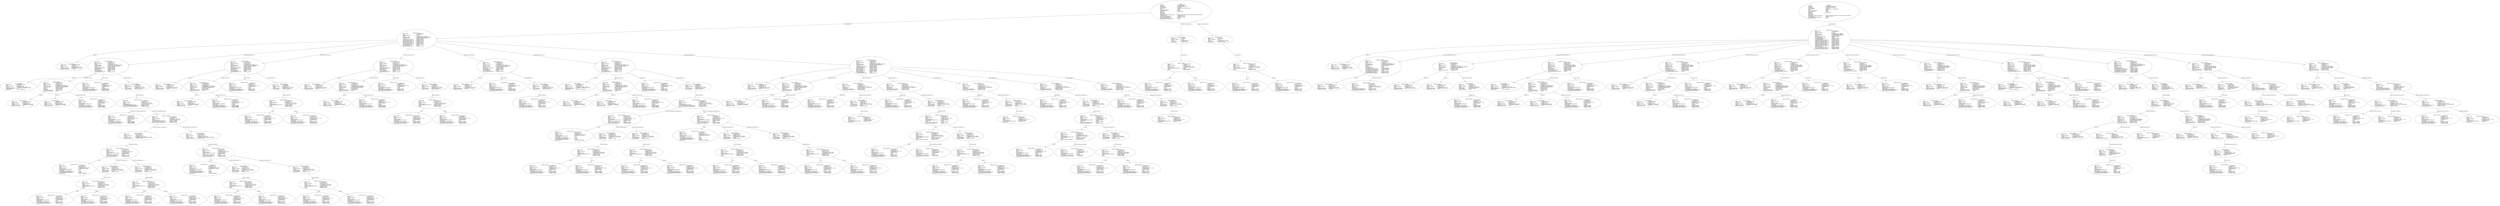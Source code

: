 digraph "complex.adt" {
  Unit_2 -> Element_2287113
      [ label=Unit_Declaration ];
  Unit_2 -> Element_2271428
      [ label="Context_Clause_Elements ( 1)" ];
  Unit_2 -> Element_2275425
      [ label="Context_Clause_Elements ( 2)" ];
  Unit_2
      [ label=<<TABLE BORDER="0" CELLBORDER="0" CELLSPACING="0" CELLPADDING="0"> 
          <TR><TD COLSPAN="3">Unit_2</TD></TR>
          <TR><TD ALIGN="LEFT">Unit_Kind   </TD><TD> = </TD><TD ALIGN="LEFT">A_PACKAGE_BODY</TD></TR>
          <TR><TD ALIGN="LEFT">Unit_Class   </TD><TD> = </TD><TD ALIGN="LEFT">A_PUBLIC_BODY</TD></TR>
          <TR><TD ALIGN="LEFT">Unit_Origin   </TD><TD> = </TD><TD ALIGN="LEFT">AN_APPLICATION_UNIT</TD></TR>
          <TR><TD ALIGN="LEFT">Unit_Full_Name    </TD><TD> = </TD><TD ALIGN="LEFT">Complex</TD></TR>
          <TR><TD ALIGN="LEFT">Unique_Name   </TD><TD> = </TD><TD ALIGN="LEFT">ASIS Context 1: Complex (body)</TD></TR>
          <TR><TD ALIGN="LEFT">Exists  </TD><TD> = </TD><TD ALIGN="LEFT">TRUE</TD></TR>
          <TR><TD ALIGN="LEFT">Can_Be_Main_Program     </TD><TD> = </TD><TD ALIGN="LEFT">TRUE</TD></TR>
          <TR><TD ALIGN="LEFT">Is_Body_Required     </TD><TD> = </TD><TD ALIGN="LEFT">TRUE</TD></TR>
          <TR><TD ALIGN="LEFT">Text_Name   </TD><TD> = </TD><TD ALIGN="LEFT">complex.adb</TD></TR>
          <TR><TD ALIGN="LEFT">Text_Form   </TD><TD> = </TD><TD ALIGN="LEFT"></TD></TR>
          <TR><TD ALIGN="LEFT">Object_Name   </TD><TD> = </TD><TD ALIGN="LEFT"></TD></TR>
          <TR><TD ALIGN="LEFT">Object_Form   </TD><TD> = </TD><TD ALIGN="LEFT"></TD></TR>
          <TR><TD ALIGN="LEFT">Compilation_Command_Line_Options         </TD><TD> = </TD><TD ALIGN="LEFT">-gnatc -gnatt -gnatws -gnatyN -mtune=generic -march=x86-64</TD></TR>
          <TR><TD ALIGN="LEFT">Unit_Declaration     </TD><TD> = </TD><TD ALIGN="LEFT">Element_2287113</TD></TR>
          <TR><TD ALIGN="LEFT">Context_Clause_Elements ( 1)        </TD><TD> = </TD><TD ALIGN="LEFT">Element_2271428</TD></TR>
          <TR><TD ALIGN="LEFT">Context_Clause_Elements ( 2)        </TD><TD> = </TD><TD ALIGN="LEFT">Element_2275425</TD></TR>
          <TR><TD ALIGN="LEFT">Corresponding_Declaration       </TD><TD> = </TD><TD ALIGN="LEFT">Unit_3</TD></TR>
          <TR><TD ALIGN="LEFT">Corresponding_Parent_Declaration         </TD><TD> = </TD><TD ALIGN="LEFT">Unit_1</TD></TR>
          </TABLE>> ];
  Element_2271428 -> Element_2273265
      [ label="Clause_Name ( 1)" ];
  Element_2271428
      [ label=<<TABLE BORDER="0" CELLBORDER="0" CELLSPACING="0" CELLPADDING="0"> 
          <TR><TD COLSPAN="3">Element_2271428</TD></TR>
          <TR><TD ALIGN="LEFT">Element_Kind    </TD><TD> = </TD><TD ALIGN="LEFT">A_CLAUSE</TD></TR>
          <TR><TD ALIGN="LEFT">Hash  </TD><TD> = </TD><TD ALIGN="LEFT"> 11209913</TD></TR>
          <TR><TD ALIGN="LEFT">Enclosing_Element     </TD><TD> = </TD><TD ALIGN="LEFT">(none)</TD></TR>
          <TR><TD ALIGN="LEFT">Source  </TD><TD> = </TD><TD ALIGN="LEFT">Complex.adb - 1:1 .. 1:17</TD></TR>
          <TR><TD ALIGN="LEFT">Clause_Kind   </TD><TD> = </TD><TD ALIGN="LEFT">A_WITH_CLAUSE</TD></TR>
          <TR><TD ALIGN="LEFT">Clause_Name ( 1)     </TD><TD> = </TD><TD ALIGN="LEFT">Element_2273265</TD></TR>
          </TABLE>> ];
  Element_2273265 -> Element_2270237
      [ label=Prefix ];
  Element_2273265 -> Element_2272237
      [ label=Selector ];
  Element_2273265
      [ label=<<TABLE BORDER="0" CELLBORDER="0" CELLSPACING="0" CELLPADDING="0"> 
          <TR><TD COLSPAN="3">Element_2273265</TD></TR>
          <TR><TD ALIGN="LEFT">Element_Kind    </TD><TD> = </TD><TD ALIGN="LEFT">AN_EXPRESSION</TD></TR>
          <TR><TD ALIGN="LEFT">Hash  </TD><TD> = </TD><TD ALIGN="LEFT"> 8540857</TD></TR>
          <TR><TD ALIGN="LEFT">Enclosing_Element     </TD><TD> = </TD><TD ALIGN="LEFT">Element_2271428</TD></TR>
          <TR><TD ALIGN="LEFT">Source  </TD><TD> = </TD><TD ALIGN="LEFT">Complex.adb - 1:6 .. 1:16</TD></TR>
          <TR><TD ALIGN="LEFT">Expression_Kind    </TD><TD> = </TD><TD ALIGN="LEFT">A_SELECTED_COMPONENT</TD></TR>
          <TR><TD ALIGN="LEFT">Corresponding_Expression_Type        </TD><TD> = </TD><TD ALIGN="LEFT">(none)</TD></TR>
          <TR><TD ALIGN="LEFT">Prefix  </TD><TD> = </TD><TD ALIGN="LEFT">Element_2270237</TD></TR>
          <TR><TD ALIGN="LEFT">Selector   </TD><TD> = </TD><TD ALIGN="LEFT">Element_2272237</TD></TR>
          </TABLE>> ];
  Element_2270237
      [ label=<<TABLE BORDER="0" CELLBORDER="0" CELLSPACING="0" CELLPADDING="0"> 
          <TR><TD COLSPAN="3">Element_2270237</TD></TR>
          <TR><TD ALIGN="LEFT">Element_Kind    </TD><TD> = </TD><TD ALIGN="LEFT">AN_EXPRESSION</TD></TR>
          <TR><TD ALIGN="LEFT">Hash  </TD><TD> = </TD><TD ALIGN="LEFT"> 12274873</TD></TR>
          <TR><TD ALIGN="LEFT">Enclosing_Element     </TD><TD> = </TD><TD ALIGN="LEFT">Element_2273265</TD></TR>
          <TR><TD ALIGN="LEFT">Source  </TD><TD> = </TD><TD ALIGN="LEFT">Complex.adb - 1:6 .. 1:8</TD></TR>
          <TR><TD ALIGN="LEFT">Expression_Kind    </TD><TD> = </TD><TD ALIGN="LEFT">AN_IDENTIFIER</TD></TR>
          <TR><TD ALIGN="LEFT">Corresponding_Expression_Type        </TD><TD> = </TD><TD ALIGN="LEFT">(none)</TD></TR>
          <TR><TD ALIGN="LEFT">Name_Image   </TD><TD> = </TD><TD ALIGN="LEFT">Ada</TD></TR>
          <TR><TD ALIGN="LEFT">Corresponding_Name_Definition        </TD><TD> = </TD><TD ALIGN="LEFT">Element_2725057</TD></TR>
          <TR><TD ALIGN="LEFT">Corresponding_Name_Definition_List ( 1)          </TD><TD> = </TD><TD ALIGN="LEFT">Element_2725057</TD></TR>
          <TR><TD ALIGN="LEFT">Corresponding_Name_Declaration        </TD><TD> = </TD><TD ALIGN="LEFT">Element_2738112</TD></TR>
          </TABLE>> ];
  Element_2272237
      [ label=<<TABLE BORDER="0" CELLBORDER="0" CELLSPACING="0" CELLPADDING="0"> 
          <TR><TD COLSPAN="3">Element_2272237</TD></TR>
          <TR><TD ALIGN="LEFT">Element_Kind    </TD><TD> = </TD><TD ALIGN="LEFT">AN_EXPRESSION</TD></TR>
          <TR><TD ALIGN="LEFT">Hash  </TD><TD> = </TD><TD ALIGN="LEFT"> 12276921</TD></TR>
          <TR><TD ALIGN="LEFT">Enclosing_Element     </TD><TD> = </TD><TD ALIGN="LEFT">Element_2273265</TD></TR>
          <TR><TD ALIGN="LEFT">Source  </TD><TD> = </TD><TD ALIGN="LEFT">Complex.adb - 1:10 .. 1:16</TD></TR>
          <TR><TD ALIGN="LEFT">Expression_Kind    </TD><TD> = </TD><TD ALIGN="LEFT">AN_IDENTIFIER</TD></TR>
          <TR><TD ALIGN="LEFT">Corresponding_Expression_Type        </TD><TD> = </TD><TD ALIGN="LEFT">(none)</TD></TR>
          <TR><TD ALIGN="LEFT">Name_Image   </TD><TD> = </TD><TD ALIGN="LEFT">Text_IO</TD></TR>
          <TR><TD ALIGN="LEFT">Corresponding_Name_Definition        </TD><TD> = </TD><TD ALIGN="LEFT">Element_2773081</TD></TR>
          <TR><TD ALIGN="LEFT">Corresponding_Name_Definition_List ( 1)          </TD><TD> = </TD><TD ALIGN="LEFT">Element_2773081</TD></TR>
          <TR><TD ALIGN="LEFT">Corresponding_Name_Declaration        </TD><TD> = </TD><TD ALIGN="LEFT">Element_6734112</TD></TR>
          </TABLE>> ];
  Element_2275425 -> Element_2277265
      [ label="Clause_Name ( 1)" ];
  Element_2275425
      [ label=<<TABLE BORDER="0" CELLBORDER="0" CELLSPACING="0" CELLPADDING="0"> 
          <TR><TD COLSPAN="3">Element_2275425</TD></TR>
          <TR><TD ALIGN="LEFT">Element_Kind    </TD><TD> = </TD><TD ALIGN="LEFT">A_CLAUSE</TD></TR>
          <TR><TD ALIGN="LEFT">Hash  </TD><TD> = </TD><TD ALIGN="LEFT">-2137710244</TD></TR>
          <TR><TD ALIGN="LEFT">Enclosing_Element     </TD><TD> = </TD><TD ALIGN="LEFT">(none)</TD></TR>
          <TR><TD ALIGN="LEFT">Source  </TD><TD> = </TD><TD ALIGN="LEFT">Complex.adb - 2:1 .. 2:16</TD></TR>
          <TR><TD ALIGN="LEFT">Clause_Kind   </TD><TD> = </TD><TD ALIGN="LEFT">A_USE_PACKAGE_CLAUSE</TD></TR>
          <TR><TD ALIGN="LEFT">Clause_Name ( 1)     </TD><TD> = </TD><TD ALIGN="LEFT">Element_2277265</TD></TR>
          </TABLE>> ];
  Element_2277265 -> Element_2274237
      [ label=Prefix ];
  Element_2277265 -> Element_2276237
      [ label=Selector ];
  Element_2277265
      [ label=<<TABLE BORDER="0" CELLBORDER="0" CELLSPACING="0" CELLPADDING="0"> 
          <TR><TD COLSPAN="3">Element_2277265</TD></TR>
          <TR><TD ALIGN="LEFT">Element_Kind    </TD><TD> = </TD><TD ALIGN="LEFT">AN_EXPRESSION</TD></TR>
          <TR><TD ALIGN="LEFT">Hash  </TD><TD> = </TD><TD ALIGN="LEFT">-2139019172</TD></TR>
          <TR><TD ALIGN="LEFT">Enclosing_Element     </TD><TD> = </TD><TD ALIGN="LEFT">Element_2275425</TD></TR>
          <TR><TD ALIGN="LEFT">Source  </TD><TD> = </TD><TD ALIGN="LEFT">Complex.adb - 2:5 .. 2:15</TD></TR>
          <TR><TD ALIGN="LEFT">Expression_Kind    </TD><TD> = </TD><TD ALIGN="LEFT">A_SELECTED_COMPONENT</TD></TR>
          <TR><TD ALIGN="LEFT">Corresponding_Expression_Type        </TD><TD> = </TD><TD ALIGN="LEFT">(none)</TD></TR>
          <TR><TD ALIGN="LEFT">Prefix  </TD><TD> = </TD><TD ALIGN="LEFT">Element_2274237</TD></TR>
          <TR><TD ALIGN="LEFT">Selector   </TD><TD> = </TD><TD ALIGN="LEFT">Element_2276237</TD></TR>
          </TABLE>> ];
  Element_2274237
      [ label=<<TABLE BORDER="0" CELLBORDER="0" CELLSPACING="0" CELLPADDING="0"> 
          <TR><TD COLSPAN="3">Element_2274237</TD></TR>
          <TR><TD ALIGN="LEFT">Element_Kind    </TD><TD> = </TD><TD ALIGN="LEFT">AN_EXPRESSION</TD></TR>
          <TR><TD ALIGN="LEFT">Hash  </TD><TD> = </TD><TD ALIGN="LEFT">-2137152164</TD></TR>
          <TR><TD ALIGN="LEFT">Enclosing_Element     </TD><TD> = </TD><TD ALIGN="LEFT">Element_2277265</TD></TR>
          <TR><TD ALIGN="LEFT">Source  </TD><TD> = </TD><TD ALIGN="LEFT">Complex.adb - 2:5 .. 2:7</TD></TR>
          <TR><TD ALIGN="LEFT">Expression_Kind    </TD><TD> = </TD><TD ALIGN="LEFT">AN_IDENTIFIER</TD></TR>
          <TR><TD ALIGN="LEFT">Corresponding_Expression_Type        </TD><TD> = </TD><TD ALIGN="LEFT">(none)</TD></TR>
          <TR><TD ALIGN="LEFT">Name_Image   </TD><TD> = </TD><TD ALIGN="LEFT">Ada</TD></TR>
          <TR><TD ALIGN="LEFT">Corresponding_Name_Definition        </TD><TD> = </TD><TD ALIGN="LEFT">Element_2725057</TD></TR>
          <TR><TD ALIGN="LEFT">Corresponding_Name_Definition_List ( 1)          </TD><TD> = </TD><TD ALIGN="LEFT">Element_2725057</TD></TR>
          <TR><TD ALIGN="LEFT">Corresponding_Name_Declaration        </TD><TD> = </TD><TD ALIGN="LEFT">Element_2738112</TD></TR>
          </TABLE>> ];
  Element_2276237
      [ label=<<TABLE BORDER="0" CELLBORDER="0" CELLSPACING="0" CELLPADDING="0"> 
          <TR><TD COLSPAN="3">Element_2276237</TD></TR>
          <TR><TD ALIGN="LEFT">Element_Kind    </TD><TD> = </TD><TD ALIGN="LEFT">AN_EXPRESSION</TD></TR>
          <TR><TD ALIGN="LEFT">Hash  </TD><TD> = </TD><TD ALIGN="LEFT">-2137151140</TD></TR>
          <TR><TD ALIGN="LEFT">Enclosing_Element     </TD><TD> = </TD><TD ALIGN="LEFT">Element_2277265</TD></TR>
          <TR><TD ALIGN="LEFT">Source  </TD><TD> = </TD><TD ALIGN="LEFT">Complex.adb - 2:9 .. 2:15</TD></TR>
          <TR><TD ALIGN="LEFT">Expression_Kind    </TD><TD> = </TD><TD ALIGN="LEFT">AN_IDENTIFIER</TD></TR>
          <TR><TD ALIGN="LEFT">Corresponding_Expression_Type        </TD><TD> = </TD><TD ALIGN="LEFT">(none)</TD></TR>
          <TR><TD ALIGN="LEFT">Name_Image   </TD><TD> = </TD><TD ALIGN="LEFT">Text_IO</TD></TR>
          <TR><TD ALIGN="LEFT">Corresponding_Name_Definition        </TD><TD> = </TD><TD ALIGN="LEFT">Element_2773081</TD></TR>
          <TR><TD ALIGN="LEFT">Corresponding_Name_Definition_List ( 1)          </TD><TD> = </TD><TD ALIGN="LEFT">Element_2773081</TD></TR>
          <TR><TD ALIGN="LEFT">Corresponding_Name_Declaration        </TD><TD> = </TD><TD ALIGN="LEFT">Element_6734112</TD></TR>
          </TABLE>> ];
  Element_2287113 -> Element_2280057
      [ label="Names ( 1)" ];
  Element_2287113 -> Element_2315107
      [ label="Body_Declarative_Items ( 1)" ];
  Element_2287113 -> Element_2354107
      [ label="Body_Declarative_Items ( 2)" ];
  Element_2287113 -> Element_2379107
      [ label="Body_Declarative_Items ( 3)" ];
  Element_2287113 -> Element_2395107
      [ label="Body_Declarative_Items ( 4)" ];
  Element_2287113 -> Element_2427107
      [ label="Body_Declarative_Items ( 5)" ];
  Element_2287113 -> Element_2463106
      [ label="Body_Declarative_Items ( 6)" ];
  Element_2287113
      [ label=<<TABLE BORDER="0" CELLBORDER="0" CELLSPACING="0" CELLPADDING="0"> 
          <TR><TD COLSPAN="3">Element_2287113</TD></TR>
          <TR><TD ALIGN="LEFT">Element_Kind    </TD><TD> = </TD><TD ALIGN="LEFT">A_DECLARATION</TD></TR>
          <TR><TD ALIGN="LEFT">Hash  </TD><TD> = </TD><TD ALIGN="LEFT"> 541296727</TD></TR>
          <TR><TD ALIGN="LEFT">Enclosing_Element     </TD><TD> = </TD><TD ALIGN="LEFT">(none)</TD></TR>
          <TR><TD ALIGN="LEFT">Source  </TD><TD> = </TD><TD ALIGN="LEFT">Complex.adb - 4:1 .. 40:12</TD></TR>
          <TR><TD ALIGN="LEFT">Declaration_Kind     </TD><TD> = </TD><TD ALIGN="LEFT">A_PACKAGE_BODY_DECLARATION</TD></TR>
          <TR><TD ALIGN="LEFT">Declaration_Origin     </TD><TD> = </TD><TD ALIGN="LEFT">AN_EXPLICIT_DECLARATION</TD></TR>
          <TR><TD ALIGN="LEFT">Names ( 1)   </TD><TD> = </TD><TD ALIGN="LEFT">Element_2280057</TD></TR>
          <TR><TD ALIGN="LEFT">Corresponding_End_Name      </TD><TD> = </TD><TD ALIGN="LEFT">Element_2495237</TD></TR>
          <TR><TD ALIGN="LEFT">Body_Declarative_Items ( 1)       </TD><TD> = </TD><TD ALIGN="LEFT">Element_2315107</TD></TR>
          <TR><TD ALIGN="LEFT">Body_Declarative_Items ( 2)       </TD><TD> = </TD><TD ALIGN="LEFT">Element_2354107</TD></TR>
          <TR><TD ALIGN="LEFT">Body_Declarative_Items ( 3)       </TD><TD> = </TD><TD ALIGN="LEFT">Element_2379107</TD></TR>
          <TR><TD ALIGN="LEFT">Body_Declarative_Items ( 4)       </TD><TD> = </TD><TD ALIGN="LEFT">Element_2395107</TD></TR>
          <TR><TD ALIGN="LEFT">Body_Declarative_Items ( 5)       </TD><TD> = </TD><TD ALIGN="LEFT">Element_2427107</TD></TR>
          <TR><TD ALIGN="LEFT">Body_Declarative_Items ( 6)       </TD><TD> = </TD><TD ALIGN="LEFT">Element_2463106</TD></TR>
          <TR><TD ALIGN="LEFT">Is_Name_Repeated     </TD><TD> = </TD><TD ALIGN="LEFT">TRUE</TD></TR>
          <TR><TD ALIGN="LEFT">Corresponding_Declaration       </TD><TD> = </TD><TD ALIGN="LEFT">Element_2719112</TD></TR>
          </TABLE>> ];
  Element_2280057
      [ label=<<TABLE BORDER="0" CELLBORDER="0" CELLSPACING="0" CELLPADDING="0"> 
          <TR><TD COLSPAN="3">Element_2280057</TD></TR>
          <TR><TD ALIGN="LEFT">Element_Kind    </TD><TD> = </TD><TD ALIGN="LEFT">A_DEFINING_NAME</TD></TR>
          <TR><TD ALIGN="LEFT">Hash  </TD><TD> = </TD><TD ALIGN="LEFT"> 541182871</TD></TR>
          <TR><TD ALIGN="LEFT">Enclosing_Element     </TD><TD> = </TD><TD ALIGN="LEFT">Element_2287113</TD></TR>
          <TR><TD ALIGN="LEFT">Source  </TD><TD> = </TD><TD ALIGN="LEFT">Complex.adb - 4:14 .. 4:20</TD></TR>
          <TR><TD ALIGN="LEFT">Defining_Name_Kind     </TD><TD> = </TD><TD ALIGN="LEFT">A_DEFINING_IDENTIFIER</TD></TR>
          <TR><TD ALIGN="LEFT">Defining_Name_Image     </TD><TD> = </TD><TD ALIGN="LEFT">"Complex"</TD></TR>
          </TABLE>> ];
  Element_2315107 -> Element_2288069
      [ label="Names ( 1)" ];
  Element_2315107 -> Element_2309105
      [ label="Parameter_Profile ( 1)" ];
  Element_2315107 -> Element_2313237
      [ label=Result_Profile ];
  Element_2315107 -> Element_2318398
      [ label="Body_Statements ( 1)" ];
  Element_2315107
      [ label=<<TABLE BORDER="0" CELLBORDER="0" CELLSPACING="0" CELLPADDING="0"> 
          <TR><TD COLSPAN="3">Element_2315107</TD></TR>
          <TR><TD ALIGN="LEFT">Element_Kind    </TD><TD> = </TD><TD ALIGN="LEFT">A_DECLARATION</TD></TR>
          <TR><TD ALIGN="LEFT">Hash  </TD><TD> = </TD><TD ALIGN="LEFT">-937896427</TD></TR>
          <TR><TD ALIGN="LEFT">Enclosing_Element     </TD><TD> = </TD><TD ALIGN="LEFT">Element_2287113</TD></TR>
          <TR><TD ALIGN="LEFT">Source  </TD><TD> = </TD><TD ALIGN="LEFT">Complex.adb - 6:1 .. 9:8</TD></TR>
          <TR><TD ALIGN="LEFT">Declaration_Kind     </TD><TD> = </TD><TD ALIGN="LEFT">A_FUNCTION_BODY_DECLARATION</TD></TR>
          <TR><TD ALIGN="LEFT">Declaration_Origin     </TD><TD> = </TD><TD ALIGN="LEFT">AN_EXPLICIT_DECLARATION</TD></TR>
          <TR><TD ALIGN="LEFT">Names ( 1)   </TD><TD> = </TD><TD ALIGN="LEFT">Element_2288069</TD></TR>
          <TR><TD ALIGN="LEFT">Corresponding_End_Name      </TD><TD> = </TD><TD ALIGN="LEFT">Element_2335247</TD></TR>
          <TR><TD ALIGN="LEFT">Parameter_Profile ( 1)      </TD><TD> = </TD><TD ALIGN="LEFT">Element_2309105</TD></TR>
          <TR><TD ALIGN="LEFT">Result_Profile    </TD><TD> = </TD><TD ALIGN="LEFT">Element_2313237</TD></TR>
          <TR><TD ALIGN="LEFT">Body_Statements ( 1)      </TD><TD> = </TD><TD ALIGN="LEFT">Element_2318398</TD></TR>
          <TR><TD ALIGN="LEFT">Is_Name_Repeated     </TD><TD> = </TD><TD ALIGN="LEFT">TRUE</TD></TR>
          <TR><TD ALIGN="LEFT">Corresponding_Declaration       </TD><TD> = </TD><TD ALIGN="LEFT">Element_2561104</TD></TR>
          </TABLE>> ];
  Element_2288069
      [ label=<<TABLE BORDER="0" CELLBORDER="0" CELLSPACING="0" CELLPADDING="0"> 
          <TR><TD COLSPAN="3">Element_2288069</TD></TR>
          <TR><TD ALIGN="LEFT">Element_Kind    </TD><TD> = </TD><TD ALIGN="LEFT">A_DEFINING_NAME</TD></TR>
          <TR><TD ALIGN="LEFT">Hash  </TD><TD> = </TD><TD ALIGN="LEFT">-937915739</TD></TR>
          <TR><TD ALIGN="LEFT">Enclosing_Element     </TD><TD> = </TD><TD ALIGN="LEFT">Element_2315107</TD></TR>
          <TR><TD ALIGN="LEFT">Source  </TD><TD> = </TD><TD ALIGN="LEFT">Complex.adb - 6:10 .. 6:12</TD></TR>
          <TR><TD ALIGN="LEFT">Defining_Name_Kind     </TD><TD> = </TD><TD ALIGN="LEFT">A_DEFINING_OPERATOR_SYMBOL</TD></TR>
          <TR><TD ALIGN="LEFT">Defining_Name_Image     </TD><TD> = </TD><TD ALIGN="LEFT">""+""</TD></TR>
          <TR><TD ALIGN="LEFT">Operator_Kind    </TD><TD> = </TD><TD ALIGN="LEFT">A_PLUS_OPERATOR</TD></TR>
          </TABLE>> ];
  Element_2309105 -> Element_2295057
      [ label="Names ( 1)" ];
  Element_2309105 -> Element_2302057
      [ label="Names ( 2)" ];
  Element_2309105 -> Element_2310237
      [ label=Object_Declaration_View ];
  Element_2309105
      [ label=<<TABLE BORDER="0" CELLBORDER="0" CELLSPACING="0" CELLPADDING="0"> 
          <TR><TD COLSPAN="3">Element_2309105</TD></TR>
          <TR><TD ALIGN="LEFT">Element_Kind    </TD><TD> = </TD><TD ALIGN="LEFT">A_DECLARATION</TD></TR>
          <TR><TD ALIGN="LEFT">Hash  </TD><TD> = </TD><TD ALIGN="LEFT">-937897227</TD></TR>
          <TR><TD ALIGN="LEFT">Enclosing_Element     </TD><TD> = </TD><TD ALIGN="LEFT">Element_2315107</TD></TR>
          <TR><TD ALIGN="LEFT">Source  </TD><TD> = </TD><TD ALIGN="LEFT">Complex.adb - 6:15 .. 6:35</TD></TR>
          <TR><TD ALIGN="LEFT">Declaration_Kind     </TD><TD> = </TD><TD ALIGN="LEFT">A_PARAMETER_SPECIFICATION</TD></TR>
          <TR><TD ALIGN="LEFT">Declaration_Origin     </TD><TD> = </TD><TD ALIGN="LEFT">AN_EXPLICIT_DECLARATION</TD></TR>
          <TR><TD ALIGN="LEFT">Names ( 1)   </TD><TD> = </TD><TD ALIGN="LEFT">Element_2295057</TD></TR>
          <TR><TD ALIGN="LEFT">Names ( 2)   </TD><TD> = </TD><TD ALIGN="LEFT">Element_2302057</TD></TR>
          <TR><TD ALIGN="LEFT">Mode_Kind   </TD><TD> = </TD><TD ALIGN="LEFT">AN_IN_MODE</TD></TR>
          <TR><TD ALIGN="LEFT">Object_Declaration_View      </TD><TD> = </TD><TD ALIGN="LEFT">Element_2310237</TD></TR>
          <TR><TD ALIGN="LEFT">Initialization_Expression       </TD><TD> = </TD><TD ALIGN="LEFT">(none)</TD></TR>
          </TABLE>> ];
  Element_2295057
      [ label=<<TABLE BORDER="0" CELLBORDER="0" CELLSPACING="0" CELLPADDING="0"> 
          <TR><TD COLSPAN="3">Element_2295057</TD></TR>
          <TR><TD ALIGN="LEFT">Element_Kind    </TD><TD> = </TD><TD ALIGN="LEFT">A_DEFINING_NAME</TD></TR>
          <TR><TD ALIGN="LEFT">Hash  </TD><TD> = </TD><TD ALIGN="LEFT">-937921803</TD></TR>
          <TR><TD ALIGN="LEFT">Enclosing_Element     </TD><TD> = </TD><TD ALIGN="LEFT">Element_2309105</TD></TR>
          <TR><TD ALIGN="LEFT">Source  </TD><TD> = </TD><TD ALIGN="LEFT">Complex.adb - 6:15 .. 6:17</TD></TR>
          <TR><TD ALIGN="LEFT">Defining_Name_Kind     </TD><TD> = </TD><TD ALIGN="LEFT">A_DEFINING_IDENTIFIER</TD></TR>
          <TR><TD ALIGN="LEFT">Defining_Name_Image     </TD><TD> = </TD><TD ALIGN="LEFT">"lhs"</TD></TR>
          </TABLE>> ];
  Element_2302057
      [ label=<<TABLE BORDER="0" CELLBORDER="0" CELLSPACING="0" CELLPADDING="0"> 
          <TR><TD COLSPAN="3">Element_2302057</TD></TR>
          <TR><TD ALIGN="LEFT">Element_Kind    </TD><TD> = </TD><TD ALIGN="LEFT">A_DEFINING_NAME</TD></TR>
          <TR><TD ALIGN="LEFT">Hash  </TD><TD> = </TD><TD ALIGN="LEFT">-937921979</TD></TR>
          <TR><TD ALIGN="LEFT">Enclosing_Element     </TD><TD> = </TD><TD ALIGN="LEFT">Element_2309105</TD></TR>
          <TR><TD ALIGN="LEFT">Source  </TD><TD> = </TD><TD ALIGN="LEFT">Complex.adb - 6:20 .. 6:22</TD></TR>
          <TR><TD ALIGN="LEFT">Defining_Name_Kind     </TD><TD> = </TD><TD ALIGN="LEFT">A_DEFINING_IDENTIFIER</TD></TR>
          <TR><TD ALIGN="LEFT">Defining_Name_Image     </TD><TD> = </TD><TD ALIGN="LEFT">"rhs"</TD></TR>
          </TABLE>> ];
  Element_2310237
      [ label=<<TABLE BORDER="0" CELLBORDER="0" CELLSPACING="0" CELLPADDING="0"> 
          <TR><TD COLSPAN="3">Element_2310237</TD></TR>
          <TR><TD ALIGN="LEFT">Element_Kind    </TD><TD> = </TD><TD ALIGN="LEFT">AN_EXPRESSION</TD></TR>
          <TR><TD ALIGN="LEFT">Hash  </TD><TD> = </TD><TD ALIGN="LEFT">-937829675</TD></TR>
          <TR><TD ALIGN="LEFT">Enclosing_Element     </TD><TD> = </TD><TD ALIGN="LEFT">Element_2309105</TD></TR>
          <TR><TD ALIGN="LEFT">Source  </TD><TD> = </TD><TD ALIGN="LEFT">Complex.adb - 6:29 .. 6:35</TD></TR>
          <TR><TD ALIGN="LEFT">Expression_Kind    </TD><TD> = </TD><TD ALIGN="LEFT">AN_IDENTIFIER</TD></TR>
          <TR><TD ALIGN="LEFT">Corresponding_Expression_Type        </TD><TD> = </TD><TD ALIGN="LEFT">(none)</TD></TR>
          <TR><TD ALIGN="LEFT">Name_Image   </TD><TD> = </TD><TD ALIGN="LEFT">Complex</TD></TR>
          <TR><TD ALIGN="LEFT">Corresponding_Name_Definition        </TD><TD> = </TD><TD ALIGN="LEFT">Element_2656057</TD></TR>
          <TR><TD ALIGN="LEFT">Corresponding_Name_Definition_List ( 1)          </TD><TD> = </TD><TD ALIGN="LEFT">Element_2656057</TD></TR>
          <TR><TD ALIGN="LEFT">Corresponding_Name_Declaration        </TD><TD> = </TD><TD ALIGN="LEFT">Element_2689082</TD></TR>
          </TABLE>> ];
  Element_2313237
      [ label=<<TABLE BORDER="0" CELLBORDER="0" CELLSPACING="0" CELLPADDING="0"> 
          <TR><TD COLSPAN="3">Element_2313237</TD></TR>
          <TR><TD ALIGN="LEFT">Element_Kind    </TD><TD> = </TD><TD ALIGN="LEFT">AN_EXPRESSION</TD></TR>
          <TR><TD ALIGN="LEFT">Hash  </TD><TD> = </TD><TD ALIGN="LEFT">-937829675</TD></TR>
          <TR><TD ALIGN="LEFT">Enclosing_Element     </TD><TD> = </TD><TD ALIGN="LEFT">Element_2315107</TD></TR>
          <TR><TD ALIGN="LEFT">Source  </TD><TD> = </TD><TD ALIGN="LEFT">Complex.adb - 6:45 .. 6:51</TD></TR>
          <TR><TD ALIGN="LEFT">Expression_Kind    </TD><TD> = </TD><TD ALIGN="LEFT">AN_IDENTIFIER</TD></TR>
          <TR><TD ALIGN="LEFT">Corresponding_Expression_Type        </TD><TD> = </TD><TD ALIGN="LEFT">(none)</TD></TR>
          <TR><TD ALIGN="LEFT">Name_Image   </TD><TD> = </TD><TD ALIGN="LEFT">Complex</TD></TR>
          <TR><TD ALIGN="LEFT">Corresponding_Name_Definition        </TD><TD> = </TD><TD ALIGN="LEFT">Element_2656057</TD></TR>
          <TR><TD ALIGN="LEFT">Corresponding_Name_Definition_List ( 1)          </TD><TD> = </TD><TD ALIGN="LEFT">Element_2656057</TD></TR>
          <TR><TD ALIGN="LEFT">Corresponding_Name_Declaration        </TD><TD> = </TD><TD ALIGN="LEFT">Element_2689082</TD></TR>
          </TABLE>> ];
  Element_2318398 -> Element_2319374
      [ label=Return_Expression ];
  Element_2318398
      [ label=<<TABLE BORDER="0" CELLBORDER="0" CELLSPACING="0" CELLPADDING="0"> 
          <TR><TD COLSPAN="3">Element_2318398</TD></TR>
          <TR><TD ALIGN="LEFT">Element_Kind    </TD><TD> = </TD><TD ALIGN="LEFT">A_STATEMENT</TD></TR>
          <TR><TD ALIGN="LEFT">Hash  </TD><TD> = </TD><TD ALIGN="LEFT"> 1913145101</TD></TR>
          <TR><TD ALIGN="LEFT">Enclosing_Element     </TD><TD> = </TD><TD ALIGN="LEFT">Element_2315107</TD></TR>
          <TR><TD ALIGN="LEFT">Source  </TD><TD> = </TD><TD ALIGN="LEFT">Complex.adb - 8:3 .. 8:52</TD></TR>
          <TR><TD ALIGN="LEFT">Statement_Kind    </TD><TD> = </TD><TD ALIGN="LEFT">A_RETURN_STATEMENT</TD></TR>
          <TR><TD ALIGN="LEFT">Return_Expression     </TD><TD> = </TD><TD ALIGN="LEFT">Element_2319374</TD></TR>
          </TABLE>> ];
  Element_2319374 -> Element_2317237
      [ label=Converted_Or_Qualified_Subtype_Mark ];
  Element_2319374 -> Element_17666362
      [ label=Converted_Or_Qualified_Expression ];
  Element_2319374
      [ label=<<TABLE BORDER="0" CELLBORDER="0" CELLSPACING="0" CELLPADDING="0"> 
          <TR><TD COLSPAN="3">Element_2319374</TD></TR>
          <TR><TD ALIGN="LEFT">Element_Kind    </TD><TD> = </TD><TD ALIGN="LEFT">AN_EXPRESSION</TD></TR>
          <TR><TD ALIGN="LEFT">Hash  </TD><TD> = </TD><TD ALIGN="LEFT"> 1913142021</TD></TR>
          <TR><TD ALIGN="LEFT">Enclosing_Element     </TD><TD> = </TD><TD ALIGN="LEFT">Element_2318398</TD></TR>
          <TR><TD ALIGN="LEFT">Source  </TD><TD> = </TD><TD ALIGN="LEFT">Complex.adb - 8:10 .. 8:51</TD></TR>
          <TR><TD ALIGN="LEFT">Expression_Kind    </TD><TD> = </TD><TD ALIGN="LEFT">A_QUALIFIED_EXPRESSION</TD></TR>
          <TR><TD ALIGN="LEFT">Corresponding_Expression_Type        </TD><TD> = </TD><TD ALIGN="LEFT">Element_2515087</TD></TR>
          <TR><TD ALIGN="LEFT">Converted_Or_Qualified_Subtype_Mark         </TD><TD> = </TD><TD ALIGN="LEFT">Element_2317237</TD></TR>
          <TR><TD ALIGN="LEFT">Converted_Or_Qualified_Expression         </TD><TD> = </TD><TD ALIGN="LEFT">Element_17666362</TD></TR>
          </TABLE>> ];
  Element_2317237
      [ label=<<TABLE BORDER="0" CELLBORDER="0" CELLSPACING="0" CELLPADDING="0"> 
          <TR><TD COLSPAN="3">Element_2317237</TD></TR>
          <TR><TD ALIGN="LEFT">Element_Kind    </TD><TD> = </TD><TD ALIGN="LEFT">AN_EXPRESSION</TD></TR>
          <TR><TD ALIGN="LEFT">Hash  </TD><TD> = </TD><TD ALIGN="LEFT"> 1913157289</TD></TR>
          <TR><TD ALIGN="LEFT">Enclosing_Element     </TD><TD> = </TD><TD ALIGN="LEFT">Element_2319374</TD></TR>
          <TR><TD ALIGN="LEFT">Source  </TD><TD> = </TD><TD ALIGN="LEFT">Complex.adb - 8:10 .. 8:16</TD></TR>
          <TR><TD ALIGN="LEFT">Expression_Kind    </TD><TD> = </TD><TD ALIGN="LEFT">AN_IDENTIFIER</TD></TR>
          <TR><TD ALIGN="LEFT">Corresponding_Expression_Type        </TD><TD> = </TD><TD ALIGN="LEFT">(none)</TD></TR>
          <TR><TD ALIGN="LEFT">Name_Image   </TD><TD> = </TD><TD ALIGN="LEFT">Complex</TD></TR>
          <TR><TD ALIGN="LEFT">Corresponding_Name_Definition        </TD><TD> = </TD><TD ALIGN="LEFT">Element_2656057</TD></TR>
          <TR><TD ALIGN="LEFT">Corresponding_Name_Definition_List ( 1)          </TD><TD> = </TD><TD ALIGN="LEFT">Element_2656057</TD></TR>
          <TR><TD ALIGN="LEFT">Corresponding_Name_Declaration        </TD><TD> = </TD><TD ALIGN="LEFT">Element_2689082</TD></TR>
          </TABLE>> ];
  Element_17666362 -> Element_2323383
      [ label="Record_Component_Associations ( 1)" ];
  Element_17666362 -> Element_2331383
      [ label="Record_Component_Associations ( 2)" ];
  Element_17666362
      [ label=<<TABLE BORDER="0" CELLBORDER="0" CELLSPACING="0" CELLPADDING="0"> 
          <TR><TD COLSPAN="3">Element_17666362</TD></TR>
          <TR><TD ALIGN="LEFT">Element_Kind    </TD><TD> = </TD><TD ALIGN="LEFT">AN_EXPRESSION</TD></TR>
          <TR><TD ALIGN="LEFT">Hash  </TD><TD> = </TD><TD ALIGN="LEFT"> 1913140489</TD></TR>
          <TR><TD ALIGN="LEFT">Enclosing_Element     </TD><TD> = </TD><TD ALIGN="LEFT">Element_2319374</TD></TR>
          <TR><TD ALIGN="LEFT">Source  </TD><TD> = </TD><TD ALIGN="LEFT">Complex.adb - 8:18 .. 8:51</TD></TR>
          <TR><TD ALIGN="LEFT">Expression_Kind    </TD><TD> = </TD><TD ALIGN="LEFT">A_RECORD_AGGREGATE</TD></TR>
          <TR><TD ALIGN="LEFT">Corresponding_Expression_Type        </TD><TD> = </TD><TD ALIGN="LEFT">Element_2515087</TD></TR>
          <TR><TD ALIGN="LEFT">Record_Component_Associations ( 1)         </TD><TD> = </TD><TD ALIGN="LEFT">Element_2323383</TD></TR>
          <TR><TD ALIGN="LEFT">Record_Component_Associations ( 2)         </TD><TD> = </TD><TD ALIGN="LEFT">Element_2331383</TD></TR>
          </TABLE>> ];
  Element_2323383 -> Element_2323262
      [ label=Component_Expression ];
  Element_2323383
      [ label=<<TABLE BORDER="0" CELLBORDER="0" CELLSPACING="0" CELLPADDING="0"> 
          <TR><TD COLSPAN="3">Element_2323383</TD></TR>
          <TR><TD ALIGN="LEFT">Element_Kind    </TD><TD> = </TD><TD ALIGN="LEFT">AN_ASSOCIATION</TD></TR>
          <TR><TD ALIGN="LEFT">Hash  </TD><TD> = </TD><TD ALIGN="LEFT"> 1913143209</TD></TR>
          <TR><TD ALIGN="LEFT">Enclosing_Element     </TD><TD> = </TD><TD ALIGN="LEFT">Element_17666362</TD></TR>
          <TR><TD ALIGN="LEFT">Source  </TD><TD> = </TD><TD ALIGN="LEFT">Complex.adb - 8:19 .. 8:33</TD></TR>
          <TR><TD ALIGN="LEFT">Association_Kind     </TD><TD> = </TD><TD ALIGN="LEFT">A_RECORD_COMPONENT_ASSOCIATION</TD></TR>
          <TR><TD ALIGN="LEFT">Component_Expression      </TD><TD> = </TD><TD ALIGN="LEFT">Element_2323262</TD></TR>
          </TABLE>> ];
  Element_2323262 -> Element_2323247
      [ label=Prefix ];
  Element_2323262 -> Element_2322385
      [ label="Function_Call_Parameters ( 1)" ];
  Element_2323262 -> Element_2326385
      [ label="Function_Call_Parameters ( 2)" ];
  Element_2323262
      [ label=<<TABLE BORDER="0" CELLBORDER="0" CELLSPACING="0" CELLPADDING="0"> 
          <TR><TD COLSPAN="3">Element_2323262</TD></TR>
          <TR><TD ALIGN="LEFT">Element_Kind    </TD><TD> = </TD><TD ALIGN="LEFT">AN_EXPRESSION</TD></TR>
          <TR><TD ALIGN="LEFT">Hash  </TD><TD> = </TD><TD ALIGN="LEFT"> 1913127721</TD></TR>
          <TR><TD ALIGN="LEFT">Enclosing_Element     </TD><TD> = </TD><TD ALIGN="LEFT">Element_2323383</TD></TR>
          <TR><TD ALIGN="LEFT">Source  </TD><TD> = </TD><TD ALIGN="LEFT">Complex.adb - 8:19 .. 8:33</TD></TR>
          <TR><TD ALIGN="LEFT">Expression_Kind    </TD><TD> = </TD><TD ALIGN="LEFT">A_FUNCTION_CALL</TD></TR>
          <TR><TD ALIGN="LEFT">Corresponding_Expression_Type        </TD><TD> = </TD><TD ALIGN="LEFT">Element_925082</TD></TR>
          <TR><TD ALIGN="LEFT">Prefix  </TD><TD> = </TD><TD ALIGN="LEFT">Element_2323247</TD></TR>
          <TR><TD ALIGN="LEFT">Corresponding_Called_Function        </TD><TD> = </TD><TD ALIGN="LEFT">(none)</TD></TR>
          <TR><TD ALIGN="LEFT">Function_Call_Parameters ( 1)        </TD><TD> = </TD><TD ALIGN="LEFT">Element_2322385</TD></TR>
          <TR><TD ALIGN="LEFT">Function_Call_Parameters ( 2)        </TD><TD> = </TD><TD ALIGN="LEFT">Element_2326385</TD></TR>
          </TABLE>> ];
  Element_2322385 -> Element_2322265
      [ label=Actual_Parameter ];
  Element_2322385
      [ label=<<TABLE BORDER="0" CELLBORDER="0" CELLSPACING="0" CELLPADDING="0"> 
          <TR><TD COLSPAN="3">Element_2322385</TD></TR>
          <TR><TD ALIGN="LEFT">Element_Kind    </TD><TD> = </TD><TD ALIGN="LEFT">AN_ASSOCIATION</TD></TR>
          <TR><TD ALIGN="LEFT">Hash  </TD><TD> = </TD><TD ALIGN="LEFT"> 1913143449</TD></TR>
          <TR><TD ALIGN="LEFT">Enclosing_Element     </TD><TD> = </TD><TD ALIGN="LEFT">Element_2323262</TD></TR>
          <TR><TD ALIGN="LEFT">Source  </TD><TD> = </TD><TD ALIGN="LEFT">Complex.adb - 8:19 .. 8:24</TD></TR>
          <TR><TD ALIGN="LEFT">Association_Kind     </TD><TD> = </TD><TD ALIGN="LEFT">A_PARAMETER_ASSOCIATION</TD></TR>
          <TR><TD ALIGN="LEFT">Formal_Parameter     </TD><TD> = </TD><TD ALIGN="LEFT">(none)</TD></TR>
          <TR><TD ALIGN="LEFT">Actual_Parameter     </TD><TD> = </TD><TD ALIGN="LEFT">Element_2322265</TD></TR>
          </TABLE>> ];
  Element_2322265 -> Element_2320237
      [ label=Prefix ];
  Element_2322265 -> Element_2321237
      [ label=Selector ];
  Element_2322265
      [ label=<<TABLE BORDER="0" CELLBORDER="0" CELLSPACING="0" CELLPADDING="0"> 
          <TR><TD COLSPAN="3">Element_2322265</TD></TR>
          <TR><TD ALIGN="LEFT">Element_Kind    </TD><TD> = </TD><TD ALIGN="LEFT">AN_EXPRESSION</TD></TR>
          <TR><TD ALIGN="LEFT">Hash  </TD><TD> = </TD><TD ALIGN="LEFT"> 1913128089</TD></TR>
          <TR><TD ALIGN="LEFT">Enclosing_Element     </TD><TD> = </TD><TD ALIGN="LEFT">Element_2322385</TD></TR>
          <TR><TD ALIGN="LEFT">Source  </TD><TD> = </TD><TD ALIGN="LEFT">Complex.adb - 8:19 .. 8:24</TD></TR>
          <TR><TD ALIGN="LEFT">Expression_Kind    </TD><TD> = </TD><TD ALIGN="LEFT">A_SELECTED_COMPONENT</TD></TR>
          <TR><TD ALIGN="LEFT">Corresponding_Expression_Type        </TD><TD> = </TD><TD ALIGN="LEFT">Element_925082</TD></TR>
          <TR><TD ALIGN="LEFT">Prefix  </TD><TD> = </TD><TD ALIGN="LEFT">Element_2320237</TD></TR>
          <TR><TD ALIGN="LEFT">Selector   </TD><TD> = </TD><TD ALIGN="LEFT">Element_2321237</TD></TR>
          </TABLE>> ];
  Element_2320237
      [ label=<<TABLE BORDER="0" CELLBORDER="0" CELLSPACING="0" CELLPADDING="0"> 
          <TR><TD COLSPAN="3">Element_2320237</TD></TR>
          <TR><TD ALIGN="LEFT">Element_Kind    </TD><TD> = </TD><TD ALIGN="LEFT">AN_EXPRESSION</TD></TR>
          <TR><TD ALIGN="LEFT">Hash  </TD><TD> = </TD><TD ALIGN="LEFT"> 1913157261</TD></TR>
          <TR><TD ALIGN="LEFT">Enclosing_Element     </TD><TD> = </TD><TD ALIGN="LEFT">Element_2322265</TD></TR>
          <TR><TD ALIGN="LEFT">Source  </TD><TD> = </TD><TD ALIGN="LEFT">Complex.adb - 8:19 .. 8:21</TD></TR>
          <TR><TD ALIGN="LEFT">Expression_Kind    </TD><TD> = </TD><TD ALIGN="LEFT">AN_IDENTIFIER</TD></TR>
          <TR><TD ALIGN="LEFT">Corresponding_Expression_Type        </TD><TD> = </TD><TD ALIGN="LEFT">Element_2515087</TD></TR>
          <TR><TD ALIGN="LEFT">Name_Image   </TD><TD> = </TD><TD ALIGN="LEFT">lhs</TD></TR>
          <TR><TD ALIGN="LEFT">Corresponding_Name_Definition        </TD><TD> = </TD><TD ALIGN="LEFT">Element_2541057</TD></TR>
          <TR><TD ALIGN="LEFT">Corresponding_Name_Definition_List ( 1)          </TD><TD> = </TD><TD ALIGN="LEFT">Element_2541057</TD></TR>
          <TR><TD ALIGN="LEFT">Corresponding_Name_Declaration        </TD><TD> = </TD><TD ALIGN="LEFT">Element_2555105</TD></TR>
          </TABLE>> ];
  Element_2321237
      [ label=<<TABLE BORDER="0" CELLBORDER="0" CELLSPACING="0" CELLPADDING="0"> 
          <TR><TD COLSPAN="3">Element_2321237</TD></TR>
          <TR><TD ALIGN="LEFT">Element_Kind    </TD><TD> = </TD><TD ALIGN="LEFT">AN_EXPRESSION</TD></TR>
          <TR><TD ALIGN="LEFT">Hash  </TD><TD> = </TD><TD ALIGN="LEFT"> 1913157277</TD></TR>
          <TR><TD ALIGN="LEFT">Enclosing_Element     </TD><TD> = </TD><TD ALIGN="LEFT">Element_2322265</TD></TR>
          <TR><TD ALIGN="LEFT">Source  </TD><TD> = </TD><TD ALIGN="LEFT">Complex.adb - 8:23 .. 8:24</TD></TR>
          <TR><TD ALIGN="LEFT">Expression_Kind    </TD><TD> = </TD><TD ALIGN="LEFT">AN_IDENTIFIER</TD></TR>
          <TR><TD ALIGN="LEFT">Corresponding_Expression_Type        </TD><TD> = </TD><TD ALIGN="LEFT">Element_925082</TD></TR>
          <TR><TD ALIGN="LEFT">Name_Image   </TD><TD> = </TD><TD ALIGN="LEFT">Re</TD></TR>
          <TR><TD ALIGN="LEFT">Corresponding_Name_Definition        </TD><TD> = </TD><TD ALIGN="LEFT">Element_2666057</TD></TR>
          <TR><TD ALIGN="LEFT">Corresponding_Name_Definition_List ( 1)          </TD><TD> = </TD><TD ALIGN="LEFT">Element_2666057</TD></TR>
          <TR><TD ALIGN="LEFT">Corresponding_Name_Declaration        </TD><TD> = </TD><TD ALIGN="LEFT">Element_2674099</TD></TR>
          </TABLE>> ];
  Element_2323247
      [ label=<<TABLE BORDER="0" CELLBORDER="0" CELLSPACING="0" CELLPADDING="0"> 
          <TR><TD COLSPAN="3">Element_2323247</TD></TR>
          <TR><TD ALIGN="LEFT">Element_Kind    </TD><TD> = </TD><TD ALIGN="LEFT">AN_EXPRESSION</TD></TR>
          <TR><TD ALIGN="LEFT">Hash  </TD><TD> = </TD><TD ALIGN="LEFT"> 1913158569</TD></TR>
          <TR><TD ALIGN="LEFT">Enclosing_Element     </TD><TD> = </TD><TD ALIGN="LEFT">Element_2323262</TD></TR>
          <TR><TD ALIGN="LEFT">Source  </TD><TD> = </TD><TD ALIGN="LEFT">Complex.adb - 8:26 .. 8:26</TD></TR>
          <TR><TD ALIGN="LEFT">Expression_Kind    </TD><TD> = </TD><TD ALIGN="LEFT">AN_OPERATOR_SYMBOL</TD></TR>
          <TR><TD ALIGN="LEFT">Corresponding_Expression_Type        </TD><TD> = </TD><TD ALIGN="LEFT">(none)</TD></TR>
          <TR><TD ALIGN="LEFT">Name_Image   </TD><TD> = </TD><TD ALIGN="LEFT">"+"</TD></TR>
          <TR><TD ALIGN="LEFT">Corresponding_Name_Definition        </TD><TD> = </TD><TD ALIGN="LEFT">(none)</TD></TR>
          <TR><TD ALIGN="LEFT">Corresponding_Name_Definition_List ( 1)          </TD><TD> = </TD><TD ALIGN="LEFT">(none)</TD></TR>
          <TR><TD ALIGN="LEFT">Corresponding_Name_Declaration        </TD><TD> = </TD><TD ALIGN="LEFT">(none)</TD></TR>
          <TR><TD ALIGN="LEFT">Operator_Kind    </TD><TD> = </TD><TD ALIGN="LEFT">A_PLUS_OPERATOR</TD></TR>
          </TABLE>> ];
  Element_2326385 -> Element_2326265
      [ label=Actual_Parameter ];
  Element_2326385
      [ label=<<TABLE BORDER="0" CELLBORDER="0" CELLSPACING="0" CELLPADDING="0"> 
          <TR><TD COLSPAN="3">Element_2326385</TD></TR>
          <TR><TD ALIGN="LEFT">Element_Kind    </TD><TD> = </TD><TD ALIGN="LEFT">AN_ASSOCIATION</TD></TR>
          <TR><TD ALIGN="LEFT">Hash  </TD><TD> = </TD><TD ALIGN="LEFT"> 1913143485</TD></TR>
          <TR><TD ALIGN="LEFT">Enclosing_Element     </TD><TD> = </TD><TD ALIGN="LEFT">Element_2323262</TD></TR>
          <TR><TD ALIGN="LEFT">Source  </TD><TD> = </TD><TD ALIGN="LEFT">Complex.adb - 8:28 .. 8:33</TD></TR>
          <TR><TD ALIGN="LEFT">Association_Kind     </TD><TD> = </TD><TD ALIGN="LEFT">A_PARAMETER_ASSOCIATION</TD></TR>
          <TR><TD ALIGN="LEFT">Formal_Parameter     </TD><TD> = </TD><TD ALIGN="LEFT">(none)</TD></TR>
          <TR><TD ALIGN="LEFT">Actual_Parameter     </TD><TD> = </TD><TD ALIGN="LEFT">Element_2326265</TD></TR>
          </TABLE>> ];
  Element_2326265 -> Element_2324237
      [ label=Prefix ];
  Element_2326265 -> Element_2325237
      [ label=Selector ];
  Element_2326265
      [ label=<<TABLE BORDER="0" CELLBORDER="0" CELLSPACING="0" CELLPADDING="0"> 
          <TR><TD COLSPAN="3">Element_2326265</TD></TR>
          <TR><TD ALIGN="LEFT">Element_Kind    </TD><TD> = </TD><TD ALIGN="LEFT">AN_EXPRESSION</TD></TR>
          <TR><TD ALIGN="LEFT">Hash  </TD><TD> = </TD><TD ALIGN="LEFT"> 1913128125</TD></TR>
          <TR><TD ALIGN="LEFT">Enclosing_Element     </TD><TD> = </TD><TD ALIGN="LEFT">Element_2326385</TD></TR>
          <TR><TD ALIGN="LEFT">Source  </TD><TD> = </TD><TD ALIGN="LEFT">Complex.adb - 8:28 .. 8:33</TD></TR>
          <TR><TD ALIGN="LEFT">Expression_Kind    </TD><TD> = </TD><TD ALIGN="LEFT">A_SELECTED_COMPONENT</TD></TR>
          <TR><TD ALIGN="LEFT">Corresponding_Expression_Type        </TD><TD> = </TD><TD ALIGN="LEFT">Element_925082</TD></TR>
          <TR><TD ALIGN="LEFT">Prefix  </TD><TD> = </TD><TD ALIGN="LEFT">Element_2324237</TD></TR>
          <TR><TD ALIGN="LEFT">Selector   </TD><TD> = </TD><TD ALIGN="LEFT">Element_2325237</TD></TR>
          </TABLE>> ];
  Element_2324237
      [ label=<<TABLE BORDER="0" CELLBORDER="0" CELLSPACING="0" CELLPADDING="0"> 
          <TR><TD COLSPAN="3">Element_2324237</TD></TR>
          <TR><TD ALIGN="LEFT">Element_Kind    </TD><TD> = </TD><TD ALIGN="LEFT">AN_EXPRESSION</TD></TR>
          <TR><TD ALIGN="LEFT">Hash  </TD><TD> = </TD><TD ALIGN="LEFT"> 1913157297</TD></TR>
          <TR><TD ALIGN="LEFT">Enclosing_Element     </TD><TD> = </TD><TD ALIGN="LEFT">Element_2326265</TD></TR>
          <TR><TD ALIGN="LEFT">Source  </TD><TD> = </TD><TD ALIGN="LEFT">Complex.adb - 8:28 .. 8:30</TD></TR>
          <TR><TD ALIGN="LEFT">Expression_Kind    </TD><TD> = </TD><TD ALIGN="LEFT">AN_IDENTIFIER</TD></TR>
          <TR><TD ALIGN="LEFT">Corresponding_Expression_Type        </TD><TD> = </TD><TD ALIGN="LEFT">Element_2515087</TD></TR>
          <TR><TD ALIGN="LEFT">Name_Image   </TD><TD> = </TD><TD ALIGN="LEFT">rhs</TD></TR>
          <TR><TD ALIGN="LEFT">Corresponding_Name_Definition        </TD><TD> = </TD><TD ALIGN="LEFT">Element_2548057</TD></TR>
          <TR><TD ALIGN="LEFT">Corresponding_Name_Definition_List ( 1)          </TD><TD> = </TD><TD ALIGN="LEFT">Element_2548057</TD></TR>
          <TR><TD ALIGN="LEFT">Corresponding_Name_Declaration        </TD><TD> = </TD><TD ALIGN="LEFT">Element_2555105</TD></TR>
          </TABLE>> ];
  Element_2325237
      [ label=<<TABLE BORDER="0" CELLBORDER="0" CELLSPACING="0" CELLPADDING="0"> 
          <TR><TD COLSPAN="3">Element_2325237</TD></TR>
          <TR><TD ALIGN="LEFT">Element_Kind    </TD><TD> = </TD><TD ALIGN="LEFT">AN_EXPRESSION</TD></TR>
          <TR><TD ALIGN="LEFT">Hash  </TD><TD> = </TD><TD ALIGN="LEFT"> 1913157249</TD></TR>
          <TR><TD ALIGN="LEFT">Enclosing_Element     </TD><TD> = </TD><TD ALIGN="LEFT">Element_2326265</TD></TR>
          <TR><TD ALIGN="LEFT">Source  </TD><TD> = </TD><TD ALIGN="LEFT">Complex.adb - 8:32 .. 8:33</TD></TR>
          <TR><TD ALIGN="LEFT">Expression_Kind    </TD><TD> = </TD><TD ALIGN="LEFT">AN_IDENTIFIER</TD></TR>
          <TR><TD ALIGN="LEFT">Corresponding_Expression_Type        </TD><TD> = </TD><TD ALIGN="LEFT">Element_925082</TD></TR>
          <TR><TD ALIGN="LEFT">Name_Image   </TD><TD> = </TD><TD ALIGN="LEFT">Re</TD></TR>
          <TR><TD ALIGN="LEFT">Corresponding_Name_Definition        </TD><TD> = </TD><TD ALIGN="LEFT">Element_2666057</TD></TR>
          <TR><TD ALIGN="LEFT">Corresponding_Name_Definition_List ( 1)          </TD><TD> = </TD><TD ALIGN="LEFT">Element_2666057</TD></TR>
          <TR><TD ALIGN="LEFT">Corresponding_Name_Declaration        </TD><TD> = </TD><TD ALIGN="LEFT">Element_2674099</TD></TR>
          </TABLE>> ];
  Element_2331383 -> Element_2331262
      [ label=Component_Expression ];
  Element_2331383
      [ label=<<TABLE BORDER="0" CELLBORDER="0" CELLSPACING="0" CELLPADDING="0"> 
          <TR><TD COLSPAN="3">Element_2331383</TD></TR>
          <TR><TD ALIGN="LEFT">Element_Kind    </TD><TD> = </TD><TD ALIGN="LEFT">AN_ASSOCIATION</TD></TR>
          <TR><TD ALIGN="LEFT">Hash  </TD><TD> = </TD><TD ALIGN="LEFT"> 1913143213</TD></TR>
          <TR><TD ALIGN="LEFT">Enclosing_Element     </TD><TD> = </TD><TD ALIGN="LEFT">Element_17666362</TD></TR>
          <TR><TD ALIGN="LEFT">Source  </TD><TD> = </TD><TD ALIGN="LEFT">Complex.adb - 8:36 .. 8:50</TD></TR>
          <TR><TD ALIGN="LEFT">Association_Kind     </TD><TD> = </TD><TD ALIGN="LEFT">A_RECORD_COMPONENT_ASSOCIATION</TD></TR>
          <TR><TD ALIGN="LEFT">Component_Expression      </TD><TD> = </TD><TD ALIGN="LEFT">Element_2331262</TD></TR>
          </TABLE>> ];
  Element_2331262 -> Element_2331247
      [ label=Prefix ];
  Element_2331262 -> Element_2330385
      [ label="Function_Call_Parameters ( 1)" ];
  Element_2331262 -> Element_2334385
      [ label="Function_Call_Parameters ( 2)" ];
  Element_2331262
      [ label=<<TABLE BORDER="0" CELLBORDER="0" CELLSPACING="0" CELLPADDING="0"> 
          <TR><TD COLSPAN="3">Element_2331262</TD></TR>
          <TR><TD ALIGN="LEFT">Element_Kind    </TD><TD> = </TD><TD ALIGN="LEFT">AN_EXPRESSION</TD></TR>
          <TR><TD ALIGN="LEFT">Hash  </TD><TD> = </TD><TD ALIGN="LEFT"> 1913127725</TD></TR>
          <TR><TD ALIGN="LEFT">Enclosing_Element     </TD><TD> = </TD><TD ALIGN="LEFT">Element_2331383</TD></TR>
          <TR><TD ALIGN="LEFT">Source  </TD><TD> = </TD><TD ALIGN="LEFT">Complex.adb - 8:36 .. 8:50</TD></TR>
          <TR><TD ALIGN="LEFT">Expression_Kind    </TD><TD> = </TD><TD ALIGN="LEFT">A_FUNCTION_CALL</TD></TR>
          <TR><TD ALIGN="LEFT">Corresponding_Expression_Type        </TD><TD> = </TD><TD ALIGN="LEFT">Element_925082</TD></TR>
          <TR><TD ALIGN="LEFT">Prefix  </TD><TD> = </TD><TD ALIGN="LEFT">Element_2331247</TD></TR>
          <TR><TD ALIGN="LEFT">Corresponding_Called_Function        </TD><TD> = </TD><TD ALIGN="LEFT">(none)</TD></TR>
          <TR><TD ALIGN="LEFT">Function_Call_Parameters ( 1)        </TD><TD> = </TD><TD ALIGN="LEFT">Element_2330385</TD></TR>
          <TR><TD ALIGN="LEFT">Function_Call_Parameters ( 2)        </TD><TD> = </TD><TD ALIGN="LEFT">Element_2334385</TD></TR>
          </TABLE>> ];
  Element_2330385 -> Element_2330265
      [ label=Actual_Parameter ];
  Element_2330385
      [ label=<<TABLE BORDER="0" CELLBORDER="0" CELLSPACING="0" CELLPADDING="0"> 
          <TR><TD COLSPAN="3">Element_2330385</TD></TR>
          <TR><TD ALIGN="LEFT">Element_Kind    </TD><TD> = </TD><TD ALIGN="LEFT">AN_ASSOCIATION</TD></TR>
          <TR><TD ALIGN="LEFT">Hash  </TD><TD> = </TD><TD ALIGN="LEFT"> 1913143453</TD></TR>
          <TR><TD ALIGN="LEFT">Enclosing_Element     </TD><TD> = </TD><TD ALIGN="LEFT">Element_2331262</TD></TR>
          <TR><TD ALIGN="LEFT">Source  </TD><TD> = </TD><TD ALIGN="LEFT">Complex.adb - 8:36 .. 8:41</TD></TR>
          <TR><TD ALIGN="LEFT">Association_Kind     </TD><TD> = </TD><TD ALIGN="LEFT">A_PARAMETER_ASSOCIATION</TD></TR>
          <TR><TD ALIGN="LEFT">Formal_Parameter     </TD><TD> = </TD><TD ALIGN="LEFT">(none)</TD></TR>
          <TR><TD ALIGN="LEFT">Actual_Parameter     </TD><TD> = </TD><TD ALIGN="LEFT">Element_2330265</TD></TR>
          </TABLE>> ];
  Element_2330265 -> Element_2328237
      [ label=Prefix ];
  Element_2330265 -> Element_2329237
      [ label=Selector ];
  Element_2330265
      [ label=<<TABLE BORDER="0" CELLBORDER="0" CELLSPACING="0" CELLPADDING="0"> 
          <TR><TD COLSPAN="3">Element_2330265</TD></TR>
          <TR><TD ALIGN="LEFT">Element_Kind    </TD><TD> = </TD><TD ALIGN="LEFT">AN_EXPRESSION</TD></TR>
          <TR><TD ALIGN="LEFT">Hash  </TD><TD> = </TD><TD ALIGN="LEFT"> 1913128093</TD></TR>
          <TR><TD ALIGN="LEFT">Enclosing_Element     </TD><TD> = </TD><TD ALIGN="LEFT">Element_2330385</TD></TR>
          <TR><TD ALIGN="LEFT">Source  </TD><TD> = </TD><TD ALIGN="LEFT">Complex.adb - 8:36 .. 8:41</TD></TR>
          <TR><TD ALIGN="LEFT">Expression_Kind    </TD><TD> = </TD><TD ALIGN="LEFT">A_SELECTED_COMPONENT</TD></TR>
          <TR><TD ALIGN="LEFT">Corresponding_Expression_Type        </TD><TD> = </TD><TD ALIGN="LEFT">Element_925082</TD></TR>
          <TR><TD ALIGN="LEFT">Prefix  </TD><TD> = </TD><TD ALIGN="LEFT">Element_2328237</TD></TR>
          <TR><TD ALIGN="LEFT">Selector   </TD><TD> = </TD><TD ALIGN="LEFT">Element_2329237</TD></TR>
          </TABLE>> ];
  Element_2328237
      [ label=<<TABLE BORDER="0" CELLBORDER="0" CELLSPACING="0" CELLPADDING="0"> 
          <TR><TD COLSPAN="3">Element_2328237</TD></TR>
          <TR><TD ALIGN="LEFT">Element_Kind    </TD><TD> = </TD><TD ALIGN="LEFT">AN_EXPRESSION</TD></TR>
          <TR><TD ALIGN="LEFT">Hash  </TD><TD> = </TD><TD ALIGN="LEFT"> 1913157265</TD></TR>
          <TR><TD ALIGN="LEFT">Enclosing_Element     </TD><TD> = </TD><TD ALIGN="LEFT">Element_2330265</TD></TR>
          <TR><TD ALIGN="LEFT">Source  </TD><TD> = </TD><TD ALIGN="LEFT">Complex.adb - 8:36 .. 8:38</TD></TR>
          <TR><TD ALIGN="LEFT">Expression_Kind    </TD><TD> = </TD><TD ALIGN="LEFT">AN_IDENTIFIER</TD></TR>
          <TR><TD ALIGN="LEFT">Corresponding_Expression_Type        </TD><TD> = </TD><TD ALIGN="LEFT">Element_2515087</TD></TR>
          <TR><TD ALIGN="LEFT">Name_Image   </TD><TD> = </TD><TD ALIGN="LEFT">lhs</TD></TR>
          <TR><TD ALIGN="LEFT">Corresponding_Name_Definition        </TD><TD> = </TD><TD ALIGN="LEFT">Element_2541057</TD></TR>
          <TR><TD ALIGN="LEFT">Corresponding_Name_Definition_List ( 1)          </TD><TD> = </TD><TD ALIGN="LEFT">Element_2541057</TD></TR>
          <TR><TD ALIGN="LEFT">Corresponding_Name_Declaration        </TD><TD> = </TD><TD ALIGN="LEFT">Element_2555105</TD></TR>
          </TABLE>> ];
  Element_2329237
      [ label=<<TABLE BORDER="0" CELLBORDER="0" CELLSPACING="0" CELLPADDING="0"> 
          <TR><TD COLSPAN="3">Element_2329237</TD></TR>
          <TR><TD ALIGN="LEFT">Element_Kind    </TD><TD> = </TD><TD ALIGN="LEFT">AN_EXPRESSION</TD></TR>
          <TR><TD ALIGN="LEFT">Hash  </TD><TD> = </TD><TD ALIGN="LEFT"> 1913157281</TD></TR>
          <TR><TD ALIGN="LEFT">Enclosing_Element     </TD><TD> = </TD><TD ALIGN="LEFT">Element_2330265</TD></TR>
          <TR><TD ALIGN="LEFT">Source  </TD><TD> = </TD><TD ALIGN="LEFT">Complex.adb - 8:40 .. 8:41</TD></TR>
          <TR><TD ALIGN="LEFT">Expression_Kind    </TD><TD> = </TD><TD ALIGN="LEFT">AN_IDENTIFIER</TD></TR>
          <TR><TD ALIGN="LEFT">Corresponding_Expression_Type        </TD><TD> = </TD><TD ALIGN="LEFT">Element_925082</TD></TR>
          <TR><TD ALIGN="LEFT">Name_Image   </TD><TD> = </TD><TD ALIGN="LEFT">Im</TD></TR>
          <TR><TD ALIGN="LEFT">Corresponding_Name_Definition        </TD><TD> = </TD><TD ALIGN="LEFT">Element_2677057</TD></TR>
          <TR><TD ALIGN="LEFT">Corresponding_Name_Definition_List ( 1)          </TD><TD> = </TD><TD ALIGN="LEFT">Element_2677057</TD></TR>
          <TR><TD ALIGN="LEFT">Corresponding_Name_Declaration        </TD><TD> = </TD><TD ALIGN="LEFT">Element_2685099</TD></TR>
          </TABLE>> ];
  Element_2331247
      [ label=<<TABLE BORDER="0" CELLBORDER="0" CELLSPACING="0" CELLPADDING="0"> 
          <TR><TD COLSPAN="3">Element_2331247</TD></TR>
          <TR><TD ALIGN="LEFT">Element_Kind    </TD><TD> = </TD><TD ALIGN="LEFT">AN_EXPRESSION</TD></TR>
          <TR><TD ALIGN="LEFT">Hash  </TD><TD> = </TD><TD ALIGN="LEFT"> 1913158573</TD></TR>
          <TR><TD ALIGN="LEFT">Enclosing_Element     </TD><TD> = </TD><TD ALIGN="LEFT">Element_2331262</TD></TR>
          <TR><TD ALIGN="LEFT">Source  </TD><TD> = </TD><TD ALIGN="LEFT">Complex.adb - 8:43 .. 8:43</TD></TR>
          <TR><TD ALIGN="LEFT">Expression_Kind    </TD><TD> = </TD><TD ALIGN="LEFT">AN_OPERATOR_SYMBOL</TD></TR>
          <TR><TD ALIGN="LEFT">Corresponding_Expression_Type        </TD><TD> = </TD><TD ALIGN="LEFT">(none)</TD></TR>
          <TR><TD ALIGN="LEFT">Name_Image   </TD><TD> = </TD><TD ALIGN="LEFT">"+"</TD></TR>
          <TR><TD ALIGN="LEFT">Corresponding_Name_Definition        </TD><TD> = </TD><TD ALIGN="LEFT">(none)</TD></TR>
          <TR><TD ALIGN="LEFT">Corresponding_Name_Definition_List ( 1)          </TD><TD> = </TD><TD ALIGN="LEFT">(none)</TD></TR>
          <TR><TD ALIGN="LEFT">Corresponding_Name_Declaration        </TD><TD> = </TD><TD ALIGN="LEFT">(none)</TD></TR>
          <TR><TD ALIGN="LEFT">Operator_Kind    </TD><TD> = </TD><TD ALIGN="LEFT">A_PLUS_OPERATOR</TD></TR>
          </TABLE>> ];
  Element_2334385 -> Element_2334265
      [ label=Actual_Parameter ];
  Element_2334385
      [ label=<<TABLE BORDER="0" CELLBORDER="0" CELLSPACING="0" CELLPADDING="0"> 
          <TR><TD COLSPAN="3">Element_2334385</TD></TR>
          <TR><TD ALIGN="LEFT">Element_Kind    </TD><TD> = </TD><TD ALIGN="LEFT">AN_ASSOCIATION</TD></TR>
          <TR><TD ALIGN="LEFT">Hash  </TD><TD> = </TD><TD ALIGN="LEFT"> 1913143425</TD></TR>
          <TR><TD ALIGN="LEFT">Enclosing_Element     </TD><TD> = </TD><TD ALIGN="LEFT">Element_2331262</TD></TR>
          <TR><TD ALIGN="LEFT">Source  </TD><TD> = </TD><TD ALIGN="LEFT">Complex.adb - 8:45 .. 8:50</TD></TR>
          <TR><TD ALIGN="LEFT">Association_Kind     </TD><TD> = </TD><TD ALIGN="LEFT">A_PARAMETER_ASSOCIATION</TD></TR>
          <TR><TD ALIGN="LEFT">Formal_Parameter     </TD><TD> = </TD><TD ALIGN="LEFT">(none)</TD></TR>
          <TR><TD ALIGN="LEFT">Actual_Parameter     </TD><TD> = </TD><TD ALIGN="LEFT">Element_2334265</TD></TR>
          </TABLE>> ];
  Element_2334265 -> Element_2332237
      [ label=Prefix ];
  Element_2334265 -> Element_2333237
      [ label=Selector ];
  Element_2334265
      [ label=<<TABLE BORDER="0" CELLBORDER="0" CELLSPACING="0" CELLPADDING="0"> 
          <TR><TD COLSPAN="3">Element_2334265</TD></TR>
          <TR><TD ALIGN="LEFT">Element_Kind    </TD><TD> = </TD><TD ALIGN="LEFT">AN_EXPRESSION</TD></TR>
          <TR><TD ALIGN="LEFT">Hash  </TD><TD> = </TD><TD ALIGN="LEFT"> 1913128065</TD></TR>
          <TR><TD ALIGN="LEFT">Enclosing_Element     </TD><TD> = </TD><TD ALIGN="LEFT">Element_2334385</TD></TR>
          <TR><TD ALIGN="LEFT">Source  </TD><TD> = </TD><TD ALIGN="LEFT">Complex.adb - 8:45 .. 8:50</TD></TR>
          <TR><TD ALIGN="LEFT">Expression_Kind    </TD><TD> = </TD><TD ALIGN="LEFT">A_SELECTED_COMPONENT</TD></TR>
          <TR><TD ALIGN="LEFT">Corresponding_Expression_Type        </TD><TD> = </TD><TD ALIGN="LEFT">Element_925082</TD></TR>
          <TR><TD ALIGN="LEFT">Prefix  </TD><TD> = </TD><TD ALIGN="LEFT">Element_2332237</TD></TR>
          <TR><TD ALIGN="LEFT">Selector   </TD><TD> = </TD><TD ALIGN="LEFT">Element_2333237</TD></TR>
          </TABLE>> ];
  Element_2332237
      [ label=<<TABLE BORDER="0" CELLBORDER="0" CELLSPACING="0" CELLPADDING="0"> 
          <TR><TD COLSPAN="3">Element_2332237</TD></TR>
          <TR><TD ALIGN="LEFT">Element_Kind    </TD><TD> = </TD><TD ALIGN="LEFT">AN_EXPRESSION</TD></TR>
          <TR><TD ALIGN="LEFT">Hash  </TD><TD> = </TD><TD ALIGN="LEFT"> 1913157301</TD></TR>
          <TR><TD ALIGN="LEFT">Enclosing_Element     </TD><TD> = </TD><TD ALIGN="LEFT">Element_2334265</TD></TR>
          <TR><TD ALIGN="LEFT">Source  </TD><TD> = </TD><TD ALIGN="LEFT">Complex.adb - 8:45 .. 8:47</TD></TR>
          <TR><TD ALIGN="LEFT">Expression_Kind    </TD><TD> = </TD><TD ALIGN="LEFT">AN_IDENTIFIER</TD></TR>
          <TR><TD ALIGN="LEFT">Corresponding_Expression_Type        </TD><TD> = </TD><TD ALIGN="LEFT">Element_2515087</TD></TR>
          <TR><TD ALIGN="LEFT">Name_Image   </TD><TD> = </TD><TD ALIGN="LEFT">rhs</TD></TR>
          <TR><TD ALIGN="LEFT">Corresponding_Name_Definition        </TD><TD> = </TD><TD ALIGN="LEFT">Element_2548057</TD></TR>
          <TR><TD ALIGN="LEFT">Corresponding_Name_Definition_List ( 1)          </TD><TD> = </TD><TD ALIGN="LEFT">Element_2548057</TD></TR>
          <TR><TD ALIGN="LEFT">Corresponding_Name_Declaration        </TD><TD> = </TD><TD ALIGN="LEFT">Element_2555105</TD></TR>
          </TABLE>> ];
  Element_2333237
      [ label=<<TABLE BORDER="0" CELLBORDER="0" CELLSPACING="0" CELLPADDING="0"> 
          <TR><TD COLSPAN="3">Element_2333237</TD></TR>
          <TR><TD ALIGN="LEFT">Element_Kind    </TD><TD> = </TD><TD ALIGN="LEFT">AN_EXPRESSION</TD></TR>
          <TR><TD ALIGN="LEFT">Hash  </TD><TD> = </TD><TD ALIGN="LEFT"> 1913157253</TD></TR>
          <TR><TD ALIGN="LEFT">Enclosing_Element     </TD><TD> = </TD><TD ALIGN="LEFT">Element_2334265</TD></TR>
          <TR><TD ALIGN="LEFT">Source  </TD><TD> = </TD><TD ALIGN="LEFT">Complex.adb - 8:49 .. 8:50</TD></TR>
          <TR><TD ALIGN="LEFT">Expression_Kind    </TD><TD> = </TD><TD ALIGN="LEFT">AN_IDENTIFIER</TD></TR>
          <TR><TD ALIGN="LEFT">Corresponding_Expression_Type        </TD><TD> = </TD><TD ALIGN="LEFT">Element_925082</TD></TR>
          <TR><TD ALIGN="LEFT">Name_Image   </TD><TD> = </TD><TD ALIGN="LEFT">Im</TD></TR>
          <TR><TD ALIGN="LEFT">Corresponding_Name_Definition        </TD><TD> = </TD><TD ALIGN="LEFT">Element_2677057</TD></TR>
          <TR><TD ALIGN="LEFT">Corresponding_Name_Definition_List ( 1)          </TD><TD> = </TD><TD ALIGN="LEFT">Element_2677057</TD></TR>
          <TR><TD ALIGN="LEFT">Corresponding_Name_Declaration        </TD><TD> = </TD><TD ALIGN="LEFT">Element_2685099</TD></TR>
          </TABLE>> ];
  Element_2354107 -> Element_2336057
      [ label="Names ( 1)" ];
  Element_2354107 -> Element_2350105
      [ label="Parameter_Profile ( 1)" ];
  Element_2354107 -> Element_2352237
      [ label=Result_Profile ];
  Element_2354107 -> Element_2357398
      [ label="Body_Statements ( 1)" ];
  Element_2354107
      [ label=<<TABLE BORDER="0" CELLBORDER="0" CELLSPACING="0" CELLPADDING="0"> 
          <TR><TD COLSPAN="3">Element_2354107</TD></TR>
          <TR><TD ALIGN="LEFT">Element_Kind    </TD><TD> = </TD><TD ALIGN="LEFT">A_DECLARATION</TD></TR>
          <TR><TD ALIGN="LEFT">Hash  </TD><TD> = </TD><TD ALIGN="LEFT">-1371445584</TD></TR>
          <TR><TD ALIGN="LEFT">Enclosing_Element     </TD><TD> = </TD><TD ALIGN="LEFT">Element_2287113</TD></TR>
          <TR><TD ALIGN="LEFT">Source  </TD><TD> = </TD><TD ALIGN="LEFT">Complex.adb - 11:1 .. 14:9</TD></TR>
          <TR><TD ALIGN="LEFT">Declaration_Kind     </TD><TD> = </TD><TD ALIGN="LEFT">A_FUNCTION_BODY_DECLARATION</TD></TR>
          <TR><TD ALIGN="LEFT">Declaration_Origin     </TD><TD> = </TD><TD ALIGN="LEFT">AN_EXPLICIT_DECLARATION</TD></TR>
          <TR><TD ALIGN="LEFT">Names ( 1)   </TD><TD> = </TD><TD ALIGN="LEFT">Element_2336057</TD></TR>
          <TR><TD ALIGN="LEFT">Corresponding_End_Name      </TD><TD> = </TD><TD ALIGN="LEFT">Element_2360237</TD></TR>
          <TR><TD ALIGN="LEFT">Parameter_Profile ( 1)      </TD><TD> = </TD><TD ALIGN="LEFT">Element_2350105</TD></TR>
          <TR><TD ALIGN="LEFT">Result_Profile    </TD><TD> = </TD><TD ALIGN="LEFT">Element_2352237</TD></TR>
          <TR><TD ALIGN="LEFT">Body_Statements ( 1)      </TD><TD> = </TD><TD ALIGN="LEFT">Element_2357398</TD></TR>
          <TR><TD ALIGN="LEFT">Is_Name_Repeated     </TD><TD> = </TD><TD ALIGN="LEFT">TRUE</TD></TR>
          <TR><TD ALIGN="LEFT">Corresponding_Declaration       </TD><TD> = </TD><TD ALIGN="LEFT">Element_2580104</TD></TR>
          </TABLE>> ];
  Element_2336057
      [ label=<<TABLE BORDER="0" CELLBORDER="0" CELLSPACING="0" CELLPADDING="0"> 
          <TR><TD COLSPAN="3">Element_2336057</TD></TR>
          <TR><TD ALIGN="LEFT">Element_Kind    </TD><TD> = </TD><TD ALIGN="LEFT">A_DEFINING_NAME</TD></TR>
          <TR><TD ALIGN="LEFT">Hash  </TD><TD> = </TD><TD ALIGN="LEFT"> 776037269</TD></TR>
          <TR><TD ALIGN="LEFT">Enclosing_Element     </TD><TD> = </TD><TD ALIGN="LEFT">Element_2354107</TD></TR>
          <TR><TD ALIGN="LEFT">Source  </TD><TD> = </TD><TD ALIGN="LEFT">Complex.adb - 11:10 .. 11:13</TD></TR>
          <TR><TD ALIGN="LEFT">Defining_Name_Kind     </TD><TD> = </TD><TD ALIGN="LEFT">A_DEFINING_IDENTIFIER</TD></TR>
          <TR><TD ALIGN="LEFT">Defining_Name_Image     </TD><TD> = </TD><TD ALIGN="LEFT">"Imag"</TD></TR>
          </TABLE>> ];
  Element_2350105 -> Element_2343057
      [ label="Names ( 1)" ];
  Element_2350105 -> Element_2351237
      [ label=Object_Declaration_View ];
  Element_2350105
      [ label=<<TABLE BORDER="0" CELLBORDER="0" CELLSPACING="0" CELLPADDING="0"> 
          <TR><TD COLSPAN="3">Element_2350105</TD></TR>
          <TR><TD ALIGN="LEFT">Element_Kind    </TD><TD> = </TD><TD ALIGN="LEFT">A_DECLARATION</TD></TR>
          <TR><TD ALIGN="LEFT">Hash  </TD><TD> = </TD><TD ALIGN="LEFT">-1371445609</TD></TR>
          <TR><TD ALIGN="LEFT">Enclosing_Element     </TD><TD> = </TD><TD ALIGN="LEFT">Element_2354107</TD></TR>
          <TR><TD ALIGN="LEFT">Source  </TD><TD> = </TD><TD ALIGN="LEFT">Complex.adb - 11:15 .. 11:30</TD></TR>
          <TR><TD ALIGN="LEFT">Declaration_Kind     </TD><TD> = </TD><TD ALIGN="LEFT">A_PARAMETER_SPECIFICATION</TD></TR>
          <TR><TD ALIGN="LEFT">Declaration_Origin     </TD><TD> = </TD><TD ALIGN="LEFT">AN_EXPLICIT_DECLARATION</TD></TR>
          <TR><TD ALIGN="LEFT">Names ( 1)   </TD><TD> = </TD><TD ALIGN="LEFT">Element_2343057</TD></TR>
          <TR><TD ALIGN="LEFT">Mode_Kind   </TD><TD> = </TD><TD ALIGN="LEFT">AN_IN_MODE</TD></TR>
          <TR><TD ALIGN="LEFT">Object_Declaration_View      </TD><TD> = </TD><TD ALIGN="LEFT">Element_2351237</TD></TR>
          <TR><TD ALIGN="LEFT">Initialization_Expression       </TD><TD> = </TD><TD ALIGN="LEFT">(none)</TD></TR>
          </TABLE>> ];
  Element_2343057
      [ label=<<TABLE BORDER="0" CELLBORDER="0" CELLSPACING="0" CELLPADDING="0"> 
          <TR><TD COLSPAN="3">Element_2343057</TD></TR>
          <TR><TD ALIGN="LEFT">Element_Kind    </TD><TD> = </TD><TD ALIGN="LEFT">A_DEFINING_NAME</TD></TR>
          <TR><TD ALIGN="LEFT">Hash  </TD><TD> = </TD><TD ALIGN="LEFT">-1371446377</TD></TR>
          <TR><TD ALIGN="LEFT">Enclosing_Element     </TD><TD> = </TD><TD ALIGN="LEFT">Element_2350105</TD></TR>
          <TR><TD ALIGN="LEFT">Source  </TD><TD> = </TD><TD ALIGN="LEFT">Complex.adb - 11:15 .. 11:17</TD></TR>
          <TR><TD ALIGN="LEFT">Defining_Name_Kind     </TD><TD> = </TD><TD ALIGN="LEFT">A_DEFINING_IDENTIFIER</TD></TR>
          <TR><TD ALIGN="LEFT">Defining_Name_Image     </TD><TD> = </TD><TD ALIGN="LEFT">"val"</TD></TR>
          </TABLE>> ];
  Element_2351237
      [ label=<<TABLE BORDER="0" CELLBORDER="0" CELLSPACING="0" CELLPADDING="0"> 
          <TR><TD COLSPAN="3">Element_2351237</TD></TR>
          <TR><TD ALIGN="LEFT">Element_Kind    </TD><TD> = </TD><TD ALIGN="LEFT">AN_EXPRESSION</TD></TR>
          <TR><TD ALIGN="LEFT">Hash  </TD><TD> = </TD><TD ALIGN="LEFT"> 776040148</TD></TR>
          <TR><TD ALIGN="LEFT">Enclosing_Element     </TD><TD> = </TD><TD ALIGN="LEFT">Element_2350105</TD></TR>
          <TR><TD ALIGN="LEFT">Source  </TD><TD> = </TD><TD ALIGN="LEFT">Complex.adb - 11:24 .. 11:30</TD></TR>
          <TR><TD ALIGN="LEFT">Expression_Kind    </TD><TD> = </TD><TD ALIGN="LEFT">AN_IDENTIFIER</TD></TR>
          <TR><TD ALIGN="LEFT">Corresponding_Expression_Type        </TD><TD> = </TD><TD ALIGN="LEFT">(none)</TD></TR>
          <TR><TD ALIGN="LEFT">Name_Image   </TD><TD> = </TD><TD ALIGN="LEFT">Complex</TD></TR>
          <TR><TD ALIGN="LEFT">Corresponding_Name_Definition        </TD><TD> = </TD><TD ALIGN="LEFT">Element_2656057</TD></TR>
          <TR><TD ALIGN="LEFT">Corresponding_Name_Definition_List ( 1)          </TD><TD> = </TD><TD ALIGN="LEFT">Element_2656057</TD></TR>
          <TR><TD ALIGN="LEFT">Corresponding_Name_Declaration        </TD><TD> = </TD><TD ALIGN="LEFT">Element_2689082</TD></TR>
          </TABLE>> ];
  Element_2352237
      [ label=<<TABLE BORDER="0" CELLBORDER="0" CELLSPACING="0" CELLPADDING="0"> 
          <TR><TD COLSPAN="3">Element_2352237</TD></TR>
          <TR><TD ALIGN="LEFT">Element_Kind    </TD><TD> = </TD><TD ALIGN="LEFT">AN_EXPRESSION</TD></TR>
          <TR><TD ALIGN="LEFT">Hash  </TD><TD> = </TD><TD ALIGN="LEFT"> 776040148</TD></TR>
          <TR><TD ALIGN="LEFT">Enclosing_Element     </TD><TD> = </TD><TD ALIGN="LEFT">Element_2354107</TD></TR>
          <TR><TD ALIGN="LEFT">Source  </TD><TD> = </TD><TD ALIGN="LEFT">Complex.adb - 11:40 .. 11:44</TD></TR>
          <TR><TD ALIGN="LEFT">Expression_Kind    </TD><TD> = </TD><TD ALIGN="LEFT">AN_IDENTIFIER</TD></TR>
          <TR><TD ALIGN="LEFT">Corresponding_Expression_Type        </TD><TD> = </TD><TD ALIGN="LEFT">(none)</TD></TR>
          <TR><TD ALIGN="LEFT">Name_Image   </TD><TD> = </TD><TD ALIGN="LEFT">Float</TD></TR>
          <TR><TD ALIGN="LEFT">Corresponding_Name_Definition        </TD><TD> = </TD><TD ALIGN="LEFT">Element_79057</TD></TR>
          <TR><TD ALIGN="LEFT">Corresponding_Name_Definition_List ( 1)          </TD><TD> = </TD><TD ALIGN="LEFT">Element_79057</TD></TR>
          <TR><TD ALIGN="LEFT">Corresponding_Name_Declaration        </TD><TD> = </TD><TD ALIGN="LEFT">Element_925082</TD></TR>
          </TABLE>> ];
  Element_2357398 -> Element_2359265
      [ label=Return_Expression ];
  Element_2357398
      [ label=<<TABLE BORDER="0" CELLBORDER="0" CELLSPACING="0" CELLPADDING="0"> 
          <TR><TD COLSPAN="3">Element_2357398</TD></TR>
          <TR><TD ALIGN="LEFT">Element_Kind    </TD><TD> = </TD><TD ALIGN="LEFT">A_STATEMENT</TD></TR>
          <TR><TD ALIGN="LEFT">Hash  </TD><TD> = </TD><TD ALIGN="LEFT"> 1804626488</TD></TR>
          <TR><TD ALIGN="LEFT">Enclosing_Element     </TD><TD> = </TD><TD ALIGN="LEFT">Element_2354107</TD></TR>
          <TR><TD ALIGN="LEFT">Source  </TD><TD> = </TD><TD ALIGN="LEFT">Complex.adb - 13:3 .. 13:16</TD></TR>
          <TR><TD ALIGN="LEFT">Statement_Kind    </TD><TD> = </TD><TD ALIGN="LEFT">A_RETURN_STATEMENT</TD></TR>
          <TR><TD ALIGN="LEFT">Return_Expression     </TD><TD> = </TD><TD ALIGN="LEFT">Element_2359265</TD></TR>
          </TABLE>> ];
  Element_2359265 -> Element_2356237
      [ label=Prefix ];
  Element_2359265 -> Element_2358237
      [ label=Selector ];
  Element_2359265
      [ label=<<TABLE BORDER="0" CELLBORDER="0" CELLSPACING="0" CELLPADDING="0"> 
          <TR><TD COLSPAN="3">Element_2359265</TD></TR>
          <TR><TD ALIGN="LEFT">Element_Kind    </TD><TD> = </TD><TD ALIGN="LEFT">AN_EXPRESSION</TD></TR>
          <TR><TD ALIGN="LEFT">Hash  </TD><TD> = </TD><TD ALIGN="LEFT">-1416599515</TD></TR>
          <TR><TD ALIGN="LEFT">Enclosing_Element     </TD><TD> = </TD><TD ALIGN="LEFT">Element_2357398</TD></TR>
          <TR><TD ALIGN="LEFT">Source  </TD><TD> = </TD><TD ALIGN="LEFT">Complex.adb - 13:10 .. 13:15</TD></TR>
          <TR><TD ALIGN="LEFT">Expression_Kind    </TD><TD> = </TD><TD ALIGN="LEFT">A_SELECTED_COMPONENT</TD></TR>
          <TR><TD ALIGN="LEFT">Corresponding_Expression_Type        </TD><TD> = </TD><TD ALIGN="LEFT">Element_925082</TD></TR>
          <TR><TD ALIGN="LEFT">Prefix  </TD><TD> = </TD><TD ALIGN="LEFT">Element_2356237</TD></TR>
          <TR><TD ALIGN="LEFT">Selector   </TD><TD> = </TD><TD ALIGN="LEFT">Element_2358237</TD></TR>
          </TABLE>> ];
  Element_2356237
      [ label=<<TABLE BORDER="0" CELLBORDER="0" CELLSPACING="0" CELLPADDING="0"> 
          <TR><TD COLSPAN="3">Element_2356237</TD></TR>
          <TR><TD ALIGN="LEFT">Element_Kind    </TD><TD> = </TD><TD ALIGN="LEFT">AN_EXPRESSION</TD></TR>
          <TR><TD ALIGN="LEFT">Hash  </TD><TD> = </TD><TD ALIGN="LEFT"> 1267755957</TD></TR>
          <TR><TD ALIGN="LEFT">Enclosing_Element     </TD><TD> = </TD><TD ALIGN="LEFT">Element_2359265</TD></TR>
          <TR><TD ALIGN="LEFT">Source  </TD><TD> = </TD><TD ALIGN="LEFT">Complex.adb - 13:10 .. 13:12</TD></TR>
          <TR><TD ALIGN="LEFT">Expression_Kind    </TD><TD> = </TD><TD ALIGN="LEFT">AN_IDENTIFIER</TD></TR>
          <TR><TD ALIGN="LEFT">Corresponding_Expression_Type        </TD><TD> = </TD><TD ALIGN="LEFT">Element_2515087</TD></TR>
          <TR><TD ALIGN="LEFT">Name_Image   </TD><TD> = </TD><TD ALIGN="LEFT">val</TD></TR>
          <TR><TD ALIGN="LEFT">Corresponding_Name_Definition        </TD><TD> = </TD><TD ALIGN="LEFT">Element_2569057</TD></TR>
          <TR><TD ALIGN="LEFT">Corresponding_Name_Definition_List ( 1)          </TD><TD> = </TD><TD ALIGN="LEFT">Element_2569057</TD></TR>
          <TR><TD ALIGN="LEFT">Corresponding_Name_Declaration        </TD><TD> = </TD><TD ALIGN="LEFT">Element_2576105</TD></TR>
          </TABLE>> ];
  Element_2358237
      [ label=<<TABLE BORDER="0" CELLBORDER="0" CELLSPACING="0" CELLPADDING="0"> 
          <TR><TD COLSPAN="3">Element_2358237</TD></TR>
          <TR><TD ALIGN="LEFT">Element_Kind    </TD><TD> = </TD><TD ALIGN="LEFT">AN_EXPRESSION</TD></TR>
          <TR><TD ALIGN="LEFT">Hash  </TD><TD> = </TD><TD ALIGN="LEFT">-879727691</TD></TR>
          <TR><TD ALIGN="LEFT">Enclosing_Element     </TD><TD> = </TD><TD ALIGN="LEFT">Element_2359265</TD></TR>
          <TR><TD ALIGN="LEFT">Source  </TD><TD> = </TD><TD ALIGN="LEFT">Complex.adb - 13:14 .. 13:15</TD></TR>
          <TR><TD ALIGN="LEFT">Expression_Kind    </TD><TD> = </TD><TD ALIGN="LEFT">AN_IDENTIFIER</TD></TR>
          <TR><TD ALIGN="LEFT">Corresponding_Expression_Type        </TD><TD> = </TD><TD ALIGN="LEFT">Element_925082</TD></TR>
          <TR><TD ALIGN="LEFT">Name_Image   </TD><TD> = </TD><TD ALIGN="LEFT">Im</TD></TR>
          <TR><TD ALIGN="LEFT">Corresponding_Name_Definition        </TD><TD> = </TD><TD ALIGN="LEFT">Element_2677057</TD></TR>
          <TR><TD ALIGN="LEFT">Corresponding_Name_Definition_List ( 1)          </TD><TD> = </TD><TD ALIGN="LEFT">Element_2677057</TD></TR>
          <TR><TD ALIGN="LEFT">Corresponding_Name_Declaration        </TD><TD> = </TD><TD ALIGN="LEFT">Element_2685099</TD></TR>
          </TABLE>> ];
  Element_2379107 -> Element_2361057
      [ label="Names ( 1)" ];
  Element_2379107 -> Element_2375105
      [ label="Parameter_Profile ( 1)" ];
  Element_2379107 -> Element_2377237
      [ label=Result_Profile ];
  Element_2379107 -> Element_2382398
      [ label="Body_Statements ( 1)" ];
  Element_2379107
      [ label=<<TABLE BORDER="0" CELLBORDER="0" CELLSPACING="0" CELLPADDING="0"> 
          <TR><TD COLSPAN="3">Element_2379107</TD></TR>
          <TR><TD ALIGN="LEFT">Element_Kind    </TD><TD> = </TD><TD ALIGN="LEFT">A_DECLARATION</TD></TR>
          <TR><TD ALIGN="LEFT">Hash  </TD><TD> = </TD><TD ALIGN="LEFT">-2056122315</TD></TR>
          <TR><TD ALIGN="LEFT">Enclosing_Element     </TD><TD> = </TD><TD ALIGN="LEFT">Element_2287113</TD></TR>
          <TR><TD ALIGN="LEFT">Source  </TD><TD> = </TD><TD ALIGN="LEFT">Complex.adb - 16:1 .. 19:9</TD></TR>
          <TR><TD ALIGN="LEFT">Declaration_Kind     </TD><TD> = </TD><TD ALIGN="LEFT">A_FUNCTION_BODY_DECLARATION</TD></TR>
          <TR><TD ALIGN="LEFT">Declaration_Origin     </TD><TD> = </TD><TD ALIGN="LEFT">AN_EXPLICIT_DECLARATION</TD></TR>
          <TR><TD ALIGN="LEFT">Names ( 1)   </TD><TD> = </TD><TD ALIGN="LEFT">Element_2361057</TD></TR>
          <TR><TD ALIGN="LEFT">Corresponding_End_Name      </TD><TD> = </TD><TD ALIGN="LEFT">Element_2385237</TD></TR>
          <TR><TD ALIGN="LEFT">Parameter_Profile ( 1)      </TD><TD> = </TD><TD ALIGN="LEFT">Element_2375105</TD></TR>
          <TR><TD ALIGN="LEFT">Result_Profile    </TD><TD> = </TD><TD ALIGN="LEFT">Element_2377237</TD></TR>
          <TR><TD ALIGN="LEFT">Body_Statements ( 1)      </TD><TD> = </TD><TD ALIGN="LEFT">Element_2382398</TD></TR>
          <TR><TD ALIGN="LEFT">Is_Name_Repeated     </TD><TD> = </TD><TD ALIGN="LEFT">TRUE</TD></TR>
          <TR><TD ALIGN="LEFT">Corresponding_Declaration       </TD><TD> = </TD><TD ALIGN="LEFT">Element_2599104</TD></TR>
          </TABLE>> ];
  Element_2361057
      [ label=<<TABLE BORDER="0" CELLBORDER="0" CELLSPACING="0" CELLPADDING="0"> 
          <TR><TD COLSPAN="3">Element_2361057</TD></TR>
          <TR><TD ALIGN="LEFT">Element_Kind    </TD><TD> = </TD><TD ALIGN="LEFT">A_DEFINING_NAME</TD></TR>
          <TR><TD ALIGN="LEFT">Hash  </TD><TD> = </TD><TD ALIGN="LEFT">-1452142564</TD></TR>
          <TR><TD ALIGN="LEFT">Enclosing_Element     </TD><TD> = </TD><TD ALIGN="LEFT">Element_2379107</TD></TR>
          <TR><TD ALIGN="LEFT">Source  </TD><TD> = </TD><TD ALIGN="LEFT">Complex.adb - 16:10 .. 16:13</TD></TR>
          <TR><TD ALIGN="LEFT">Defining_Name_Kind     </TD><TD> = </TD><TD ALIGN="LEFT">A_DEFINING_IDENTIFIER</TD></TR>
          <TR><TD ALIGN="LEFT">Defining_Name_Image     </TD><TD> = </TD><TD ALIGN="LEFT">"Real"</TD></TR>
          </TABLE>> ];
  Element_2375105 -> Element_2368057
      [ label="Names ( 1)" ];
  Element_2375105 -> Element_2376237
      [ label=Object_Declaration_View ];
  Element_2375105
      [ label=<<TABLE BORDER="0" CELLBORDER="0" CELLSPACING="0" CELLPADDING="0"> 
          <TR><TD COLSPAN="3">Element_2375105</TD></TR>
          <TR><TD ALIGN="LEFT">Element_Kind    </TD><TD> = </TD><TD ALIGN="LEFT">A_DECLARATION</TD></TR>
          <TR><TD ALIGN="LEFT">Hash  </TD><TD> = </TD><TD ALIGN="LEFT">-1116598220</TD></TR>
          <TR><TD ALIGN="LEFT">Enclosing_Element     </TD><TD> = </TD><TD ALIGN="LEFT">Element_2379107</TD></TR>
          <TR><TD ALIGN="LEFT">Source  </TD><TD> = </TD><TD ALIGN="LEFT">Complex.adb - 16:15 .. 16:30</TD></TR>
          <TR><TD ALIGN="LEFT">Declaration_Kind     </TD><TD> = </TD><TD ALIGN="LEFT">A_PARAMETER_SPECIFICATION</TD></TR>
          <TR><TD ALIGN="LEFT">Declaration_Origin     </TD><TD> = </TD><TD ALIGN="LEFT">AN_EXPLICIT_DECLARATION</TD></TR>
          <TR><TD ALIGN="LEFT">Names ( 1)   </TD><TD> = </TD><TD ALIGN="LEFT">Element_2368057</TD></TR>
          <TR><TD ALIGN="LEFT">Mode_Kind   </TD><TD> = </TD><TD ALIGN="LEFT">AN_IN_MODE</TD></TR>
          <TR><TD ALIGN="LEFT">Object_Declaration_View      </TD><TD> = </TD><TD ALIGN="LEFT">Element_2376237</TD></TR>
          <TR><TD ALIGN="LEFT">Initialization_Expression       </TD><TD> = </TD><TD ALIGN="LEFT">(none)</TD></TR>
          </TABLE>> ];
  Element_2368057
      [ label=<<TABLE BORDER="0" CELLBORDER="0" CELLSPACING="0" CELLPADDING="0"> 
          <TR><TD COLSPAN="3">Element_2368057</TD></TR>
          <TR><TD ALIGN="LEFT">Element_Kind    </TD><TD> = </TD><TD ALIGN="LEFT">A_DEFINING_NAME</TD></TR>
          <TR><TD ALIGN="LEFT">Hash  </TD><TD> = </TD><TD ALIGN="LEFT">-1116598244</TD></TR>
          <TR><TD ALIGN="LEFT">Enclosing_Element     </TD><TD> = </TD><TD ALIGN="LEFT">Element_2375105</TD></TR>
          <TR><TD ALIGN="LEFT">Source  </TD><TD> = </TD><TD ALIGN="LEFT">Complex.adb - 16:15 .. 16:17</TD></TR>
          <TR><TD ALIGN="LEFT">Defining_Name_Kind     </TD><TD> = </TD><TD ALIGN="LEFT">A_DEFINING_IDENTIFIER</TD></TR>
          <TR><TD ALIGN="LEFT">Defining_Name_Image     </TD><TD> = </TD><TD ALIGN="LEFT">"val"</TD></TR>
          </TABLE>> ];
  Element_2376237
      [ label=<<TABLE BORDER="0" CELLBORDER="0" CELLSPACING="0" CELLPADDING="0"> 
          <TR><TD COLSPAN="3">Element_2376237</TD></TR>
          <TR><TD ALIGN="LEFT">Element_Kind    </TD><TD> = </TD><TD ALIGN="LEFT">AN_EXPRESSION</TD></TR>
          <TR><TD ALIGN="LEFT">Hash  </TD><TD> = </TD><TD ALIGN="LEFT">-1586360202</TD></TR>
          <TR><TD ALIGN="LEFT">Enclosing_Element     </TD><TD> = </TD><TD ALIGN="LEFT">Element_2375105</TD></TR>
          <TR><TD ALIGN="LEFT">Source  </TD><TD> = </TD><TD ALIGN="LEFT">Complex.adb - 16:24 .. 16:30</TD></TR>
          <TR><TD ALIGN="LEFT">Expression_Kind    </TD><TD> = </TD><TD ALIGN="LEFT">AN_IDENTIFIER</TD></TR>
          <TR><TD ALIGN="LEFT">Corresponding_Expression_Type        </TD><TD> = </TD><TD ALIGN="LEFT">(none)</TD></TR>
          <TR><TD ALIGN="LEFT">Name_Image   </TD><TD> = </TD><TD ALIGN="LEFT">Complex</TD></TR>
          <TR><TD ALIGN="LEFT">Corresponding_Name_Definition        </TD><TD> = </TD><TD ALIGN="LEFT">Element_2656057</TD></TR>
          <TR><TD ALIGN="LEFT">Corresponding_Name_Definition_List ( 1)          </TD><TD> = </TD><TD ALIGN="LEFT">Element_2656057</TD></TR>
          <TR><TD ALIGN="LEFT">Corresponding_Name_Declaration        </TD><TD> = </TD><TD ALIGN="LEFT">Element_2689082</TD></TR>
          </TABLE>> ];
  Element_2377237
      [ label=<<TABLE BORDER="0" CELLBORDER="0" CELLSPACING="0" CELLPADDING="0"> 
          <TR><TD COLSPAN="3">Element_2377237</TD></TR>
          <TR><TD ALIGN="LEFT">Element_Kind    </TD><TD> = </TD><TD ALIGN="LEFT">AN_EXPRESSION</TD></TR>
          <TR><TD ALIGN="LEFT">Hash  </TD><TD> = </TD><TD ALIGN="LEFT">-1586360202</TD></TR>
          <TR><TD ALIGN="LEFT">Enclosing_Element     </TD><TD> = </TD><TD ALIGN="LEFT">Element_2379107</TD></TR>
          <TR><TD ALIGN="LEFT">Source  </TD><TD> = </TD><TD ALIGN="LEFT">Complex.adb - 16:40 .. 16:44</TD></TR>
          <TR><TD ALIGN="LEFT">Expression_Kind    </TD><TD> = </TD><TD ALIGN="LEFT">AN_IDENTIFIER</TD></TR>
          <TR><TD ALIGN="LEFT">Corresponding_Expression_Type        </TD><TD> = </TD><TD ALIGN="LEFT">(none)</TD></TR>
          <TR><TD ALIGN="LEFT">Name_Image   </TD><TD> = </TD><TD ALIGN="LEFT">Float</TD></TR>
          <TR><TD ALIGN="LEFT">Corresponding_Name_Definition        </TD><TD> = </TD><TD ALIGN="LEFT">Element_79057</TD></TR>
          <TR><TD ALIGN="LEFT">Corresponding_Name_Definition_List ( 1)          </TD><TD> = </TD><TD ALIGN="LEFT">Element_79057</TD></TR>
          <TR><TD ALIGN="LEFT">Corresponding_Name_Declaration        </TD><TD> = </TD><TD ALIGN="LEFT">Element_925082</TD></TR>
          </TABLE>> ];
  Element_2382398 -> Element_2384265
      [ label=Return_Expression ];
  Element_2382398
      [ label=<<TABLE BORDER="0" CELLBORDER="0" CELLSPACING="0" CELLPADDING="0"> 
          <TR><TD COLSPAN="3">Element_2382398</TD></TR>
          <TR><TD ALIGN="LEFT">Element_Kind    </TD><TD> = </TD><TD ALIGN="LEFT">A_STATEMENT</TD></TR>
          <TR><TD ALIGN="LEFT">Hash  </TD><TD> = </TD><TD ALIGN="LEFT">-1017346927</TD></TR>
          <TR><TD ALIGN="LEFT">Enclosing_Element     </TD><TD> = </TD><TD ALIGN="LEFT">Element_2379107</TD></TR>
          <TR><TD ALIGN="LEFT">Source  </TD><TD> = </TD><TD ALIGN="LEFT">Complex.adb - 18:3 .. 18:16</TD></TR>
          <TR><TD ALIGN="LEFT">Statement_Kind    </TD><TD> = </TD><TD ALIGN="LEFT">A_RETURN_STATEMENT</TD></TR>
          <TR><TD ALIGN="LEFT">Return_Expression     </TD><TD> = </TD><TD ALIGN="LEFT">Element_2384265</TD></TR>
          </TABLE>> ];
  Element_2384265 -> Element_2381237
      [ label=Prefix ];
  Element_2384265 -> Element_2383237
      [ label=Selector ];
  Element_2384265
      [ label=<<TABLE BORDER="0" CELLBORDER="0" CELLSPACING="0" CELLPADDING="0"> 
          <TR><TD COLSPAN="3">Element_2384265</TD></TR>
          <TR><TD ALIGN="LEFT">Element_Kind    </TD><TD> = </TD><TD ALIGN="LEFT">AN_EXPRESSION</TD></TR>
          <TR><TD ALIGN="LEFT">Hash  </TD><TD> = </TD><TD ALIGN="LEFT"> 761037953</TD></TR>
          <TR><TD ALIGN="LEFT">Enclosing_Element     </TD><TD> = </TD><TD ALIGN="LEFT">Element_2382398</TD></TR>
          <TR><TD ALIGN="LEFT">Source  </TD><TD> = </TD><TD ALIGN="LEFT">Complex.adb - 18:10 .. 18:15</TD></TR>
          <TR><TD ALIGN="LEFT">Expression_Kind    </TD><TD> = </TD><TD ALIGN="LEFT">A_SELECTED_COMPONENT</TD></TR>
          <TR><TD ALIGN="LEFT">Corresponding_Expression_Type        </TD><TD> = </TD><TD ALIGN="LEFT">Element_925082</TD></TR>
          <TR><TD ALIGN="LEFT">Prefix  </TD><TD> = </TD><TD ALIGN="LEFT">Element_2381237</TD></TR>
          <TR><TD ALIGN="LEFT">Selector   </TD><TD> = </TD><TD ALIGN="LEFT">Element_2383237</TD></TR>
          </TABLE>> ];
  Element_2381237
      [ label=<<TABLE BORDER="0" CELLBORDER="0" CELLSPACING="0" CELLPADDING="0"> 
          <TR><TD COLSPAN="3">Element_2381237</TD></TR>
          <TR><TD ALIGN="LEFT">Element_Kind    </TD><TD> = </TD><TD ALIGN="LEFT">AN_EXPRESSION</TD></TR>
          <TR><TD ALIGN="LEFT">Hash  </TD><TD> = </TD><TD ALIGN="LEFT">-1436777315</TD></TR>
          <TR><TD ALIGN="LEFT">Enclosing_Element     </TD><TD> = </TD><TD ALIGN="LEFT">Element_2384265</TD></TR>
          <TR><TD ALIGN="LEFT">Source  </TD><TD> = </TD><TD ALIGN="LEFT">Complex.adb - 18:10 .. 18:12</TD></TR>
          <TR><TD ALIGN="LEFT">Expression_Kind    </TD><TD> = </TD><TD ALIGN="LEFT">AN_IDENTIFIER</TD></TR>
          <TR><TD ALIGN="LEFT">Corresponding_Expression_Type        </TD><TD> = </TD><TD ALIGN="LEFT">Element_2515087</TD></TR>
          <TR><TD ALIGN="LEFT">Name_Image   </TD><TD> = </TD><TD ALIGN="LEFT">val</TD></TR>
          <TR><TD ALIGN="LEFT">Corresponding_Name_Definition        </TD><TD> = </TD><TD ALIGN="LEFT">Element_2588057</TD></TR>
          <TR><TD ALIGN="LEFT">Corresponding_Name_Definition_List ( 1)          </TD><TD> = </TD><TD ALIGN="LEFT">Element_2588057</TD></TR>
          <TR><TD ALIGN="LEFT">Corresponding_Name_Declaration        </TD><TD> = </TD><TD ALIGN="LEFT">Element_2595105</TD></TR>
          </TABLE>> ];
  Element_2383237
      [ label=<<TABLE BORDER="0" CELLBORDER="0" CELLSPACING="0" CELLPADDING="0"> 
          <TR><TD COLSPAN="3">Element_2383237</TD></TR>
          <TR><TD ALIGN="LEFT">Element_Kind    </TD><TD> = </TD><TD ALIGN="LEFT">AN_EXPRESSION</TD></TR>
          <TR><TD ALIGN="LEFT">Hash  </TD><TD> = </TD><TD ALIGN="LEFT">-1369668451</TD></TR>
          <TR><TD ALIGN="LEFT">Enclosing_Element     </TD><TD> = </TD><TD ALIGN="LEFT">Element_2384265</TD></TR>
          <TR><TD ALIGN="LEFT">Source  </TD><TD> = </TD><TD ALIGN="LEFT">Complex.adb - 18:14 .. 18:15</TD></TR>
          <TR><TD ALIGN="LEFT">Expression_Kind    </TD><TD> = </TD><TD ALIGN="LEFT">AN_IDENTIFIER</TD></TR>
          <TR><TD ALIGN="LEFT">Corresponding_Expression_Type        </TD><TD> = </TD><TD ALIGN="LEFT">Element_925082</TD></TR>
          <TR><TD ALIGN="LEFT">Name_Image   </TD><TD> = </TD><TD ALIGN="LEFT">Re</TD></TR>
          <TR><TD ALIGN="LEFT">Corresponding_Name_Definition        </TD><TD> = </TD><TD ALIGN="LEFT">Element_2666057</TD></TR>
          <TR><TD ALIGN="LEFT">Corresponding_Name_Definition_List ( 1)          </TD><TD> = </TD><TD ALIGN="LEFT">Element_2666057</TD></TR>
          <TR><TD ALIGN="LEFT">Corresponding_Name_Declaration        </TD><TD> = </TD><TD ALIGN="LEFT">Element_2674099</TD></TR>
          </TABLE>> ];
  Element_2395107 -> Element_2386057
      [ label="Names ( 1)" ];
  Element_2395107 -> Element_2393237
      [ label=Result_Profile ];
  Element_2395107 -> Element_2398398
      [ label="Body_Statements ( 1)" ];
  Element_2395107
      [ label=<<TABLE BORDER="0" CELLBORDER="0" CELLSPACING="0" CELLPADDING="0"> 
          <TR><TD COLSPAN="3">Element_2395107</TD></TR>
          <TR><TD ALIGN="LEFT">Element_Kind    </TD><TD> = </TD><TD ALIGN="LEFT">A_DECLARATION</TD></TR>
          <TR><TD ALIGN="LEFT">Hash  </TD><TD> = </TD><TD ALIGN="LEFT">-1406431063</TD></TR>
          <TR><TD ALIGN="LEFT">Enclosing_Element     </TD><TD> = </TD><TD ALIGN="LEFT">Element_2287113</TD></TR>
          <TR><TD ALIGN="LEFT">Source  </TD><TD> = </TD><TD ALIGN="LEFT">Complex.adb - 21:1 .. 24:11</TD></TR>
          <TR><TD ALIGN="LEFT">Declaration_Kind     </TD><TD> = </TD><TD ALIGN="LEFT">A_FUNCTION_BODY_DECLARATION</TD></TR>
          <TR><TD ALIGN="LEFT">Declaration_Origin     </TD><TD> = </TD><TD ALIGN="LEFT">AN_EXPLICIT_DECLARATION</TD></TR>
          <TR><TD ALIGN="LEFT">Names ( 1)   </TD><TD> = </TD><TD ALIGN="LEFT">Element_2386057</TD></TR>
          <TR><TD ALIGN="LEFT">Corresponding_End_Name      </TD><TD> = </TD><TD ALIGN="LEFT">Element_2399237</TD></TR>
          <TR><TD ALIGN="LEFT">Result_Profile    </TD><TD> = </TD><TD ALIGN="LEFT">Element_2393237</TD></TR>
          <TR><TD ALIGN="LEFT">Body_Statements ( 1)      </TD><TD> = </TD><TD ALIGN="LEFT">Element_2398398</TD></TR>
          <TR><TD ALIGN="LEFT">Is_Name_Repeated     </TD><TD> = </TD><TD ALIGN="LEFT">TRUE</TD></TR>
          <TR><TD ALIGN="LEFT">Corresponding_Declaration       </TD><TD> = </TD><TD ALIGN="LEFT">Element_2609104</TD></TR>
          </TABLE>> ];
  Element_2386057
      [ label=<<TABLE BORDER="0" CELLBORDER="0" CELLSPACING="0" CELLPADDING="0"> 
          <TR><TD COLSPAN="3">Element_2386057</TD></TR>
          <TR><TD ALIGN="LEFT">Element_Kind    </TD><TD> = </TD><TD ALIGN="LEFT">A_DEFINING_NAME</TD></TR>
          <TR><TD ALIGN="LEFT">Hash  </TD><TD> = </TD><TD ALIGN="LEFT">-448032600</TD></TR>
          <TR><TD ALIGN="LEFT">Enclosing_Element     </TD><TD> = </TD><TD ALIGN="LEFT">Element_2395107</TD></TR>
          <TR><TD ALIGN="LEFT">Source  </TD><TD> = </TD><TD ALIGN="LEFT">Complex.adb - 21:10 .. 21:15</TD></TR>
          <TR><TD ALIGN="LEFT">Defining_Name_Kind     </TD><TD> = </TD><TD ALIGN="LEFT">A_DEFINING_IDENTIFIER</TD></TR>
          <TR><TD ALIGN="LEFT">Defining_Name_Image     </TD><TD> = </TD><TD ALIGN="LEFT">"Origin"</TD></TR>
          </TABLE>> ];
  Element_2393237
      [ label=<<TABLE BORDER="0" CELLBORDER="0" CELLSPACING="0" CELLPADDING="0"> 
          <TR><TD COLSPAN="3">Element_2393237</TD></TR>
          <TR><TD ALIGN="LEFT">Element_Kind    </TD><TD> = </TD><TD ALIGN="LEFT">AN_EXPRESSION</TD></TR>
          <TR><TD ALIGN="LEFT">Hash  </TD><TD> = </TD><TD ALIGN="LEFT">-1257533269</TD></TR>
          <TR><TD ALIGN="LEFT">Enclosing_Element     </TD><TD> = </TD><TD ALIGN="LEFT">Element_2395107</TD></TR>
          <TR><TD ALIGN="LEFT">Source  </TD><TD> = </TD><TD ALIGN="LEFT">Complex.adb - 21:24 .. 21:30</TD></TR>
          <TR><TD ALIGN="LEFT">Expression_Kind    </TD><TD> = </TD><TD ALIGN="LEFT">AN_IDENTIFIER</TD></TR>
          <TR><TD ALIGN="LEFT">Corresponding_Expression_Type        </TD><TD> = </TD><TD ALIGN="LEFT">(none)</TD></TR>
          <TR><TD ALIGN="LEFT">Name_Image   </TD><TD> = </TD><TD ALIGN="LEFT">Complex</TD></TR>
          <TR><TD ALIGN="LEFT">Corresponding_Name_Definition        </TD><TD> = </TD><TD ALIGN="LEFT">Element_2656057</TD></TR>
          <TR><TD ALIGN="LEFT">Corresponding_Name_Definition_List ( 1)          </TD><TD> = </TD><TD ALIGN="LEFT">Element_2656057</TD></TR>
          <TR><TD ALIGN="LEFT">Corresponding_Name_Declaration        </TD><TD> = </TD><TD ALIGN="LEFT">Element_2689082</TD></TR>
          </TABLE>> ];
  Element_2398398 -> Element_2397237
      [ label=Return_Expression ];
  Element_2398398
      [ label=<<TABLE BORDER="0" CELLBORDER="0" CELLSPACING="0" CELLPADDING="0"> 
          <TR><TD COLSPAN="3">Element_2398398</TD></TR>
          <TR><TD ALIGN="LEFT">Element_Kind    </TD><TD> = </TD><TD ALIGN="LEFT">A_STATEMENT</TD></TR>
          <TR><TD ALIGN="LEFT">Hash  </TD><TD> = </TD><TD ALIGN="LEFT">-1910840274</TD></TR>
          <TR><TD ALIGN="LEFT">Enclosing_Element     </TD><TD> = </TD><TD ALIGN="LEFT">Element_2395107</TD></TR>
          <TR><TD ALIGN="LEFT">Source  </TD><TD> = </TD><TD ALIGN="LEFT">Complex.adb - 23:3 .. 23:14</TD></TR>
          <TR><TD ALIGN="LEFT">Statement_Kind    </TD><TD> = </TD><TD ALIGN="LEFT">A_RETURN_STATEMENT</TD></TR>
          <TR><TD ALIGN="LEFT">Return_Expression     </TD><TD> = </TD><TD ALIGN="LEFT">Element_2397237</TD></TR>
          </TABLE>> ];
  Element_2397237
      [ label=<<TABLE BORDER="0" CELLBORDER="0" CELLSPACING="0" CELLPADDING="0"> 
          <TR><TD COLSPAN="3">Element_2397237</TD></TR>
          <TR><TD ALIGN="LEFT">Element_Kind    </TD><TD> = </TD><TD ALIGN="LEFT">AN_EXPRESSION</TD></TR>
          <TR><TD ALIGN="LEFT">Hash  </TD><TD> = </TD><TD ALIGN="LEFT">-313334738</TD></TR>
          <TR><TD ALIGN="LEFT">Enclosing_Element     </TD><TD> = </TD><TD ALIGN="LEFT">Element_2398398</TD></TR>
          <TR><TD ALIGN="LEFT">Source  </TD><TD> = </TD><TD ALIGN="LEFT">Complex.adb - 23:10 .. 23:13</TD></TR>
          <TR><TD ALIGN="LEFT">Expression_Kind    </TD><TD> = </TD><TD ALIGN="LEFT">AN_IDENTIFIER</TD></TR>
          <TR><TD ALIGN="LEFT">Corresponding_Expression_Type        </TD><TD> = </TD><TD ALIGN="LEFT">Element_2515087</TD></TR>
          <TR><TD ALIGN="LEFT">Name_Image   </TD><TD> = </TD><TD ALIGN="LEFT">zero</TD></TR>
          <TR><TD ALIGN="LEFT">Corresponding_Name_Definition        </TD><TD> = </TD><TD ALIGN="LEFT">Element_2523057</TD></TR>
          <TR><TD ALIGN="LEFT">Corresponding_Name_Definition_List ( 1)          </TD><TD> = </TD><TD ALIGN="LEFT">Element_2523057</TD></TR>
          <TR><TD ALIGN="LEFT">Corresponding_Name_Declaration        </TD><TD> = </TD><TD ALIGN="LEFT">Element_2531092</TD></TR>
          </TABLE>> ];
  Element_2427107 -> Element_2400063
      [ label="Names ( 1)" ];
  Element_2427107 -> Element_2421105
      [ label="Parameter_Profile ( 1)" ];
  Element_2427107 -> Element_2425237
      [ label=Result_Profile ];
  Element_2427107 -> Element_2430398
      [ label="Body_Statements ( 1)" ];
  Element_2427107
      [ label=<<TABLE BORDER="0" CELLBORDER="0" CELLSPACING="0" CELLPADDING="0"> 
          <TR><TD COLSPAN="3">Element_2427107</TD></TR>
          <TR><TD ALIGN="LEFT">Element_Kind    </TD><TD> = </TD><TD ALIGN="LEFT">A_DECLARATION</TD></TR>
          <TR><TD ALIGN="LEFT">Hash  </TD><TD> = </TD><TD ALIGN="LEFT">-1922999162</TD></TR>
          <TR><TD ALIGN="LEFT">Enclosing_Element     </TD><TD> = </TD><TD ALIGN="LEFT">Element_2287113</TD></TR>
          <TR><TD ALIGN="LEFT">Source  </TD><TD> = </TD><TD ALIGN="LEFT">Complex.adb - 26:1 .. 29:8</TD></TR>
          <TR><TD ALIGN="LEFT">Declaration_Kind     </TD><TD> = </TD><TD ALIGN="LEFT">A_FUNCTION_BODY_DECLARATION</TD></TR>
          <TR><TD ALIGN="LEFT">Declaration_Origin     </TD><TD> = </TD><TD ALIGN="LEFT">AN_EXPLICIT_DECLARATION</TD></TR>
          <TR><TD ALIGN="LEFT">Names ( 1)   </TD><TD> = </TD><TD ALIGN="LEFT">Element_2400063</TD></TR>
          <TR><TD ALIGN="LEFT">Corresponding_End_Name      </TD><TD> = </TD><TD ALIGN="LEFT">Element_2445241</TD></TR>
          <TR><TD ALIGN="LEFT">Parameter_Profile ( 1)      </TD><TD> = </TD><TD ALIGN="LEFT">Element_2421105</TD></TR>
          <TR><TD ALIGN="LEFT">Result_Profile    </TD><TD> = </TD><TD ALIGN="LEFT">Element_2425237</TD></TR>
          <TR><TD ALIGN="LEFT">Body_Statements ( 1)      </TD><TD> = </TD><TD ALIGN="LEFT">Element_2430398</TD></TR>
          <TR><TD ALIGN="LEFT">Is_Name_Repeated     </TD><TD> = </TD><TD ALIGN="LEFT">TRUE</TD></TR>
          <TR><TD ALIGN="LEFT">Corresponding_Declaration       </TD><TD> = </TD><TD ALIGN="LEFT">Element_2655104</TD></TR>
          </TABLE>> ];
  Element_2400063
      [ label=<<TABLE BORDER="0" CELLBORDER="0" CELLSPACING="0" CELLPADDING="0"> 
          <TR><TD COLSPAN="3">Element_2400063</TD></TR>
          <TR><TD ALIGN="LEFT">Element_Kind    </TD><TD> = </TD><TD ALIGN="LEFT">A_DEFINING_NAME</TD></TR>
          <TR><TD ALIGN="LEFT">Hash  </TD><TD> = </TD><TD ALIGN="LEFT">-2014684026</TD></TR>
          <TR><TD ALIGN="LEFT">Enclosing_Element     </TD><TD> = </TD><TD ALIGN="LEFT">Element_2427107</TD></TR>
          <TR><TD ALIGN="LEFT">Source  </TD><TD> = </TD><TD ALIGN="LEFT">Complex.adb - 26:10 .. 26:12</TD></TR>
          <TR><TD ALIGN="LEFT">Defining_Name_Kind     </TD><TD> = </TD><TD ALIGN="LEFT">A_DEFINING_OPERATOR_SYMBOL</TD></TR>
          <TR><TD ALIGN="LEFT">Defining_Name_Image     </TD><TD> = </TD><TD ALIGN="LEFT">""=""</TD></TR>
          <TR><TD ALIGN="LEFT">Operator_Kind    </TD><TD> = </TD><TD ALIGN="LEFT">AN_EQUAL_OPERATOR</TD></TR>
          </TABLE>> ];
  Element_2421105 -> Element_2407057
      [ label="Names ( 1)" ];
  Element_2421105 -> Element_2414057
      [ label="Names ( 2)" ];
  Element_2421105 -> Element_2422237
      [ label=Object_Declaration_View ];
  Element_2421105
      [ label=<<TABLE BORDER="0" CELLBORDER="0" CELLSPACING="0" CELLPADDING="0"> 
          <TR><TD COLSPAN="3">Element_2421105</TD></TR>
          <TR><TD ALIGN="LEFT">Element_Kind    </TD><TD> = </TD><TD ALIGN="LEFT">A_DECLARATION</TD></TR>
          <TR><TD ALIGN="LEFT">Hash  </TD><TD> = </TD><TD ALIGN="LEFT">-1926275962</TD></TR>
          <TR><TD ALIGN="LEFT">Enclosing_Element     </TD><TD> = </TD><TD ALIGN="LEFT">Element_2427107</TD></TR>
          <TR><TD ALIGN="LEFT">Source  </TD><TD> = </TD><TD ALIGN="LEFT">Complex.adb - 26:15 .. 26:35</TD></TR>
          <TR><TD ALIGN="LEFT">Declaration_Kind     </TD><TD> = </TD><TD ALIGN="LEFT">A_PARAMETER_SPECIFICATION</TD></TR>
          <TR><TD ALIGN="LEFT">Declaration_Origin     </TD><TD> = </TD><TD ALIGN="LEFT">AN_EXPLICIT_DECLARATION</TD></TR>
          <TR><TD ALIGN="LEFT">Names ( 1)   </TD><TD> = </TD><TD ALIGN="LEFT">Element_2407057</TD></TR>
          <TR><TD ALIGN="LEFT">Names ( 2)   </TD><TD> = </TD><TD ALIGN="LEFT">Element_2414057</TD></TR>
          <TR><TD ALIGN="LEFT">Mode_Kind   </TD><TD> = </TD><TD ALIGN="LEFT">AN_IN_MODE</TD></TR>
          <TR><TD ALIGN="LEFT">Object_Declaration_View      </TD><TD> = </TD><TD ALIGN="LEFT">Element_2422237</TD></TR>
          <TR><TD ALIGN="LEFT">Initialization_Expression       </TD><TD> = </TD><TD ALIGN="LEFT">(none)</TD></TR>
          </TABLE>> ];
  Element_2407057
      [ label=<<TABLE BORDER="0" CELLBORDER="0" CELLSPACING="0" CELLPADDING="0"> 
          <TR><TD COLSPAN="3">Element_2407057</TD></TR>
          <TR><TD ALIGN="LEFT">Element_Kind    </TD><TD> = </TD><TD ALIGN="LEFT">A_DEFINING_NAME</TD></TR>
          <TR><TD ALIGN="LEFT">Hash  </TD><TD> = </TD><TD ALIGN="LEFT">-2026939258</TD></TR>
          <TR><TD ALIGN="LEFT">Enclosing_Element     </TD><TD> = </TD><TD ALIGN="LEFT">Element_2421105</TD></TR>
          <TR><TD ALIGN="LEFT">Source  </TD><TD> = </TD><TD ALIGN="LEFT">Complex.adb - 26:15 .. 26:17</TD></TR>
          <TR><TD ALIGN="LEFT">Defining_Name_Kind     </TD><TD> = </TD><TD ALIGN="LEFT">A_DEFINING_IDENTIFIER</TD></TR>
          <TR><TD ALIGN="LEFT">Defining_Name_Image     </TD><TD> = </TD><TD ALIGN="LEFT">"lhs"</TD></TR>
          </TABLE>> ];
  Element_2414057
      [ label=<<TABLE BORDER="0" CELLBORDER="0" CELLSPACING="0" CELLPADDING="0"> 
          <TR><TD COLSPAN="3">Element_2414057</TD></TR>
          <TR><TD ALIGN="LEFT">Element_Kind    </TD><TD> = </TD><TD ALIGN="LEFT">A_DEFINING_NAME</TD></TR>
          <TR><TD ALIGN="LEFT">Hash  </TD><TD> = </TD><TD ALIGN="LEFT">-2027660154</TD></TR>
          <TR><TD ALIGN="LEFT">Enclosing_Element     </TD><TD> = </TD><TD ALIGN="LEFT">Element_2421105</TD></TR>
          <TR><TD ALIGN="LEFT">Source  </TD><TD> = </TD><TD ALIGN="LEFT">Complex.adb - 26:20 .. 26:22</TD></TR>
          <TR><TD ALIGN="LEFT">Defining_Name_Kind     </TD><TD> = </TD><TD ALIGN="LEFT">A_DEFINING_IDENTIFIER</TD></TR>
          <TR><TD ALIGN="LEFT">Defining_Name_Image     </TD><TD> = </TD><TD ALIGN="LEFT">"rhs"</TD></TR>
          </TABLE>> ];
  Element_2422237
      [ label=<<TABLE BORDER="0" CELLBORDER="0" CELLSPACING="0" CELLPADDING="0"> 
          <TR><TD COLSPAN="3">Element_2422237</TD></TR>
          <TR><TD ALIGN="LEFT">Element_Kind    </TD><TD> = </TD><TD ALIGN="LEFT">AN_EXPRESSION</TD></TR>
          <TR><TD ALIGN="LEFT">Hash  </TD><TD> = </TD><TD ALIGN="LEFT">-1649582970</TD></TR>
          <TR><TD ALIGN="LEFT">Enclosing_Element     </TD><TD> = </TD><TD ALIGN="LEFT">Element_2421105</TD></TR>
          <TR><TD ALIGN="LEFT">Source  </TD><TD> = </TD><TD ALIGN="LEFT">Complex.adb - 26:29 .. 26:35</TD></TR>
          <TR><TD ALIGN="LEFT">Expression_Kind    </TD><TD> = </TD><TD ALIGN="LEFT">AN_IDENTIFIER</TD></TR>
          <TR><TD ALIGN="LEFT">Corresponding_Expression_Type        </TD><TD> = </TD><TD ALIGN="LEFT">(none)</TD></TR>
          <TR><TD ALIGN="LEFT">Name_Image   </TD><TD> = </TD><TD ALIGN="LEFT">Complex</TD></TR>
          <TR><TD ALIGN="LEFT">Corresponding_Name_Definition        </TD><TD> = </TD><TD ALIGN="LEFT">Element_2656057</TD></TR>
          <TR><TD ALIGN="LEFT">Corresponding_Name_Definition_List ( 1)          </TD><TD> = </TD><TD ALIGN="LEFT">Element_2656057</TD></TR>
          <TR><TD ALIGN="LEFT">Corresponding_Name_Declaration        </TD><TD> = </TD><TD ALIGN="LEFT">Element_2689082</TD></TR>
          </TABLE>> ];
  Element_2425237
      [ label=<<TABLE BORDER="0" CELLBORDER="0" CELLSPACING="0" CELLPADDING="0"> 
          <TR><TD COLSPAN="3">Element_2425237</TD></TR>
          <TR><TD ALIGN="LEFT">Element_Kind    </TD><TD> = </TD><TD ALIGN="LEFT">AN_EXPRESSION</TD></TR>
          <TR><TD ALIGN="LEFT">Hash  </TD><TD> = </TD><TD ALIGN="LEFT">-1649582970</TD></TR>
          <TR><TD ALIGN="LEFT">Enclosing_Element     </TD><TD> = </TD><TD ALIGN="LEFT">Element_2427107</TD></TR>
          <TR><TD ALIGN="LEFT">Source  </TD><TD> = </TD><TD ALIGN="LEFT">Complex.adb - 26:45 .. 26:51</TD></TR>
          <TR><TD ALIGN="LEFT">Expression_Kind    </TD><TD> = </TD><TD ALIGN="LEFT">AN_IDENTIFIER</TD></TR>
          <TR><TD ALIGN="LEFT">Corresponding_Expression_Type        </TD><TD> = </TD><TD ALIGN="LEFT">(none)</TD></TR>
          <TR><TD ALIGN="LEFT">Name_Image   </TD><TD> = </TD><TD ALIGN="LEFT">boolean</TD></TR>
          <TR><TD ALIGN="LEFT">Corresponding_Name_Definition        </TD><TD> = </TD><TD ALIGN="LEFT">Element_16057</TD></TR>
          <TR><TD ALIGN="LEFT">Corresponding_Name_Definition_List ( 1)          </TD><TD> = </TD><TD ALIGN="LEFT">Element_16057</TD></TR>
          <TR><TD ALIGN="LEFT">Corresponding_Name_Declaration        </TD><TD> = </TD><TD ALIGN="LEFT">Element_914082</TD></TR>
          </TABLE>> ];
  Element_2430398 -> Element_2438366
      [ label=Return_Expression ];
  Element_2430398
      [ label=<<TABLE BORDER="0" CELLBORDER="0" CELLSPACING="0" CELLPADDING="0"> 
          <TR><TD COLSPAN="3">Element_2430398</TD></TR>
          <TR><TD ALIGN="LEFT">Element_Kind    </TD><TD> = </TD><TD ALIGN="LEFT">A_STATEMENT</TD></TR>
          <TR><TD ALIGN="LEFT">Hash  </TD><TD> = </TD><TD ALIGN="LEFT">-999237855</TD></TR>
          <TR><TD ALIGN="LEFT">Enclosing_Element     </TD><TD> = </TD><TD ALIGN="LEFT">Element_2427107</TD></TR>
          <TR><TD ALIGN="LEFT">Source  </TD><TD> = </TD><TD ALIGN="LEFT">Complex.adb - 28:3 .. 28:50</TD></TR>
          <TR><TD ALIGN="LEFT">Statement_Kind    </TD><TD> = </TD><TD ALIGN="LEFT">A_RETURN_STATEMENT</TD></TR>
          <TR><TD ALIGN="LEFT">Return_Expression     </TD><TD> = </TD><TD ALIGN="LEFT">Element_2438366</TD></TR>
          </TABLE>> ];
  Element_2438366 -> Element_2434262
      [ label=Short_Circuit_Operation_Left_Expression ];
  Element_2438366 -> Element_2442262
      [ label=Short_Circuit_Operation_Right_Expression ];
  Element_2438366
      [ label=<<TABLE BORDER="0" CELLBORDER="0" CELLSPACING="0" CELLPADDING="0"> 
          <TR><TD COLSPAN="3">Element_2438366</TD></TR>
          <TR><TD ALIGN="LEFT">Element_Kind    </TD><TD> = </TD><TD ALIGN="LEFT">AN_EXPRESSION</TD></TR>
          <TR><TD ALIGN="LEFT">Hash  </TD><TD> = </TD><TD ALIGN="LEFT">-1015900383</TD></TR>
          <TR><TD ALIGN="LEFT">Enclosing_Element     </TD><TD> = </TD><TD ALIGN="LEFT">Element_2430398</TD></TR>
          <TR><TD ALIGN="LEFT">Source  </TD><TD> = </TD><TD ALIGN="LEFT">Complex.adb - 28:10 .. 28:49</TD></TR>
          <TR><TD ALIGN="LEFT">Expression_Kind    </TD><TD> = </TD><TD ALIGN="LEFT">AN_AND_THEN_SHORT_CIRCUIT</TD></TR>
          <TR><TD ALIGN="LEFT">Corresponding_Expression_Type        </TD><TD> = </TD><TD ALIGN="LEFT">Element_914082</TD></TR>
          <TR><TD ALIGN="LEFT">Short_Circuit_Operation_Left_Expression          </TD><TD> = </TD><TD ALIGN="LEFT">Element_2434262</TD></TR>
          <TR><TD ALIGN="LEFT">Short_Circuit_Operation_Right_Expression           </TD><TD> = </TD><TD ALIGN="LEFT">Element_2442262</TD></TR>
          </TABLE>> ];
  Element_2434262 -> Element_2434241
      [ label=Prefix ];
  Element_2434262 -> Element_2432385
      [ label="Function_Call_Parameters ( 1)" ];
  Element_2434262 -> Element_2436385
      [ label="Function_Call_Parameters ( 2)" ];
  Element_2434262
      [ label=<<TABLE BORDER="0" CELLBORDER="0" CELLSPACING="0" CELLPADDING="0"> 
          <TR><TD COLSPAN="3">Element_2434262</TD></TR>
          <TR><TD ALIGN="LEFT">Element_Kind    </TD><TD> = </TD><TD ALIGN="LEFT">AN_EXPRESSION</TD></TR>
          <TR><TD ALIGN="LEFT">Hash  </TD><TD> = </TD><TD ALIGN="LEFT">-1070573791</TD></TR>
          <TR><TD ALIGN="LEFT">Enclosing_Element     </TD><TD> = </TD><TD ALIGN="LEFT">Element_2438366</TD></TR>
          <TR><TD ALIGN="LEFT">Source  </TD><TD> = </TD><TD ALIGN="LEFT">Complex.adb - 28:10 .. 28:24</TD></TR>
          <TR><TD ALIGN="LEFT">Expression_Kind    </TD><TD> = </TD><TD ALIGN="LEFT">A_FUNCTION_CALL</TD></TR>
          <TR><TD ALIGN="LEFT">Corresponding_Expression_Type        </TD><TD> = </TD><TD ALIGN="LEFT">Element_914082</TD></TR>
          <TR><TD ALIGN="LEFT">Prefix  </TD><TD> = </TD><TD ALIGN="LEFT">Element_2434241</TD></TR>
          <TR><TD ALIGN="LEFT">Corresponding_Called_Function        </TD><TD> = </TD><TD ALIGN="LEFT">(none)</TD></TR>
          <TR><TD ALIGN="LEFT">Function_Call_Parameters ( 1)        </TD><TD> = </TD><TD ALIGN="LEFT">Element_2432385</TD></TR>
          <TR><TD ALIGN="LEFT">Function_Call_Parameters ( 2)        </TD><TD> = </TD><TD ALIGN="LEFT">Element_2436385</TD></TR>
          </TABLE>> ];
  Element_2432385 -> Element_2432265
      [ label=Actual_Parameter ];
  Element_2432385
      [ label=<<TABLE BORDER="0" CELLBORDER="0" CELLSPACING="0" CELLPADDING="0"> 
          <TR><TD COLSPAN="3">Element_2432385</TD></TR>
          <TR><TD ALIGN="LEFT">Element_Kind    </TD><TD> = </TD><TD ALIGN="LEFT">AN_ASSOCIATION</TD></TR>
          <TR><TD ALIGN="LEFT">Hash  </TD><TD> = </TD><TD ALIGN="LEFT">-1005889759</TD></TR>
          <TR><TD ALIGN="LEFT">Enclosing_Element     </TD><TD> = </TD><TD ALIGN="LEFT">Element_2434262</TD></TR>
          <TR><TD ALIGN="LEFT">Source  </TD><TD> = </TD><TD ALIGN="LEFT">Complex.adb - 28:10 .. 28:15</TD></TR>
          <TR><TD ALIGN="LEFT">Association_Kind     </TD><TD> = </TD><TD ALIGN="LEFT">A_PARAMETER_ASSOCIATION</TD></TR>
          <TR><TD ALIGN="LEFT">Formal_Parameter     </TD><TD> = </TD><TD ALIGN="LEFT">(none)</TD></TR>
          <TR><TD ALIGN="LEFT">Actual_Parameter     </TD><TD> = </TD><TD ALIGN="LEFT">Element_2432265</TD></TR>
          </TABLE>> ];
  Element_2432265 -> Element_2429237
      [ label=Prefix ];
  Element_2432265 -> Element_2431237
      [ label=Selector ];
  Element_2432265
      [ label=<<TABLE BORDER="0" CELLBORDER="0" CELLSPACING="0" CELLPADDING="0"> 
          <TR><TD COLSPAN="3">Element_2432265</TD></TR>
          <TR><TD ALIGN="LEFT">Element_Kind    </TD><TD> = </TD><TD ALIGN="LEFT">AN_EXPRESSION</TD></TR>
          <TR><TD ALIGN="LEFT">Hash  </TD><TD> = </TD><TD ALIGN="LEFT">-1068804319</TD></TR>
          <TR><TD ALIGN="LEFT">Enclosing_Element     </TD><TD> = </TD><TD ALIGN="LEFT">Element_2432385</TD></TR>
          <TR><TD ALIGN="LEFT">Source  </TD><TD> = </TD><TD ALIGN="LEFT">Complex.adb - 28:10 .. 28:15</TD></TR>
          <TR><TD ALIGN="LEFT">Expression_Kind    </TD><TD> = </TD><TD ALIGN="LEFT">A_SELECTED_COMPONENT</TD></TR>
          <TR><TD ALIGN="LEFT">Corresponding_Expression_Type        </TD><TD> = </TD><TD ALIGN="LEFT">Element_925082</TD></TR>
          <TR><TD ALIGN="LEFT">Prefix  </TD><TD> = </TD><TD ALIGN="LEFT">Element_2429237</TD></TR>
          <TR><TD ALIGN="LEFT">Selector   </TD><TD> = </TD><TD ALIGN="LEFT">Element_2431237</TD></TR>
          </TABLE>> ];
  Element_2429237
      [ label=<<TABLE BORDER="0" CELLBORDER="0" CELLSPACING="0" CELLPADDING="0"> 
          <TR><TD COLSPAN="3">Element_2429237</TD></TR>
          <TR><TD ALIGN="LEFT">Element_Kind    </TD><TD> = </TD><TD ALIGN="LEFT">AN_EXPRESSION</TD></TR>
          <TR><TD ALIGN="LEFT">Hash  </TD><TD> = </TD><TD ALIGN="LEFT">-949315807</TD></TR>
          <TR><TD ALIGN="LEFT">Enclosing_Element     </TD><TD> = </TD><TD ALIGN="LEFT">Element_2432265</TD></TR>
          <TR><TD ALIGN="LEFT">Source  </TD><TD> = </TD><TD ALIGN="LEFT">Complex.adb - 28:10 .. 28:12</TD></TR>
          <TR><TD ALIGN="LEFT">Expression_Kind    </TD><TD> = </TD><TD ALIGN="LEFT">AN_IDENTIFIER</TD></TR>
          <TR><TD ALIGN="LEFT">Corresponding_Expression_Type        </TD><TD> = </TD><TD ALIGN="LEFT">Element_2515087</TD></TR>
          <TR><TD ALIGN="LEFT">Name_Image   </TD><TD> = </TD><TD ALIGN="LEFT">lhs</TD></TR>
          <TR><TD ALIGN="LEFT">Corresponding_Name_Definition        </TD><TD> = </TD><TD ALIGN="LEFT">Element_2635057</TD></TR>
          <TR><TD ALIGN="LEFT">Corresponding_Name_Definition_List ( 1)          </TD><TD> = </TD><TD ALIGN="LEFT">Element_2635057</TD></TR>
          <TR><TD ALIGN="LEFT">Corresponding_Name_Declaration        </TD><TD> = </TD><TD ALIGN="LEFT">Element_2649105</TD></TR>
          </TABLE>> ];
  Element_2431237
      [ label=<<TABLE BORDER="0" CELLBORDER="0" CELLSPACING="0" CELLPADDING="0"> 
          <TR><TD COLSPAN="3">Element_2431237</TD></TR>
          <TR><TD ALIGN="LEFT">Element_Kind    </TD><TD> = </TD><TD ALIGN="LEFT">AN_EXPRESSION</TD></TR>
          <TR><TD ALIGN="LEFT">Hash  </TD><TD> = </TD><TD ALIGN="LEFT">-949250271</TD></TR>
          <TR><TD ALIGN="LEFT">Enclosing_Element     </TD><TD> = </TD><TD ALIGN="LEFT">Element_2432265</TD></TR>
          <TR><TD ALIGN="LEFT">Source  </TD><TD> = </TD><TD ALIGN="LEFT">Complex.adb - 28:14 .. 28:15</TD></TR>
          <TR><TD ALIGN="LEFT">Expression_Kind    </TD><TD> = </TD><TD ALIGN="LEFT">AN_IDENTIFIER</TD></TR>
          <TR><TD ALIGN="LEFT">Corresponding_Expression_Type        </TD><TD> = </TD><TD ALIGN="LEFT">Element_925082</TD></TR>
          <TR><TD ALIGN="LEFT">Name_Image   </TD><TD> = </TD><TD ALIGN="LEFT">Re</TD></TR>
          <TR><TD ALIGN="LEFT">Corresponding_Name_Definition        </TD><TD> = </TD><TD ALIGN="LEFT">Element_2666057</TD></TR>
          <TR><TD ALIGN="LEFT">Corresponding_Name_Definition_List ( 1)          </TD><TD> = </TD><TD ALIGN="LEFT">Element_2666057</TD></TR>
          <TR><TD ALIGN="LEFT">Corresponding_Name_Declaration        </TD><TD> = </TD><TD ALIGN="LEFT">Element_2674099</TD></TR>
          </TABLE>> ];
  Element_2434241
      [ label=<<TABLE BORDER="0" CELLBORDER="0" CELLSPACING="0" CELLPADDING="0"> 
          <TR><TD COLSPAN="3">Element_2434241</TD></TR>
          <TR><TD ALIGN="LEFT">Element_Kind    </TD><TD> = </TD><TD ALIGN="LEFT">AN_EXPRESSION</TD></TR>
          <TR><TD ALIGN="LEFT">Hash  </TD><TD> = </TD><TD ALIGN="LEFT">-947366111</TD></TR>
          <TR><TD ALIGN="LEFT">Enclosing_Element     </TD><TD> = </TD><TD ALIGN="LEFT">Element_2434262</TD></TR>
          <TR><TD ALIGN="LEFT">Source  </TD><TD> = </TD><TD ALIGN="LEFT">Complex.adb - 28:17 .. 28:17</TD></TR>
          <TR><TD ALIGN="LEFT">Expression_Kind    </TD><TD> = </TD><TD ALIGN="LEFT">AN_OPERATOR_SYMBOL</TD></TR>
          <TR><TD ALIGN="LEFT">Corresponding_Expression_Type        </TD><TD> = </TD><TD ALIGN="LEFT">(none)</TD></TR>
          <TR><TD ALIGN="LEFT">Name_Image   </TD><TD> = </TD><TD ALIGN="LEFT">"="</TD></TR>
          <TR><TD ALIGN="LEFT">Corresponding_Name_Definition        </TD><TD> = </TD><TD ALIGN="LEFT">(none)</TD></TR>
          <TR><TD ALIGN="LEFT">Corresponding_Name_Definition_List ( 1)          </TD><TD> = </TD><TD ALIGN="LEFT">(none)</TD></TR>
          <TR><TD ALIGN="LEFT">Corresponding_Name_Declaration        </TD><TD> = </TD><TD ALIGN="LEFT">(none)</TD></TR>
          <TR><TD ALIGN="LEFT">Operator_Kind    </TD><TD> = </TD><TD ALIGN="LEFT">AN_EQUAL_OPERATOR</TD></TR>
          </TABLE>> ];
  Element_2436385 -> Element_2436265
      [ label=Actual_Parameter ];
  Element_2436385
      [ label=<<TABLE BORDER="0" CELLBORDER="0" CELLSPACING="0" CELLPADDING="0"> 
          <TR><TD COLSPAN="3">Element_2436385</TD></TR>
          <TR><TD ALIGN="LEFT">Element_Kind    </TD><TD> = </TD><TD ALIGN="LEFT">AN_ASSOCIATION</TD></TR>
          <TR><TD ALIGN="LEFT">Hash  </TD><TD> = </TD><TD ALIGN="LEFT">-1006004447</TD></TR>
          <TR><TD ALIGN="LEFT">Enclosing_Element     </TD><TD> = </TD><TD ALIGN="LEFT">Element_2434262</TD></TR>
          <TR><TD ALIGN="LEFT">Source  </TD><TD> = </TD><TD ALIGN="LEFT">Complex.adb - 28:19 .. 28:24</TD></TR>
          <TR><TD ALIGN="LEFT">Association_Kind     </TD><TD> = </TD><TD ALIGN="LEFT">A_PARAMETER_ASSOCIATION</TD></TR>
          <TR><TD ALIGN="LEFT">Formal_Parameter     </TD><TD> = </TD><TD ALIGN="LEFT">(none)</TD></TR>
          <TR><TD ALIGN="LEFT">Actual_Parameter     </TD><TD> = </TD><TD ALIGN="LEFT">Element_2436265</TD></TR>
          </TABLE>> ];
  Element_2436265 -> Element_2433237
      [ label=Prefix ];
  Element_2436265 -> Element_2435237
      [ label=Selector ];
  Element_2436265
      [ label=<<TABLE BORDER="0" CELLBORDER="0" CELLSPACING="0" CELLPADDING="0"> 
          <TR><TD COLSPAN="3">Element_2436265</TD></TR>
          <TR><TD ALIGN="LEFT">Element_Kind    </TD><TD> = </TD><TD ALIGN="LEFT">AN_EXPRESSION</TD></TR>
          <TR><TD ALIGN="LEFT">Hash  </TD><TD> = </TD><TD ALIGN="LEFT">-1068919007</TD></TR>
          <TR><TD ALIGN="LEFT">Enclosing_Element     </TD><TD> = </TD><TD ALIGN="LEFT">Element_2436385</TD></TR>
          <TR><TD ALIGN="LEFT">Source  </TD><TD> = </TD><TD ALIGN="LEFT">Complex.adb - 28:19 .. 28:24</TD></TR>
          <TR><TD ALIGN="LEFT">Expression_Kind    </TD><TD> = </TD><TD ALIGN="LEFT">A_SELECTED_COMPONENT</TD></TR>
          <TR><TD ALIGN="LEFT">Corresponding_Expression_Type        </TD><TD> = </TD><TD ALIGN="LEFT">Element_925082</TD></TR>
          <TR><TD ALIGN="LEFT">Prefix  </TD><TD> = </TD><TD ALIGN="LEFT">Element_2433237</TD></TR>
          <TR><TD ALIGN="LEFT">Selector   </TD><TD> = </TD><TD ALIGN="LEFT">Element_2435237</TD></TR>
          </TABLE>> ];
  Element_2433237
      [ label=<<TABLE BORDER="0" CELLBORDER="0" CELLSPACING="0" CELLPADDING="0"> 
          <TR><TD COLSPAN="3">Element_2433237</TD></TR>
          <TR><TD ALIGN="LEFT">Element_Kind    </TD><TD> = </TD><TD ALIGN="LEFT">AN_EXPRESSION</TD></TR>
          <TR><TD ALIGN="LEFT">Hash  </TD><TD> = </TD><TD ALIGN="LEFT">-949430495</TD></TR>
          <TR><TD ALIGN="LEFT">Enclosing_Element     </TD><TD> = </TD><TD ALIGN="LEFT">Element_2436265</TD></TR>
          <TR><TD ALIGN="LEFT">Source  </TD><TD> = </TD><TD ALIGN="LEFT">Complex.adb - 28:19 .. 28:21</TD></TR>
          <TR><TD ALIGN="LEFT">Expression_Kind    </TD><TD> = </TD><TD ALIGN="LEFT">AN_IDENTIFIER</TD></TR>
          <TR><TD ALIGN="LEFT">Corresponding_Expression_Type        </TD><TD> = </TD><TD ALIGN="LEFT">Element_2515087</TD></TR>
          <TR><TD ALIGN="LEFT">Name_Image   </TD><TD> = </TD><TD ALIGN="LEFT">rhs</TD></TR>
          <TR><TD ALIGN="LEFT">Corresponding_Name_Definition        </TD><TD> = </TD><TD ALIGN="LEFT">Element_2642057</TD></TR>
          <TR><TD ALIGN="LEFT">Corresponding_Name_Definition_List ( 1)          </TD><TD> = </TD><TD ALIGN="LEFT">Element_2642057</TD></TR>
          <TR><TD ALIGN="LEFT">Corresponding_Name_Declaration        </TD><TD> = </TD><TD ALIGN="LEFT">Element_2649105</TD></TR>
          </TABLE>> ];
  Element_2435237
      [ label=<<TABLE BORDER="0" CELLBORDER="0" CELLSPACING="0" CELLPADDING="0"> 
          <TR><TD COLSPAN="3">Element_2435237</TD></TR>
          <TR><TD ALIGN="LEFT">Element_Kind    </TD><TD> = </TD><TD ALIGN="LEFT">AN_EXPRESSION</TD></TR>
          <TR><TD ALIGN="LEFT">Hash  </TD><TD> = </TD><TD ALIGN="LEFT">-949364959</TD></TR>
          <TR><TD ALIGN="LEFT">Enclosing_Element     </TD><TD> = </TD><TD ALIGN="LEFT">Element_2436265</TD></TR>
          <TR><TD ALIGN="LEFT">Source  </TD><TD> = </TD><TD ALIGN="LEFT">Complex.adb - 28:23 .. 28:24</TD></TR>
          <TR><TD ALIGN="LEFT">Expression_Kind    </TD><TD> = </TD><TD ALIGN="LEFT">AN_IDENTIFIER</TD></TR>
          <TR><TD ALIGN="LEFT">Corresponding_Expression_Type        </TD><TD> = </TD><TD ALIGN="LEFT">Element_925082</TD></TR>
          <TR><TD ALIGN="LEFT">Name_Image   </TD><TD> = </TD><TD ALIGN="LEFT">Re</TD></TR>
          <TR><TD ALIGN="LEFT">Corresponding_Name_Definition        </TD><TD> = </TD><TD ALIGN="LEFT">Element_2666057</TD></TR>
          <TR><TD ALIGN="LEFT">Corresponding_Name_Definition_List ( 1)          </TD><TD> = </TD><TD ALIGN="LEFT">Element_2666057</TD></TR>
          <TR><TD ALIGN="LEFT">Corresponding_Name_Declaration        </TD><TD> = </TD><TD ALIGN="LEFT">Element_2674099</TD></TR>
          </TABLE>> ];
  Element_2442262 -> Element_2442241
      [ label=Prefix ];
  Element_2442262 -> Element_2440385
      [ label="Function_Call_Parameters ( 1)" ];
  Element_2442262 -> Element_2444385
      [ label="Function_Call_Parameters ( 2)" ];
  Element_2442262
      [ label=<<TABLE BORDER="0" CELLBORDER="0" CELLSPACING="0" CELLPADDING="0"> 
          <TR><TD COLSPAN="3">Element_2442262</TD></TR>
          <TR><TD ALIGN="LEFT">Element_Kind    </TD><TD> = </TD><TD ALIGN="LEFT">AN_EXPRESSION</TD></TR>
          <TR><TD ALIGN="LEFT">Hash  </TD><TD> = </TD><TD ALIGN="LEFT">-1070426335</TD></TR>
          <TR><TD ALIGN="LEFT">Enclosing_Element     </TD><TD> = </TD><TD ALIGN="LEFT">Element_2438366</TD></TR>
          <TR><TD ALIGN="LEFT">Source  </TD><TD> = </TD><TD ALIGN="LEFT">Complex.adb - 28:35 .. 28:49</TD></TR>
          <TR><TD ALIGN="LEFT">Expression_Kind    </TD><TD> = </TD><TD ALIGN="LEFT">A_FUNCTION_CALL</TD></TR>
          <TR><TD ALIGN="LEFT">Corresponding_Expression_Type        </TD><TD> = </TD><TD ALIGN="LEFT">Element_914082</TD></TR>
          <TR><TD ALIGN="LEFT">Prefix  </TD><TD> = </TD><TD ALIGN="LEFT">Element_2442241</TD></TR>
          <TR><TD ALIGN="LEFT">Corresponding_Called_Function        </TD><TD> = </TD><TD ALIGN="LEFT">(none)</TD></TR>
          <TR><TD ALIGN="LEFT">Function_Call_Parameters ( 1)        </TD><TD> = </TD><TD ALIGN="LEFT">Element_2440385</TD></TR>
          <TR><TD ALIGN="LEFT">Function_Call_Parameters ( 2)        </TD><TD> = </TD><TD ALIGN="LEFT">Element_2444385</TD></TR>
          </TABLE>> ];
  Element_2440385 -> Element_2440265
      [ label=Actual_Parameter ];
  Element_2440385
      [ label=<<TABLE BORDER="0" CELLBORDER="0" CELLSPACING="0" CELLPADDING="0"> 
          <TR><TD COLSPAN="3">Element_2440385</TD></TR>
          <TR><TD ALIGN="LEFT">Element_Kind    </TD><TD> = </TD><TD ALIGN="LEFT">AN_ASSOCIATION</TD></TR>
          <TR><TD ALIGN="LEFT">Hash  </TD><TD> = </TD><TD ALIGN="LEFT">-1006004447</TD></TR>
          <TR><TD ALIGN="LEFT">Enclosing_Element     </TD><TD> = </TD><TD ALIGN="LEFT">Element_2442262</TD></TR>
          <TR><TD ALIGN="LEFT">Source  </TD><TD> = </TD><TD ALIGN="LEFT">Complex.adb - 28:35 .. 28:40</TD></TR>
          <TR><TD ALIGN="LEFT">Association_Kind     </TD><TD> = </TD><TD ALIGN="LEFT">A_PARAMETER_ASSOCIATION</TD></TR>
          <TR><TD ALIGN="LEFT">Formal_Parameter     </TD><TD> = </TD><TD ALIGN="LEFT">(none)</TD></TR>
          <TR><TD ALIGN="LEFT">Actual_Parameter     </TD><TD> = </TD><TD ALIGN="LEFT">Element_2440265</TD></TR>
          </TABLE>> ];
  Element_2440265 -> Element_2437237
      [ label=Prefix ];
  Element_2440265 -> Element_2439237
      [ label=Selector ];
  Element_2440265
      [ label=<<TABLE BORDER="0" CELLBORDER="0" CELLSPACING="0" CELLPADDING="0"> 
          <TR><TD COLSPAN="3">Element_2440265</TD></TR>
          <TR><TD ALIGN="LEFT">Element_Kind    </TD><TD> = </TD><TD ALIGN="LEFT">AN_EXPRESSION</TD></TR>
          <TR><TD ALIGN="LEFT">Hash  </TD><TD> = </TD><TD ALIGN="LEFT">-1068919007</TD></TR>
          <TR><TD ALIGN="LEFT">Enclosing_Element     </TD><TD> = </TD><TD ALIGN="LEFT">Element_2440385</TD></TR>
          <TR><TD ALIGN="LEFT">Source  </TD><TD> = </TD><TD ALIGN="LEFT">Complex.adb - 28:35 .. 28:40</TD></TR>
          <TR><TD ALIGN="LEFT">Expression_Kind    </TD><TD> = </TD><TD ALIGN="LEFT">A_SELECTED_COMPONENT</TD></TR>
          <TR><TD ALIGN="LEFT">Corresponding_Expression_Type        </TD><TD> = </TD><TD ALIGN="LEFT">Element_925082</TD></TR>
          <TR><TD ALIGN="LEFT">Prefix  </TD><TD> = </TD><TD ALIGN="LEFT">Element_2437237</TD></TR>
          <TR><TD ALIGN="LEFT">Selector   </TD><TD> = </TD><TD ALIGN="LEFT">Element_2439237</TD></TR>
          </TABLE>> ];
  Element_2437237
      [ label=<<TABLE BORDER="0" CELLBORDER="0" CELLSPACING="0" CELLPADDING="0"> 
          <TR><TD COLSPAN="3">Element_2437237</TD></TR>
          <TR><TD ALIGN="LEFT">Element_Kind    </TD><TD> = </TD><TD ALIGN="LEFT">AN_EXPRESSION</TD></TR>
          <TR><TD ALIGN="LEFT">Hash  </TD><TD> = </TD><TD ALIGN="LEFT">-949430495</TD></TR>
          <TR><TD ALIGN="LEFT">Enclosing_Element     </TD><TD> = </TD><TD ALIGN="LEFT">Element_2440265</TD></TR>
          <TR><TD ALIGN="LEFT">Source  </TD><TD> = </TD><TD ALIGN="LEFT">Complex.adb - 28:35 .. 28:37</TD></TR>
          <TR><TD ALIGN="LEFT">Expression_Kind    </TD><TD> = </TD><TD ALIGN="LEFT">AN_IDENTIFIER</TD></TR>
          <TR><TD ALIGN="LEFT">Corresponding_Expression_Type        </TD><TD> = </TD><TD ALIGN="LEFT">Element_2515087</TD></TR>
          <TR><TD ALIGN="LEFT">Name_Image   </TD><TD> = </TD><TD ALIGN="LEFT">lhs</TD></TR>
          <TR><TD ALIGN="LEFT">Corresponding_Name_Definition        </TD><TD> = </TD><TD ALIGN="LEFT">Element_2635057</TD></TR>
          <TR><TD ALIGN="LEFT">Corresponding_Name_Definition_List ( 1)          </TD><TD> = </TD><TD ALIGN="LEFT">Element_2635057</TD></TR>
          <TR><TD ALIGN="LEFT">Corresponding_Name_Declaration        </TD><TD> = </TD><TD ALIGN="LEFT">Element_2649105</TD></TR>
          </TABLE>> ];
  Element_2439237
      [ label=<<TABLE BORDER="0" CELLBORDER="0" CELLSPACING="0" CELLPADDING="0"> 
          <TR><TD COLSPAN="3">Element_2439237</TD></TR>
          <TR><TD ALIGN="LEFT">Element_Kind    </TD><TD> = </TD><TD ALIGN="LEFT">AN_EXPRESSION</TD></TR>
          <TR><TD ALIGN="LEFT">Hash  </TD><TD> = </TD><TD ALIGN="LEFT">-949364959</TD></TR>
          <TR><TD ALIGN="LEFT">Enclosing_Element     </TD><TD> = </TD><TD ALIGN="LEFT">Element_2440265</TD></TR>
          <TR><TD ALIGN="LEFT">Source  </TD><TD> = </TD><TD ALIGN="LEFT">Complex.adb - 28:39 .. 28:40</TD></TR>
          <TR><TD ALIGN="LEFT">Expression_Kind    </TD><TD> = </TD><TD ALIGN="LEFT">AN_IDENTIFIER</TD></TR>
          <TR><TD ALIGN="LEFT">Corresponding_Expression_Type        </TD><TD> = </TD><TD ALIGN="LEFT">Element_925082</TD></TR>
          <TR><TD ALIGN="LEFT">Name_Image   </TD><TD> = </TD><TD ALIGN="LEFT">Im</TD></TR>
          <TR><TD ALIGN="LEFT">Corresponding_Name_Definition        </TD><TD> = </TD><TD ALIGN="LEFT">Element_2677057</TD></TR>
          <TR><TD ALIGN="LEFT">Corresponding_Name_Definition_List ( 1)          </TD><TD> = </TD><TD ALIGN="LEFT">Element_2677057</TD></TR>
          <TR><TD ALIGN="LEFT">Corresponding_Name_Declaration        </TD><TD> = </TD><TD ALIGN="LEFT">Element_2685099</TD></TR>
          </TABLE>> ];
  Element_2442241
      [ label=<<TABLE BORDER="0" CELLBORDER="0" CELLSPACING="0" CELLPADDING="0"> 
          <TR><TD COLSPAN="3">Element_2442241</TD></TR>
          <TR><TD ALIGN="LEFT">Element_Kind    </TD><TD> = </TD><TD ALIGN="LEFT">AN_EXPRESSION</TD></TR>
          <TR><TD ALIGN="LEFT">Hash  </TD><TD> = </TD><TD ALIGN="LEFT">-947218655</TD></TR>
          <TR><TD ALIGN="LEFT">Enclosing_Element     </TD><TD> = </TD><TD ALIGN="LEFT">Element_2442262</TD></TR>
          <TR><TD ALIGN="LEFT">Source  </TD><TD> = </TD><TD ALIGN="LEFT">Complex.adb - 28:42 .. 28:42</TD></TR>
          <TR><TD ALIGN="LEFT">Expression_Kind    </TD><TD> = </TD><TD ALIGN="LEFT">AN_OPERATOR_SYMBOL</TD></TR>
          <TR><TD ALIGN="LEFT">Corresponding_Expression_Type        </TD><TD> = </TD><TD ALIGN="LEFT">(none)</TD></TR>
          <TR><TD ALIGN="LEFT">Name_Image   </TD><TD> = </TD><TD ALIGN="LEFT">"="</TD></TR>
          <TR><TD ALIGN="LEFT">Corresponding_Name_Definition        </TD><TD> = </TD><TD ALIGN="LEFT">(none)</TD></TR>
          <TR><TD ALIGN="LEFT">Corresponding_Name_Definition_List ( 1)          </TD><TD> = </TD><TD ALIGN="LEFT">(none)</TD></TR>
          <TR><TD ALIGN="LEFT">Corresponding_Name_Declaration        </TD><TD> = </TD><TD ALIGN="LEFT">(none)</TD></TR>
          <TR><TD ALIGN="LEFT">Operator_Kind    </TD><TD> = </TD><TD ALIGN="LEFT">AN_EQUAL_OPERATOR</TD></TR>
          </TABLE>> ];
  Element_2444385 -> Element_2444265
      [ label=Actual_Parameter ];
  Element_2444385
      [ label=<<TABLE BORDER="0" CELLBORDER="0" CELLSPACING="0" CELLPADDING="0"> 
          <TR><TD COLSPAN="3">Element_2444385</TD></TR>
          <TR><TD ALIGN="LEFT">Element_Kind    </TD><TD> = </TD><TD ALIGN="LEFT">AN_ASSOCIATION</TD></TR>
          <TR><TD ALIGN="LEFT">Hash  </TD><TD> = </TD><TD ALIGN="LEFT">-1005856991</TD></TR>
          <TR><TD ALIGN="LEFT">Enclosing_Element     </TD><TD> = </TD><TD ALIGN="LEFT">Element_2442262</TD></TR>
          <TR><TD ALIGN="LEFT">Source  </TD><TD> = </TD><TD ALIGN="LEFT">Complex.adb - 28:44 .. 28:49</TD></TR>
          <TR><TD ALIGN="LEFT">Association_Kind     </TD><TD> = </TD><TD ALIGN="LEFT">A_PARAMETER_ASSOCIATION</TD></TR>
          <TR><TD ALIGN="LEFT">Formal_Parameter     </TD><TD> = </TD><TD ALIGN="LEFT">(none)</TD></TR>
          <TR><TD ALIGN="LEFT">Actual_Parameter     </TD><TD> = </TD><TD ALIGN="LEFT">Element_2444265</TD></TR>
          </TABLE>> ];
  Element_2444265 -> Element_2441237
      [ label=Prefix ];
  Element_2444265 -> Element_2443237
      [ label=Selector ];
  Element_2444265
      [ label=<<TABLE BORDER="0" CELLBORDER="0" CELLSPACING="0" CELLPADDING="0"> 
          <TR><TD COLSPAN="3">Element_2444265</TD></TR>
          <TR><TD ALIGN="LEFT">Element_Kind    </TD><TD> = </TD><TD ALIGN="LEFT">AN_EXPRESSION</TD></TR>
          <TR><TD ALIGN="LEFT">Hash  </TD><TD> = </TD><TD ALIGN="LEFT">-1068771551</TD></TR>
          <TR><TD ALIGN="LEFT">Enclosing_Element     </TD><TD> = </TD><TD ALIGN="LEFT">Element_2444385</TD></TR>
          <TR><TD ALIGN="LEFT">Source  </TD><TD> = </TD><TD ALIGN="LEFT">Complex.adb - 28:44 .. 28:49</TD></TR>
          <TR><TD ALIGN="LEFT">Expression_Kind    </TD><TD> = </TD><TD ALIGN="LEFT">A_SELECTED_COMPONENT</TD></TR>
          <TR><TD ALIGN="LEFT">Corresponding_Expression_Type        </TD><TD> = </TD><TD ALIGN="LEFT">Element_925082</TD></TR>
          <TR><TD ALIGN="LEFT">Prefix  </TD><TD> = </TD><TD ALIGN="LEFT">Element_2441237</TD></TR>
          <TR><TD ALIGN="LEFT">Selector   </TD><TD> = </TD><TD ALIGN="LEFT">Element_2443237</TD></TR>
          </TABLE>> ];
  Element_2441237
      [ label=<<TABLE BORDER="0" CELLBORDER="0" CELLSPACING="0" CELLPADDING="0"> 
          <TR><TD COLSPAN="3">Element_2441237</TD></TR>
          <TR><TD ALIGN="LEFT">Element_Kind    </TD><TD> = </TD><TD ALIGN="LEFT">AN_EXPRESSION</TD></TR>
          <TR><TD ALIGN="LEFT">Hash  </TD><TD> = </TD><TD ALIGN="LEFT">-949283039</TD></TR>
          <TR><TD ALIGN="LEFT">Enclosing_Element     </TD><TD> = </TD><TD ALIGN="LEFT">Element_2444265</TD></TR>
          <TR><TD ALIGN="LEFT">Source  </TD><TD> = </TD><TD ALIGN="LEFT">Complex.adb - 28:44 .. 28:46</TD></TR>
          <TR><TD ALIGN="LEFT">Expression_Kind    </TD><TD> = </TD><TD ALIGN="LEFT">AN_IDENTIFIER</TD></TR>
          <TR><TD ALIGN="LEFT">Corresponding_Expression_Type        </TD><TD> = </TD><TD ALIGN="LEFT">Element_2515087</TD></TR>
          <TR><TD ALIGN="LEFT">Name_Image   </TD><TD> = </TD><TD ALIGN="LEFT">rhs</TD></TR>
          <TR><TD ALIGN="LEFT">Corresponding_Name_Definition        </TD><TD> = </TD><TD ALIGN="LEFT">Element_2642057</TD></TR>
          <TR><TD ALIGN="LEFT">Corresponding_Name_Definition_List ( 1)          </TD><TD> = </TD><TD ALIGN="LEFT">Element_2642057</TD></TR>
          <TR><TD ALIGN="LEFT">Corresponding_Name_Declaration        </TD><TD> = </TD><TD ALIGN="LEFT">Element_2649105</TD></TR>
          </TABLE>> ];
  Element_2443237
      [ label=<<TABLE BORDER="0" CELLBORDER="0" CELLSPACING="0" CELLPADDING="0"> 
          <TR><TD COLSPAN="3">Element_2443237</TD></TR>
          <TR><TD ALIGN="LEFT">Element_Kind    </TD><TD> = </TD><TD ALIGN="LEFT">AN_EXPRESSION</TD></TR>
          <TR><TD ALIGN="LEFT">Hash  </TD><TD> = </TD><TD ALIGN="LEFT">-949479647</TD></TR>
          <TR><TD ALIGN="LEFT">Enclosing_Element     </TD><TD> = </TD><TD ALIGN="LEFT">Element_2444265</TD></TR>
          <TR><TD ALIGN="LEFT">Source  </TD><TD> = </TD><TD ALIGN="LEFT">Complex.adb - 28:48 .. 28:49</TD></TR>
          <TR><TD ALIGN="LEFT">Expression_Kind    </TD><TD> = </TD><TD ALIGN="LEFT">AN_IDENTIFIER</TD></TR>
          <TR><TD ALIGN="LEFT">Corresponding_Expression_Type        </TD><TD> = </TD><TD ALIGN="LEFT">Element_925082</TD></TR>
          <TR><TD ALIGN="LEFT">Name_Image   </TD><TD> = </TD><TD ALIGN="LEFT">Im</TD></TR>
          <TR><TD ALIGN="LEFT">Corresponding_Name_Definition        </TD><TD> = </TD><TD ALIGN="LEFT">Element_2677057</TD></TR>
          <TR><TD ALIGN="LEFT">Corresponding_Name_Definition_List ( 1)          </TD><TD> = </TD><TD ALIGN="LEFT">Element_2677057</TD></TR>
          <TR><TD ALIGN="LEFT">Corresponding_Name_Declaration        </TD><TD> = </TD><TD ALIGN="LEFT">Element_2685099</TD></TR>
          </TABLE>> ];
  Element_2463106 -> Element_2446057
      [ label="Names ( 1)" ];
  Element_2463106 -> Element_2460105
      [ label="Parameter_Profile ( 1)" ];
  Element_2463106 -> Element_2467397
      [ label="Body_Statements ( 1)" ];
  Element_2463106 -> Element_2475397
      [ label="Body_Statements ( 2)" ];
  Element_2463106 -> Element_2478397
      [ label="Body_Statements ( 3)" ];
  Element_2463106 -> Element_2486397
      [ label="Body_Statements ( 4)" ];
  Element_2463106 -> Element_2489397
      [ label="Body_Statements ( 5)" ];
  Element_2463106
      [ label=<<TABLE BORDER="0" CELLBORDER="0" CELLSPACING="0" CELLPADDING="0"> 
          <TR><TD COLSPAN="3">Element_2463106</TD></TR>
          <TR><TD ALIGN="LEFT">Element_Kind    </TD><TD> = </TD><TD ALIGN="LEFT">A_DECLARATION</TD></TR>
          <TR><TD ALIGN="LEFT">Hash  </TD><TD> = </TD><TD ALIGN="LEFT"> 1047136996</TD></TR>
          <TR><TD ALIGN="LEFT">Enclosing_Element     </TD><TD> = </TD><TD ALIGN="LEFT">Element_2287113</TD></TR>
          <TR><TD ALIGN="LEFT">Source  </TD><TD> = </TD><TD ALIGN="LEFT">Complex.adb - 31:1 .. 38:8</TD></TR>
          <TR><TD ALIGN="LEFT">Declaration_Kind     </TD><TD> = </TD><TD ALIGN="LEFT">A_PROCEDURE_BODY_DECLARATION</TD></TR>
          <TR><TD ALIGN="LEFT">Declaration_Origin     </TD><TD> = </TD><TD ALIGN="LEFT">AN_EXPLICIT_DECLARATION</TD></TR>
          <TR><TD ALIGN="LEFT">Names ( 1)   </TD><TD> = </TD><TD ALIGN="LEFT">Element_2446057</TD></TR>
          <TR><TD ALIGN="LEFT">Corresponding_End_Name      </TD><TD> = </TD><TD ALIGN="LEFT">Element_2490237</TD></TR>
          <TR><TD ALIGN="LEFT">Parameter_Profile ( 1)      </TD><TD> = </TD><TD ALIGN="LEFT">Element_2460105</TD></TR>
          <TR><TD ALIGN="LEFT">Body_Statements ( 1)      </TD><TD> = </TD><TD ALIGN="LEFT">Element_2467397</TD></TR>
          <TR><TD ALIGN="LEFT">Body_Statements ( 2)      </TD><TD> = </TD><TD ALIGN="LEFT">Element_2475397</TD></TR>
          <TR><TD ALIGN="LEFT">Body_Statements ( 3)      </TD><TD> = </TD><TD ALIGN="LEFT">Element_2478397</TD></TR>
          <TR><TD ALIGN="LEFT">Body_Statements ( 4)      </TD><TD> = </TD><TD ALIGN="LEFT">Element_2486397</TD></TR>
          <TR><TD ALIGN="LEFT">Body_Statements ( 5)      </TD><TD> = </TD><TD ALIGN="LEFT">Element_2489397</TD></TR>
          <TR><TD ALIGN="LEFT">Is_Name_Repeated     </TD><TD> = </TD><TD ALIGN="LEFT">TRUE</TD></TR>
          <TR><TD ALIGN="LEFT">Corresponding_Declaration       </TD><TD> = </TD><TD ALIGN="LEFT">Element_2627103</TD></TR>
          </TABLE>> ];
  Element_2446057
      [ label=<<TABLE BORDER="0" CELLBORDER="0" CELLSPACING="0" CELLPADDING="0"> 
          <TR><TD COLSPAN="3">Element_2446057</TD></TR>
          <TR><TD ALIGN="LEFT">Element_Kind    </TD><TD> = </TD><TD ALIGN="LEFT">A_DEFINING_NAME</TD></TR>
          <TR><TD ALIGN="LEFT">Hash  </TD><TD> = </TD><TD ALIGN="LEFT"> 1043946212</TD></TR>
          <TR><TD ALIGN="LEFT">Enclosing_Element     </TD><TD> = </TD><TD ALIGN="LEFT">Element_2463106</TD></TR>
          <TR><TD ALIGN="LEFT">Source  </TD><TD> = </TD><TD ALIGN="LEFT">Complex.adb - 31:11 .. 31:13</TD></TR>
          <TR><TD ALIGN="LEFT">Defining_Name_Kind     </TD><TD> = </TD><TD ALIGN="LEFT">A_DEFINING_IDENTIFIER</TD></TR>
          <TR><TD ALIGN="LEFT">Defining_Name_Image     </TD><TD> = </TD><TD ALIGN="LEFT">"Put"</TD></TR>
          </TABLE>> ];
  Element_2460105 -> Element_2453057
      [ label="Names ( 1)" ];
  Element_2460105 -> Element_2461237
      [ label=Object_Declaration_View ];
  Element_2460105
      [ label=<<TABLE BORDER="0" CELLBORDER="0" CELLSPACING="0" CELLPADDING="0"> 
          <TR><TD COLSPAN="3">Element_2460105</TD></TR>
          <TR><TD ALIGN="LEFT">Element_Kind    </TD><TD> = </TD><TD ALIGN="LEFT">A_DECLARATION</TD></TR>
          <TR><TD ALIGN="LEFT">Hash  </TD><TD> = </TD><TD ALIGN="LEFT"> 1047100132</TD></TR>
          <TR><TD ALIGN="LEFT">Enclosing_Element     </TD><TD> = </TD><TD ALIGN="LEFT">Element_2463106</TD></TR>
          <TR><TD ALIGN="LEFT">Source  </TD><TD> = </TD><TD ALIGN="LEFT">Complex.adb - 31:15 .. 31:28</TD></TR>
          <TR><TD ALIGN="LEFT">Declaration_Kind     </TD><TD> = </TD><TD ALIGN="LEFT">A_PARAMETER_SPECIFICATION</TD></TR>
          <TR><TD ALIGN="LEFT">Declaration_Origin     </TD><TD> = </TD><TD ALIGN="LEFT">AN_EXPLICIT_DECLARATION</TD></TR>
          <TR><TD ALIGN="LEFT">Names ( 1)   </TD><TD> = </TD><TD ALIGN="LEFT">Element_2453057</TD></TR>
          <TR><TD ALIGN="LEFT">Mode_Kind   </TD><TD> = </TD><TD ALIGN="LEFT">AN_IN_MODE</TD></TR>
          <TR><TD ALIGN="LEFT">Object_Declaration_View      </TD><TD> = </TD><TD ALIGN="LEFT">Element_2461237</TD></TR>
          <TR><TD ALIGN="LEFT">Initialization_Expression       </TD><TD> = </TD><TD ALIGN="LEFT">(none)</TD></TR>
          </TABLE>> ];
  Element_2453057
      [ label=<<TABLE BORDER="0" CELLBORDER="0" CELLSPACING="0" CELLPADDING="0"> 
          <TR><TD COLSPAN="3">Element_2453057</TD></TR>
          <TR><TD ALIGN="LEFT">Element_Kind    </TD><TD> = </TD><TD ALIGN="LEFT">A_DEFINING_NAME</TD></TR>
          <TR><TD ALIGN="LEFT">Hash  </TD><TD> = </TD><TD ALIGN="LEFT"> 1043954404</TD></TR>
          <TR><TD ALIGN="LEFT">Enclosing_Element     </TD><TD> = </TD><TD ALIGN="LEFT">Element_2460105</TD></TR>
          <TR><TD ALIGN="LEFT">Source  </TD><TD> = </TD><TD ALIGN="LEFT">Complex.adb - 31:15 .. 31:15</TD></TR>
          <TR><TD ALIGN="LEFT">Defining_Name_Kind     </TD><TD> = </TD><TD ALIGN="LEFT">A_DEFINING_IDENTIFIER</TD></TR>
          <TR><TD ALIGN="LEFT">Defining_Name_Image     </TD><TD> = </TD><TD ALIGN="LEFT">"v"</TD></TR>
          </TABLE>> ];
  Element_2461237
      [ label=<<TABLE BORDER="0" CELLBORDER="0" CELLSPACING="0" CELLPADDING="0"> 
          <TR><TD COLSPAN="3">Element_2461237</TD></TR>
          <TR><TD ALIGN="LEFT">Element_Kind    </TD><TD> = </TD><TD ALIGN="LEFT">AN_EXPRESSION</TD></TR>
          <TR><TD ALIGN="LEFT">Hash  </TD><TD> = </TD><TD ALIGN="LEFT"> 1055732452</TD></TR>
          <TR><TD ALIGN="LEFT">Enclosing_Element     </TD><TD> = </TD><TD ALIGN="LEFT">Element_2460105</TD></TR>
          <TR><TD ALIGN="LEFT">Source  </TD><TD> = </TD><TD ALIGN="LEFT">Complex.adb - 31:22 .. 31:28</TD></TR>
          <TR><TD ALIGN="LEFT">Expression_Kind    </TD><TD> = </TD><TD ALIGN="LEFT">AN_IDENTIFIER</TD></TR>
          <TR><TD ALIGN="LEFT">Corresponding_Expression_Type        </TD><TD> = </TD><TD ALIGN="LEFT">(none)</TD></TR>
          <TR><TD ALIGN="LEFT">Name_Image   </TD><TD> = </TD><TD ALIGN="LEFT">Complex</TD></TR>
          <TR><TD ALIGN="LEFT">Corresponding_Name_Definition        </TD><TD> = </TD><TD ALIGN="LEFT">Element_2656057</TD></TR>
          <TR><TD ALIGN="LEFT">Corresponding_Name_Definition_List ( 1)          </TD><TD> = </TD><TD ALIGN="LEFT">Element_2656057</TD></TR>
          <TR><TD ALIGN="LEFT">Corresponding_Name_Declaration        </TD><TD> = </TD><TD ALIGN="LEFT">Element_2689082</TD></TR>
          </TABLE>> ];
  Element_2467397 -> Element_2464237
      [ label=Called_Name ];
  Element_2467397 -> Element_2466385
      [ label="Call_Statement_Parameters ( 1)" ];
  Element_2467397
      [ label=<<TABLE BORDER="0" CELLBORDER="0" CELLSPACING="0" CELLPADDING="0"> 
          <TR><TD COLSPAN="3">Element_2467397</TD></TR>
          <TR><TD ALIGN="LEFT">Element_Kind    </TD><TD> = </TD><TD ALIGN="LEFT">A_STATEMENT</TD></TR>
          <TR><TD ALIGN="LEFT">Hash  </TD><TD> = </TD><TD ALIGN="LEFT"> 279135929</TD></TR>
          <TR><TD ALIGN="LEFT">Enclosing_Element     </TD><TD> = </TD><TD ALIGN="LEFT">Element_2463106</TD></TR>
          <TR><TD ALIGN="LEFT">Source  </TD><TD> = </TD><TD ALIGN="LEFT">Complex.adb - 33:3 .. 33:11</TD></TR>
          <TR><TD ALIGN="LEFT">Statement_Kind    </TD><TD> = </TD><TD ALIGN="LEFT">A_PROCEDURE_CALL_STATEMENT</TD></TR>
          <TR><TD ALIGN="LEFT">Called_Name   </TD><TD> = </TD><TD ALIGN="LEFT">Element_2464237</TD></TR>
          <TR><TD ALIGN="LEFT">Corresponding_Called_Entity       </TD><TD> = </TD><TD ALIGN="LEFT">Element_5765103</TD></TR>
          <TR><TD ALIGN="LEFT">Call_Statement_Parameters ( 1)        </TD><TD> = </TD><TD ALIGN="LEFT">Element_2466385</TD></TR>
          </TABLE>> ];
  Element_2464237
      [ label=<<TABLE BORDER="0" CELLBORDER="0" CELLSPACING="0" CELLPADDING="0"> 
          <TR><TD COLSPAN="3">Element_2464237</TD></TR>
          <TR><TD ALIGN="LEFT">Element_Kind    </TD><TD> = </TD><TD ALIGN="LEFT">AN_EXPRESSION</TD></TR>
          <TR><TD ALIGN="LEFT">Hash  </TD><TD> = </TD><TD ALIGN="LEFT"> 280708793</TD></TR>
          <TR><TD ALIGN="LEFT">Enclosing_Element     </TD><TD> = </TD><TD ALIGN="LEFT">Element_2467397</TD></TR>
          <TR><TD ALIGN="LEFT">Source  </TD><TD> = </TD><TD ALIGN="LEFT">Complex.adb - 33:3 .. 33:5</TD></TR>
          <TR><TD ALIGN="LEFT">Expression_Kind    </TD><TD> = </TD><TD ALIGN="LEFT">AN_IDENTIFIER</TD></TR>
          <TR><TD ALIGN="LEFT">Corresponding_Expression_Type        </TD><TD> = </TD><TD ALIGN="LEFT">(none)</TD></TR>
          <TR><TD ALIGN="LEFT">Name_Image   </TD><TD> = </TD><TD ALIGN="LEFT">Put</TD></TR>
          <TR><TD ALIGN="LEFT">Corresponding_Name_Definition        </TD><TD> = </TD><TD ALIGN="LEFT">Element_5747057</TD></TR>
          <TR><TD ALIGN="LEFT">Corresponding_Name_Definition_List ( 1)          </TD><TD> = </TD><TD ALIGN="LEFT">Element_5747057</TD></TR>
          <TR><TD ALIGN="LEFT">Corresponding_Name_Declaration        </TD><TD> = </TD><TD ALIGN="LEFT">Element_5765103</TD></TR>
          </TABLE>> ];
  Element_2466385 -> Element_2466236
      [ label=Actual_Parameter ];
  Element_2466385
      [ label=<<TABLE BORDER="0" CELLBORDER="0" CELLSPACING="0" CELLPADDING="0"> 
          <TR><TD COLSPAN="3">Element_2466385</TD></TR>
          <TR><TD ALIGN="LEFT">Element_Kind    </TD><TD> = </TD><TD ALIGN="LEFT">AN_ASSOCIATION</TD></TR>
          <TR><TD ALIGN="LEFT">Hash  </TD><TD> = </TD><TD ALIGN="LEFT"> 278941369</TD></TR>
          <TR><TD ALIGN="LEFT">Enclosing_Element     </TD><TD> = </TD><TD ALIGN="LEFT">Element_2467397</TD></TR>
          <TR><TD ALIGN="LEFT">Source  </TD><TD> = </TD><TD ALIGN="LEFT">Complex.adb - 33:7 .. 33:9</TD></TR>
          <TR><TD ALIGN="LEFT">Association_Kind     </TD><TD> = </TD><TD ALIGN="LEFT">A_PARAMETER_ASSOCIATION</TD></TR>
          <TR><TD ALIGN="LEFT">Formal_Parameter     </TD><TD> = </TD><TD ALIGN="LEFT">(none)</TD></TR>
          <TR><TD ALIGN="LEFT">Actual_Parameter     </TD><TD> = </TD><TD ALIGN="LEFT">Element_2466236</TD></TR>
          </TABLE>> ];
  Element_2466236
      [ label=<<TABLE BORDER="0" CELLBORDER="0" CELLSPACING="0" CELLPADDING="0"> 
          <TR><TD COLSPAN="3">Element_2466236</TD></TR>
          <TR><TD ALIGN="LEFT">Element_Kind    </TD><TD> = </TD><TD ALIGN="LEFT">AN_EXPRESSION</TD></TR>
          <TR><TD ALIGN="LEFT">Hash  </TD><TD> = </TD><TD ALIGN="LEFT"> 280694457</TD></TR>
          <TR><TD ALIGN="LEFT">Enclosing_Element     </TD><TD> = </TD><TD ALIGN="LEFT">Element_2466385</TD></TR>
          <TR><TD ALIGN="LEFT">Source  </TD><TD> = </TD><TD ALIGN="LEFT">Complex.adb - 33:7 .. 33:9</TD></TR>
          <TR><TD ALIGN="LEFT">Expression_Kind    </TD><TD> = </TD><TD ALIGN="LEFT">A_STRING_LITERAL</TD></TR>
          <TR><TD ALIGN="LEFT">Corresponding_Expression_Type        </TD><TD> = </TD><TD ALIGN="LEFT">Element_931082</TD></TR>
          <TR><TD ALIGN="LEFT">Value_Image   </TD><TD> = </TD><TD ALIGN="LEFT">""(""</TD></TR>
          </TABLE>> ];
  Element_2475397 -> Element_2468237
      [ label=Called_Name ];
  Element_2475397 -> Element_2471385
      [ label="Call_Statement_Parameters ( 1)" ];
  Element_2475397
      [ label=<<TABLE BORDER="0" CELLBORDER="0" CELLSPACING="0" CELLPADDING="0"> 
          <TR><TD COLSPAN="3">Element_2475397</TD></TR>
          <TR><TD ALIGN="LEFT">Element_Kind    </TD><TD> = </TD><TD ALIGN="LEFT">A_STATEMENT</TD></TR>
          <TR><TD ALIGN="LEFT">Hash  </TD><TD> = </TD><TD ALIGN="LEFT">-2003721380</TD></TR>
          <TR><TD ALIGN="LEFT">Enclosing_Element     </TD><TD> = </TD><TD ALIGN="LEFT">Element_2463106</TD></TR>
          <TR><TD ALIGN="LEFT">Source  </TD><TD> = </TD><TD ALIGN="LEFT">Complex.adb - 34:3 .. 34:25</TD></TR>
          <TR><TD ALIGN="LEFT">Statement_Kind    </TD><TD> = </TD><TD ALIGN="LEFT">A_PROCEDURE_CALL_STATEMENT</TD></TR>
          <TR><TD ALIGN="LEFT">Called_Name   </TD><TD> = </TD><TD ALIGN="LEFT">Element_2468237</TD></TR>
          <TR><TD ALIGN="LEFT">Corresponding_Called_Entity       </TD><TD> = </TD><TD ALIGN="LEFT">Element_5765103</TD></TR>
          <TR><TD ALIGN="LEFT">Call_Statement_Parameters ( 1)        </TD><TD> = </TD><TD ALIGN="LEFT">Element_2471385</TD></TR>
          </TABLE>> ];
  Element_2468237
      [ label=<<TABLE BORDER="0" CELLBORDER="0" CELLSPACING="0" CELLPADDING="0"> 
          <TR><TD COLSPAN="3">Element_2468237</TD></TR>
          <TR><TD ALIGN="LEFT">Element_Kind    </TD><TD> = </TD><TD ALIGN="LEFT">AN_EXPRESSION</TD></TR>
          <TR><TD ALIGN="LEFT">Hash  </TD><TD> = </TD><TD ALIGN="LEFT">-2002934948</TD></TR>
          <TR><TD ALIGN="LEFT">Enclosing_Element     </TD><TD> = </TD><TD ALIGN="LEFT">Element_2475397</TD></TR>
          <TR><TD ALIGN="LEFT">Source  </TD><TD> = </TD><TD ALIGN="LEFT">Complex.adb - 34:3 .. 34:5</TD></TR>
          <TR><TD ALIGN="LEFT">Expression_Kind    </TD><TD> = </TD><TD ALIGN="LEFT">AN_IDENTIFIER</TD></TR>
          <TR><TD ALIGN="LEFT">Corresponding_Expression_Type        </TD><TD> = </TD><TD ALIGN="LEFT">(none)</TD></TR>
          <TR><TD ALIGN="LEFT">Name_Image   </TD><TD> = </TD><TD ALIGN="LEFT">Put</TD></TR>
          <TR><TD ALIGN="LEFT">Corresponding_Name_Definition        </TD><TD> = </TD><TD ALIGN="LEFT">Element_5747057</TD></TR>
          <TR><TD ALIGN="LEFT">Corresponding_Name_Definition_List ( 1)          </TD><TD> = </TD><TD ALIGN="LEFT">Element_5747057</TD></TR>
          <TR><TD ALIGN="LEFT">Corresponding_Name_Declaration        </TD><TD> = </TD><TD ALIGN="LEFT">Element_5765103</TD></TR>
          </TABLE>> ];
  Element_2471385 -> Element_2471262
      [ label=Actual_Parameter ];
  Element_2471385
      [ label=<<TABLE BORDER="0" CELLBORDER="0" CELLSPACING="0" CELLPADDING="0"> 
          <TR><TD COLSPAN="3">Element_2471385</TD></TR>
          <TR><TD ALIGN="LEFT">Element_Kind    </TD><TD> = </TD><TD ALIGN="LEFT">AN_ASSOCIATION</TD></TR>
          <TR><TD ALIGN="LEFT">Hash  </TD><TD> = </TD><TD ALIGN="LEFT">-2003817380</TD></TR>
          <TR><TD ALIGN="LEFT">Enclosing_Element     </TD><TD> = </TD><TD ALIGN="LEFT">Element_2475397</TD></TR>
          <TR><TD ALIGN="LEFT">Source  </TD><TD> = </TD><TD ALIGN="LEFT">Complex.adb - 34:7 .. 34:23</TD></TR>
          <TR><TD ALIGN="LEFT">Association_Kind     </TD><TD> = </TD><TD ALIGN="LEFT">A_PARAMETER_ASSOCIATION</TD></TR>
          <TR><TD ALIGN="LEFT">Formal_Parameter     </TD><TD> = </TD><TD ALIGN="LEFT">(none)</TD></TR>
          <TR><TD ALIGN="LEFT">Actual_Parameter     </TD><TD> = </TD><TD ALIGN="LEFT">Element_2471262</TD></TR>
          </TABLE>> ];
  Element_2471262 -> Element_2471295
      [ label=Prefix ];
  Element_2471262 -> Element_2474385
      [ label="Function_Call_Parameters ( 1)" ];
  Element_2471262
      [ label=<<TABLE BORDER="0" CELLBORDER="0" CELLSPACING="0" CELLPADDING="0"> 
          <TR><TD COLSPAN="3">Element_2471262</TD></TR>
          <TR><TD ALIGN="LEFT">Element_Kind    </TD><TD> = </TD><TD ALIGN="LEFT">AN_EXPRESSION</TD></TR>
          <TR><TD ALIGN="LEFT">Hash  </TD><TD> = </TD><TD ALIGN="LEFT">-2004824996</TD></TR>
          <TR><TD ALIGN="LEFT">Enclosing_Element     </TD><TD> = </TD><TD ALIGN="LEFT">Element_2471385</TD></TR>
          <TR><TD ALIGN="LEFT">Source  </TD><TD> = </TD><TD ALIGN="LEFT">Complex.adb - 34:7 .. 34:23</TD></TR>
          <TR><TD ALIGN="LEFT">Expression_Kind    </TD><TD> = </TD><TD ALIGN="LEFT">A_FUNCTION_CALL</TD></TR>
          <TR><TD ALIGN="LEFT">Corresponding_Expression_Type        </TD><TD> = </TD><TD ALIGN="LEFT">Element_931082</TD></TR>
          <TR><TD ALIGN="LEFT">Is_Prefix_Call    </TD><TD> = </TD><TD ALIGN="LEFT">TRUE</TD></TR>
          <TR><TD ALIGN="LEFT">Prefix  </TD><TD> = </TD><TD ALIGN="LEFT">Element_2471295</TD></TR>
          <TR><TD ALIGN="LEFT">Corresponding_Called_Function        </TD><TD> = </TD><TD ALIGN="LEFT">(none)</TD></TR>
          <TR><TD ALIGN="LEFT">Function_Call_Parameters ( 1)        </TD><TD> = </TD><TD ALIGN="LEFT">Element_2474385</TD></TR>
          </TABLE>> ];
  Element_2471295 -> Element_2469237
      [ label=Prefix ];
  Element_2471295 -> Element_2471237
      [ label=Attribute_Designator_Identifier ];
  Element_2471295
      [ label=<<TABLE BORDER="0" CELLBORDER="0" CELLSPACING="0" CELLPADDING="0"> 
          <TR><TD COLSPAN="3">Element_2471295</TD></TR>
          <TR><TD ALIGN="LEFT">Element_Kind    </TD><TD> = </TD><TD ALIGN="LEFT">AN_EXPRESSION</TD></TR>
          <TR><TD ALIGN="LEFT">Hash  </TD><TD> = </TD><TD ALIGN="LEFT">-2004554660</TD></TR>
          <TR><TD ALIGN="LEFT">Enclosing_Element     </TD><TD> = </TD><TD ALIGN="LEFT">Element_2471262</TD></TR>
          <TR><TD ALIGN="LEFT">Source  </TD><TD> = </TD><TD ALIGN="LEFT">Complex.adb - 34:7 .. 34:17</TD></TR>
          <TR><TD ALIGN="LEFT">Expression_Kind    </TD><TD> = </TD><TD ALIGN="LEFT">AN_ATTRIBUTE_REFERENCE</TD></TR>
          <TR><TD ALIGN="LEFT">Corresponding_Expression_Type        </TD><TD> = </TD><TD ALIGN="LEFT">(none)</TD></TR>
          <TR><TD ALIGN="LEFT">Attribute_Kind    </TD><TD> = </TD><TD ALIGN="LEFT">AN_IMAGE_ATTRIBUTE</TD></TR>
          <TR><TD ALIGN="LEFT">Prefix  </TD><TD> = </TD><TD ALIGN="LEFT">Element_2469237</TD></TR>
          <TR><TD ALIGN="LEFT">Attribute_Designator_Identifier        </TD><TD> = </TD><TD ALIGN="LEFT">Element_2471237</TD></TR>
          </TABLE>> ];
  Element_2469237
      [ label=<<TABLE BORDER="0" CELLBORDER="0" CELLSPACING="0" CELLPADDING="0"> 
          <TR><TD COLSPAN="3">Element_2469237</TD></TR>
          <TR><TD ALIGN="LEFT">Element_Kind    </TD><TD> = </TD><TD ALIGN="LEFT">AN_EXPRESSION</TD></TR>
          <TR><TD ALIGN="LEFT">Hash  </TD><TD> = </TD><TD ALIGN="LEFT">-2002933924</TD></TR>
          <TR><TD ALIGN="LEFT">Enclosing_Element     </TD><TD> = </TD><TD ALIGN="LEFT">Element_2471295</TD></TR>
          <TR><TD ALIGN="LEFT">Source  </TD><TD> = </TD><TD ALIGN="LEFT">Complex.adb - 34:7 .. 34:11</TD></TR>
          <TR><TD ALIGN="LEFT">Expression_Kind    </TD><TD> = </TD><TD ALIGN="LEFT">AN_IDENTIFIER</TD></TR>
          <TR><TD ALIGN="LEFT">Corresponding_Expression_Type        </TD><TD> = </TD><TD ALIGN="LEFT">(none)</TD></TR>
          <TR><TD ALIGN="LEFT">Name_Image   </TD><TD> = </TD><TD ALIGN="LEFT">Float</TD></TR>
          <TR><TD ALIGN="LEFT">Corresponding_Name_Definition        </TD><TD> = </TD><TD ALIGN="LEFT">Element_79057</TD></TR>
          <TR><TD ALIGN="LEFT">Corresponding_Name_Definition_List ( 1)          </TD><TD> = </TD><TD ALIGN="LEFT">Element_79057</TD></TR>
          <TR><TD ALIGN="LEFT">Corresponding_Name_Declaration        </TD><TD> = </TD><TD ALIGN="LEFT">Element_925082</TD></TR>
          </TABLE>> ];
  Element_2471237
      [ label=<<TABLE BORDER="0" CELLBORDER="0" CELLSPACING="0" CELLPADDING="0"> 
          <TR><TD COLSPAN="3">Element_2471237</TD></TR>
          <TR><TD ALIGN="LEFT">Element_Kind    </TD><TD> = </TD><TD ALIGN="LEFT">AN_EXPRESSION</TD></TR>
          <TR><TD ALIGN="LEFT">Hash  </TD><TD> = </TD><TD ALIGN="LEFT">-2002932644</TD></TR>
          <TR><TD ALIGN="LEFT">Enclosing_Element     </TD><TD> = </TD><TD ALIGN="LEFT">Element_2471295</TD></TR>
          <TR><TD ALIGN="LEFT">Source  </TD><TD> = </TD><TD ALIGN="LEFT">Complex.adb - 34:13 .. 34:17</TD></TR>
          <TR><TD ALIGN="LEFT">Expression_Kind    </TD><TD> = </TD><TD ALIGN="LEFT">AN_IDENTIFIER</TD></TR>
          <TR><TD ALIGN="LEFT">Corresponding_Expression_Type        </TD><TD> = </TD><TD ALIGN="LEFT">(none)</TD></TR>
          <TR><TD ALIGN="LEFT">Name_Image   </TD><TD> = </TD><TD ALIGN="LEFT">Image</TD></TR>
          <TR><TD ALIGN="LEFT">Corresponding_Name_Definition        </TD><TD> = </TD><TD ALIGN="LEFT">***Invalid ID***</TD></TR>
          <TR><TD ALIGN="LEFT">Corresponding_Name_Declaration        </TD><TD> = </TD><TD ALIGN="LEFT">***Invalid ID***</TD></TR>
          </TABLE>> ];
  Element_2474385 -> Element_2474265
      [ label=Actual_Parameter ];
  Element_2474385
      [ label=<<TABLE BORDER="0" CELLBORDER="0" CELLSPACING="0" CELLPADDING="0"> 
          <TR><TD COLSPAN="3">Element_2474385</TD></TR>
          <TR><TD ALIGN="LEFT">Element_Kind    </TD><TD> = </TD><TD ALIGN="LEFT">AN_ASSOCIATION</TD></TR>
          <TR><TD ALIGN="LEFT">Hash  </TD><TD> = </TD><TD ALIGN="LEFT">-2003819428</TD></TR>
          <TR><TD ALIGN="LEFT">Enclosing_Element     </TD><TD> = </TD><TD ALIGN="LEFT">Element_2471262</TD></TR>
          <TR><TD ALIGN="LEFT">Source  </TD><TD> = </TD><TD ALIGN="LEFT">Complex.adb - 34:19 .. 34:22</TD></TR>
          <TR><TD ALIGN="LEFT">Association_Kind     </TD><TD> = </TD><TD ALIGN="LEFT">A_PARAMETER_ASSOCIATION</TD></TR>
          <TR><TD ALIGN="LEFT">Formal_Parameter     </TD><TD> = </TD><TD ALIGN="LEFT">(none)</TD></TR>
          <TR><TD ALIGN="LEFT">Actual_Parameter     </TD><TD> = </TD><TD ALIGN="LEFT">Element_2474265</TD></TR>
          </TABLE>> ];
  Element_2474265 -> Element_2472237
      [ label=Prefix ];
  Element_2474265 -> Element_2473237
      [ label=Selector ];
  Element_2474265
      [ label=<<TABLE BORDER="0" CELLBORDER="0" CELLSPACING="0" CELLPADDING="0"> 
          <TR><TD COLSPAN="3">Element_2474265</TD></TR>
          <TR><TD ALIGN="LEFT">Element_Kind    </TD><TD> = </TD><TD ALIGN="LEFT">AN_EXPRESSION</TD></TR>
          <TR><TD ALIGN="LEFT">Hash  </TD><TD> = </TD><TD ALIGN="LEFT">-2004802468</TD></TR>
          <TR><TD ALIGN="LEFT">Enclosing_Element     </TD><TD> = </TD><TD ALIGN="LEFT">Element_2474385</TD></TR>
          <TR><TD ALIGN="LEFT">Source  </TD><TD> = </TD><TD ALIGN="LEFT">Complex.adb - 34:19 .. 34:22</TD></TR>
          <TR><TD ALIGN="LEFT">Expression_Kind    </TD><TD> = </TD><TD ALIGN="LEFT">A_SELECTED_COMPONENT</TD></TR>
          <TR><TD ALIGN="LEFT">Corresponding_Expression_Type        </TD><TD> = </TD><TD ALIGN="LEFT">Element_925082</TD></TR>
          <TR><TD ALIGN="LEFT">Prefix  </TD><TD> = </TD><TD ALIGN="LEFT">Element_2472237</TD></TR>
          <TR><TD ALIGN="LEFT">Selector   </TD><TD> = </TD><TD ALIGN="LEFT">Element_2473237</TD></TR>
          </TABLE>> ];
  Element_2472237
      [ label=<<TABLE BORDER="0" CELLBORDER="0" CELLSPACING="0" CELLPADDING="0"> 
          <TR><TD COLSPAN="3">Element_2472237</TD></TR>
          <TR><TD ALIGN="LEFT">Element_Kind    </TD><TD> = </TD><TD ALIGN="LEFT">AN_EXPRESSION</TD></TR>
          <TR><TD ALIGN="LEFT">Hash  </TD><TD> = </TD><TD ALIGN="LEFT">-2002934948</TD></TR>
          <TR><TD ALIGN="LEFT">Enclosing_Element     </TD><TD> = </TD><TD ALIGN="LEFT">Element_2474265</TD></TR>
          <TR><TD ALIGN="LEFT">Source  </TD><TD> = </TD><TD ALIGN="LEFT">Complex.adb - 34:19 .. 34:19</TD></TR>
          <TR><TD ALIGN="LEFT">Expression_Kind    </TD><TD> = </TD><TD ALIGN="LEFT">AN_IDENTIFIER</TD></TR>
          <TR><TD ALIGN="LEFT">Corresponding_Expression_Type        </TD><TD> = </TD><TD ALIGN="LEFT">Element_2515087</TD></TR>
          <TR><TD ALIGN="LEFT">Name_Image   </TD><TD> = </TD><TD ALIGN="LEFT">v</TD></TR>
          <TR><TD ALIGN="LEFT">Corresponding_Name_Definition        </TD><TD> = </TD><TD ALIGN="LEFT">Element_2617057</TD></TR>
          <TR><TD ALIGN="LEFT">Corresponding_Name_Definition_List ( 1)          </TD><TD> = </TD><TD ALIGN="LEFT">Element_2617057</TD></TR>
          <TR><TD ALIGN="LEFT">Corresponding_Name_Declaration        </TD><TD> = </TD><TD ALIGN="LEFT">Element_2624105</TD></TR>
          </TABLE>> ];
  Element_2473237
      [ label=<<TABLE BORDER="0" CELLBORDER="0" CELLSPACING="0" CELLPADDING="0"> 
          <TR><TD COLSPAN="3">Element_2473237</TD></TR>
          <TR><TD ALIGN="LEFT">Element_Kind    </TD><TD> = </TD><TD ALIGN="LEFT">AN_EXPRESSION</TD></TR>
          <TR><TD ALIGN="LEFT">Hash  </TD><TD> = </TD><TD ALIGN="LEFT">-2002934436</TD></TR>
          <TR><TD ALIGN="LEFT">Enclosing_Element     </TD><TD> = </TD><TD ALIGN="LEFT">Element_2474265</TD></TR>
          <TR><TD ALIGN="LEFT">Source  </TD><TD> = </TD><TD ALIGN="LEFT">Complex.adb - 34:21 .. 34:22</TD></TR>
          <TR><TD ALIGN="LEFT">Expression_Kind    </TD><TD> = </TD><TD ALIGN="LEFT">AN_IDENTIFIER</TD></TR>
          <TR><TD ALIGN="LEFT">Corresponding_Expression_Type        </TD><TD> = </TD><TD ALIGN="LEFT">Element_925082</TD></TR>
          <TR><TD ALIGN="LEFT">Name_Image   </TD><TD> = </TD><TD ALIGN="LEFT">Re</TD></TR>
          <TR><TD ALIGN="LEFT">Corresponding_Name_Definition        </TD><TD> = </TD><TD ALIGN="LEFT">Element_2666057</TD></TR>
          <TR><TD ALIGN="LEFT">Corresponding_Name_Definition_List ( 1)          </TD><TD> = </TD><TD ALIGN="LEFT">Element_2666057</TD></TR>
          <TR><TD ALIGN="LEFT">Corresponding_Name_Declaration        </TD><TD> = </TD><TD ALIGN="LEFT">Element_2674099</TD></TR>
          </TABLE>> ];
  Element_2478397 -> Element_2476237
      [ label=Called_Name ];
  Element_2478397 -> Element_2477385
      [ label="Call_Statement_Parameters ( 1)" ];
  Element_2478397
      [ label=<<TABLE BORDER="0" CELLBORDER="0" CELLSPACING="0" CELLPADDING="0"> 
          <TR><TD COLSPAN="3">Element_2478397</TD></TR>
          <TR><TD ALIGN="LEFT">Element_Kind    </TD><TD> = </TD><TD ALIGN="LEFT">A_STATEMENT</TD></TR>
          <TR><TD ALIGN="LEFT">Hash  </TD><TD> = </TD><TD ALIGN="LEFT"> 1147720110</TD></TR>
          <TR><TD ALIGN="LEFT">Enclosing_Element     </TD><TD> = </TD><TD ALIGN="LEFT">Element_2463106</TD></TR>
          <TR><TD ALIGN="LEFT">Source  </TD><TD> = </TD><TD ALIGN="LEFT">Complex.adb - 35:3 .. 35:13</TD></TR>
          <TR><TD ALIGN="LEFT">Statement_Kind    </TD><TD> = </TD><TD ALIGN="LEFT">A_PROCEDURE_CALL_STATEMENT</TD></TR>
          <TR><TD ALIGN="LEFT">Called_Name   </TD><TD> = </TD><TD ALIGN="LEFT">Element_2476237</TD></TR>
          <TR><TD ALIGN="LEFT">Corresponding_Called_Entity       </TD><TD> = </TD><TD ALIGN="LEFT">Element_5765103</TD></TR>
          <TR><TD ALIGN="LEFT">Call_Statement_Parameters ( 1)        </TD><TD> = </TD><TD ALIGN="LEFT">Element_2477385</TD></TR>
          </TABLE>> ];
  Element_2476237
      [ label=<<TABLE BORDER="0" CELLBORDER="0" CELLSPACING="0" CELLPADDING="0"> 
          <TR><TD COLSPAN="3">Element_2476237</TD></TR>
          <TR><TD ALIGN="LEFT">Element_Kind    </TD><TD> = </TD><TD ALIGN="LEFT">AN_EXPRESSION</TD></TR>
          <TR><TD ALIGN="LEFT">Hash  </TD><TD> = </TD><TD ALIGN="LEFT"> 1148113326</TD></TR>
          <TR><TD ALIGN="LEFT">Enclosing_Element     </TD><TD> = </TD><TD ALIGN="LEFT">Element_2478397</TD></TR>
          <TR><TD ALIGN="LEFT">Source  </TD><TD> = </TD><TD ALIGN="LEFT">Complex.adb - 35:3 .. 35:5</TD></TR>
          <TR><TD ALIGN="LEFT">Expression_Kind    </TD><TD> = </TD><TD ALIGN="LEFT">AN_IDENTIFIER</TD></TR>
          <TR><TD ALIGN="LEFT">Corresponding_Expression_Type        </TD><TD> = </TD><TD ALIGN="LEFT">(none)</TD></TR>
          <TR><TD ALIGN="LEFT">Name_Image   </TD><TD> = </TD><TD ALIGN="LEFT">Put</TD></TR>
          <TR><TD ALIGN="LEFT">Corresponding_Name_Definition        </TD><TD> = </TD><TD ALIGN="LEFT">Element_5747057</TD></TR>
          <TR><TD ALIGN="LEFT">Corresponding_Name_Definition_List ( 1)          </TD><TD> = </TD><TD ALIGN="LEFT">Element_5747057</TD></TR>
          <TR><TD ALIGN="LEFT">Corresponding_Name_Declaration        </TD><TD> = </TD><TD ALIGN="LEFT">Element_5765103</TD></TR>
          </TABLE>> ];
  Element_2477385 -> Element_2477236
      [ label=Actual_Parameter ];
  Element_2477385
      [ label=<<TABLE BORDER="0" CELLBORDER="0" CELLSPACING="0" CELLPADDING="0"> 
          <TR><TD COLSPAN="3">Element_2477385</TD></TR>
          <TR><TD ALIGN="LEFT">Element_Kind    </TD><TD> = </TD><TD ALIGN="LEFT">AN_ASSOCIATION</TD></TR>
          <TR><TD ALIGN="LEFT">Hash  </TD><TD> = </TD><TD ALIGN="LEFT"> 1147671470</TD></TR>
          <TR><TD ALIGN="LEFT">Enclosing_Element     </TD><TD> = </TD><TD ALIGN="LEFT">Element_2478397</TD></TR>
          <TR><TD ALIGN="LEFT">Source  </TD><TD> = </TD><TD ALIGN="LEFT">Complex.adb - 35:7 .. 35:11</TD></TR>
          <TR><TD ALIGN="LEFT">Association_Kind     </TD><TD> = </TD><TD ALIGN="LEFT">A_PARAMETER_ASSOCIATION</TD></TR>
          <TR><TD ALIGN="LEFT">Formal_Parameter     </TD><TD> = </TD><TD ALIGN="LEFT">(none)</TD></TR>
          <TR><TD ALIGN="LEFT">Actual_Parameter     </TD><TD> = </TD><TD ALIGN="LEFT">Element_2477236</TD></TR>
          </TABLE>> ];
  Element_2477236
      [ label=<<TABLE BORDER="0" CELLBORDER="0" CELLSPACING="0" CELLPADDING="0"> 
          <TR><TD COLSPAN="3">Element_2477236</TD></TR>
          <TR><TD ALIGN="LEFT">Element_Kind    </TD><TD> = </TD><TD ALIGN="LEFT">AN_EXPRESSION</TD></TR>
          <TR><TD ALIGN="LEFT">Hash  </TD><TD> = </TD><TD ALIGN="LEFT"> 1148109742</TD></TR>
          <TR><TD ALIGN="LEFT">Enclosing_Element     </TD><TD> = </TD><TD ALIGN="LEFT">Element_2477385</TD></TR>
          <TR><TD ALIGN="LEFT">Source  </TD><TD> = </TD><TD ALIGN="LEFT">Complex.adb - 35:7 .. 35:11</TD></TR>
          <TR><TD ALIGN="LEFT">Expression_Kind    </TD><TD> = </TD><TD ALIGN="LEFT">A_STRING_LITERAL</TD></TR>
          <TR><TD ALIGN="LEFT">Corresponding_Expression_Type        </TD><TD> = </TD><TD ALIGN="LEFT">Element_931082</TD></TR>
          <TR><TD ALIGN="LEFT">Value_Image   </TD><TD> = </TD><TD ALIGN="LEFT">"" + ""</TD></TR>
          </TABLE>> ];
  Element_2486397 -> Element_2479237
      [ label=Called_Name ];
  Element_2486397 -> Element_2482385
      [ label="Call_Statement_Parameters ( 1)" ];
  Element_2486397
      [ label=<<TABLE BORDER="0" CELLBORDER="0" CELLSPACING="0" CELLPADDING="0"> 
          <TR><TD COLSPAN="3">Element_2486397</TD></TR>
          <TR><TD ALIGN="LEFT">Element_Kind    </TD><TD> = </TD><TD ALIGN="LEFT">A_STATEMENT</TD></TR>
          <TR><TD ALIGN="LEFT">Hash  </TD><TD> = </TD><TD ALIGN="LEFT"> 574908631</TD></TR>
          <TR><TD ALIGN="LEFT">Enclosing_Element     </TD><TD> = </TD><TD ALIGN="LEFT">Element_2463106</TD></TR>
          <TR><TD ALIGN="LEFT">Source  </TD><TD> = </TD><TD ALIGN="LEFT">Complex.adb - 36:3 .. 36:25</TD></TR>
          <TR><TD ALIGN="LEFT">Statement_Kind    </TD><TD> = </TD><TD ALIGN="LEFT">A_PROCEDURE_CALL_STATEMENT</TD></TR>
          <TR><TD ALIGN="LEFT">Called_Name   </TD><TD> = </TD><TD ALIGN="LEFT">Element_2479237</TD></TR>
          <TR><TD ALIGN="LEFT">Corresponding_Called_Entity       </TD><TD> = </TD><TD ALIGN="LEFT">Element_5765103</TD></TR>
          <TR><TD ALIGN="LEFT">Call_Statement_Parameters ( 1)        </TD><TD> = </TD><TD ALIGN="LEFT">Element_2482385</TD></TR>
          </TABLE>> ];
  Element_2479237
      [ label=<<TABLE BORDER="0" CELLBORDER="0" CELLSPACING="0" CELLPADDING="0"> 
          <TR><TD COLSPAN="3">Element_2479237</TD></TR>
          <TR><TD ALIGN="LEFT">Element_Kind    </TD><TD> = </TD><TD ALIGN="LEFT">AN_EXPRESSION</TD></TR>
          <TR><TD ALIGN="LEFT">Hash  </TD><TD> = </TD><TD ALIGN="LEFT"> 575105239</TD></TR>
          <TR><TD ALIGN="LEFT">Enclosing_Element     </TD><TD> = </TD><TD ALIGN="LEFT">Element_2486397</TD></TR>
          <TR><TD ALIGN="LEFT">Source  </TD><TD> = </TD><TD ALIGN="LEFT">Complex.adb - 36:3 .. 36:5</TD></TR>
          <TR><TD ALIGN="LEFT">Expression_Kind    </TD><TD> = </TD><TD ALIGN="LEFT">AN_IDENTIFIER</TD></TR>
          <TR><TD ALIGN="LEFT">Corresponding_Expression_Type        </TD><TD> = </TD><TD ALIGN="LEFT">(none)</TD></TR>
          <TR><TD ALIGN="LEFT">Name_Image   </TD><TD> = </TD><TD ALIGN="LEFT">Put</TD></TR>
          <TR><TD ALIGN="LEFT">Corresponding_Name_Definition        </TD><TD> = </TD><TD ALIGN="LEFT">Element_5747057</TD></TR>
          <TR><TD ALIGN="LEFT">Corresponding_Name_Definition_List ( 1)          </TD><TD> = </TD><TD ALIGN="LEFT">Element_5747057</TD></TR>
          <TR><TD ALIGN="LEFT">Corresponding_Name_Declaration        </TD><TD> = </TD><TD ALIGN="LEFT">Element_5765103</TD></TR>
          </TABLE>> ];
  Element_2482385 -> Element_2482262
      [ label=Actual_Parameter ];
  Element_2482385
      [ label=<<TABLE BORDER="0" CELLBORDER="0" CELLSPACING="0" CELLPADDING="0"> 
          <TR><TD COLSPAN="3">Element_2482385</TD></TR>
          <TR><TD ALIGN="LEFT">Element_Kind    </TD><TD> = </TD><TD ALIGN="LEFT">AN_ASSOCIATION</TD></TR>
          <TR><TD ALIGN="LEFT">Hash  </TD><TD> = </TD><TD ALIGN="LEFT"> 574884631</TD></TR>
          <TR><TD ALIGN="LEFT">Enclosing_Element     </TD><TD> = </TD><TD ALIGN="LEFT">Element_2486397</TD></TR>
          <TR><TD ALIGN="LEFT">Source  </TD><TD> = </TD><TD ALIGN="LEFT">Complex.adb - 36:7 .. 36:23</TD></TR>
          <TR><TD ALIGN="LEFT">Association_Kind     </TD><TD> = </TD><TD ALIGN="LEFT">A_PARAMETER_ASSOCIATION</TD></TR>
          <TR><TD ALIGN="LEFT">Formal_Parameter     </TD><TD> = </TD><TD ALIGN="LEFT">(none)</TD></TR>
          <TR><TD ALIGN="LEFT">Actual_Parameter     </TD><TD> = </TD><TD ALIGN="LEFT">Element_2482262</TD></TR>
          </TABLE>> ];
  Element_2482262 -> Element_2482295
      [ label=Prefix ];
  Element_2482262 -> Element_2485385
      [ label="Function_Call_Parameters ( 1)" ];
  Element_2482262
      [ label=<<TABLE BORDER="0" CELLBORDER="0" CELLSPACING="0" CELLPADDING="0"> 
          <TR><TD COLSPAN="3">Element_2482262</TD></TR>
          <TR><TD ALIGN="LEFT">Element_Kind    </TD><TD> = </TD><TD ALIGN="LEFT">AN_EXPRESSION</TD></TR>
          <TR><TD ALIGN="LEFT">Hash  </TD><TD> = </TD><TD ALIGN="LEFT"> 574632727</TD></TR>
          <TR><TD ALIGN="LEFT">Enclosing_Element     </TD><TD> = </TD><TD ALIGN="LEFT">Element_2482385</TD></TR>
          <TR><TD ALIGN="LEFT">Source  </TD><TD> = </TD><TD ALIGN="LEFT">Complex.adb - 36:7 .. 36:23</TD></TR>
          <TR><TD ALIGN="LEFT">Expression_Kind    </TD><TD> = </TD><TD ALIGN="LEFT">A_FUNCTION_CALL</TD></TR>
          <TR><TD ALIGN="LEFT">Corresponding_Expression_Type        </TD><TD> = </TD><TD ALIGN="LEFT">Element_931082</TD></TR>
          <TR><TD ALIGN="LEFT">Is_Prefix_Call    </TD><TD> = </TD><TD ALIGN="LEFT">TRUE</TD></TR>
          <TR><TD ALIGN="LEFT">Prefix  </TD><TD> = </TD><TD ALIGN="LEFT">Element_2482295</TD></TR>
          <TR><TD ALIGN="LEFT">Corresponding_Called_Function        </TD><TD> = </TD><TD ALIGN="LEFT">(none)</TD></TR>
          <TR><TD ALIGN="LEFT">Function_Call_Parameters ( 1)        </TD><TD> = </TD><TD ALIGN="LEFT">Element_2485385</TD></TR>
          </TABLE>> ];
  Element_2482295 -> Element_2480237
      [ label=Prefix ];
  Element_2482295 -> Element_2482237
      [ label=Attribute_Designator_Identifier ];
  Element_2482295
      [ label=<<TABLE BORDER="0" CELLBORDER="0" CELLSPACING="0" CELLPADDING="0"> 
          <TR><TD COLSPAN="3">Element_2482295</TD></TR>
          <TR><TD ALIGN="LEFT">Element_Kind    </TD><TD> = </TD><TD ALIGN="LEFT">AN_EXPRESSION</TD></TR>
          <TR><TD ALIGN="LEFT">Hash  </TD><TD> = </TD><TD ALIGN="LEFT"> 574700311</TD></TR>
          <TR><TD ALIGN="LEFT">Enclosing_Element     </TD><TD> = </TD><TD ALIGN="LEFT">Element_2482262</TD></TR>
          <TR><TD ALIGN="LEFT">Source  </TD><TD> = </TD><TD ALIGN="LEFT">Complex.adb - 36:7 .. 36:17</TD></TR>
          <TR><TD ALIGN="LEFT">Expression_Kind    </TD><TD> = </TD><TD ALIGN="LEFT">AN_ATTRIBUTE_REFERENCE</TD></TR>
          <TR><TD ALIGN="LEFT">Corresponding_Expression_Type        </TD><TD> = </TD><TD ALIGN="LEFT">(none)</TD></TR>
          <TR><TD ALIGN="LEFT">Attribute_Kind    </TD><TD> = </TD><TD ALIGN="LEFT">AN_IMAGE_ATTRIBUTE</TD></TR>
          <TR><TD ALIGN="LEFT">Prefix  </TD><TD> = </TD><TD ALIGN="LEFT">Element_2480237</TD></TR>
          <TR><TD ALIGN="LEFT">Attribute_Designator_Identifier        </TD><TD> = </TD><TD ALIGN="LEFT">Element_2482237</TD></TR>
          </TABLE>> ];
  Element_2480237
      [ label=<<TABLE BORDER="0" CELLBORDER="0" CELLSPACING="0" CELLPADDING="0"> 
          <TR><TD COLSPAN="3">Element_2480237</TD></TR>
          <TR><TD ALIGN="LEFT">Element_Kind    </TD><TD> = </TD><TD ALIGN="LEFT">AN_EXPRESSION</TD></TR>
          <TR><TD ALIGN="LEFT">Hash  </TD><TD> = </TD><TD ALIGN="LEFT"> 575105495</TD></TR>
          <TR><TD ALIGN="LEFT">Enclosing_Element     </TD><TD> = </TD><TD ALIGN="LEFT">Element_2482295</TD></TR>
          <TR><TD ALIGN="LEFT">Source  </TD><TD> = </TD><TD ALIGN="LEFT">Complex.adb - 36:7 .. 36:11</TD></TR>
          <TR><TD ALIGN="LEFT">Expression_Kind    </TD><TD> = </TD><TD ALIGN="LEFT">AN_IDENTIFIER</TD></TR>
          <TR><TD ALIGN="LEFT">Corresponding_Expression_Type        </TD><TD> = </TD><TD ALIGN="LEFT">(none)</TD></TR>
          <TR><TD ALIGN="LEFT">Name_Image   </TD><TD> = </TD><TD ALIGN="LEFT">Float</TD></TR>
          <TR><TD ALIGN="LEFT">Corresponding_Name_Definition        </TD><TD> = </TD><TD ALIGN="LEFT">Element_79057</TD></TR>
          <TR><TD ALIGN="LEFT">Corresponding_Name_Definition_List ( 1)          </TD><TD> = </TD><TD ALIGN="LEFT">Element_79057</TD></TR>
          <TR><TD ALIGN="LEFT">Corresponding_Name_Declaration        </TD><TD> = </TD><TD ALIGN="LEFT">Element_925082</TD></TR>
          </TABLE>> ];
  Element_2482237
      [ label=<<TABLE BORDER="0" CELLBORDER="0" CELLSPACING="0" CELLPADDING="0"> 
          <TR><TD COLSPAN="3">Element_2482237</TD></TR>
          <TR><TD ALIGN="LEFT">Element_Kind    </TD><TD> = </TD><TD ALIGN="LEFT">AN_EXPRESSION</TD></TR>
          <TR><TD ALIGN="LEFT">Hash  </TD><TD> = </TD><TD ALIGN="LEFT"> 575105815</TD></TR>
          <TR><TD ALIGN="LEFT">Enclosing_Element     </TD><TD> = </TD><TD ALIGN="LEFT">Element_2482295</TD></TR>
          <TR><TD ALIGN="LEFT">Source  </TD><TD> = </TD><TD ALIGN="LEFT">Complex.adb - 36:13 .. 36:17</TD></TR>
          <TR><TD ALIGN="LEFT">Expression_Kind    </TD><TD> = </TD><TD ALIGN="LEFT">AN_IDENTIFIER</TD></TR>
          <TR><TD ALIGN="LEFT">Corresponding_Expression_Type        </TD><TD> = </TD><TD ALIGN="LEFT">(none)</TD></TR>
          <TR><TD ALIGN="LEFT">Name_Image   </TD><TD> = </TD><TD ALIGN="LEFT">Image</TD></TR>
          <TR><TD ALIGN="LEFT">Corresponding_Name_Definition        </TD><TD> = </TD><TD ALIGN="LEFT">***Invalid ID***</TD></TR>
          <TR><TD ALIGN="LEFT">Corresponding_Name_Declaration        </TD><TD> = </TD><TD ALIGN="LEFT">***Invalid ID***</TD></TR>
          </TABLE>> ];
  Element_2485385 -> Element_2485265
      [ label=Actual_Parameter ];
  Element_2485385
      [ label=<<TABLE BORDER="0" CELLBORDER="0" CELLSPACING="0" CELLPADDING="0"> 
          <TR><TD COLSPAN="3">Element_2485385</TD></TR>
          <TR><TD ALIGN="LEFT">Element_Kind    </TD><TD> = </TD><TD ALIGN="LEFT">AN_ASSOCIATION</TD></TR>
          <TR><TD ALIGN="LEFT">Hash  </TD><TD> = </TD><TD ALIGN="LEFT"> 574884119</TD></TR>
          <TR><TD ALIGN="LEFT">Enclosing_Element     </TD><TD> = </TD><TD ALIGN="LEFT">Element_2482262</TD></TR>
          <TR><TD ALIGN="LEFT">Source  </TD><TD> = </TD><TD ALIGN="LEFT">Complex.adb - 36:19 .. 36:22</TD></TR>
          <TR><TD ALIGN="LEFT">Association_Kind     </TD><TD> = </TD><TD ALIGN="LEFT">A_PARAMETER_ASSOCIATION</TD></TR>
          <TR><TD ALIGN="LEFT">Formal_Parameter     </TD><TD> = </TD><TD ALIGN="LEFT">(none)</TD></TR>
          <TR><TD ALIGN="LEFT">Actual_Parameter     </TD><TD> = </TD><TD ALIGN="LEFT">Element_2485265</TD></TR>
          </TABLE>> ];
  Element_2485265 -> Element_2483237
      [ label=Prefix ];
  Element_2485265 -> Element_2484237
      [ label=Selector ];
  Element_2485265
      [ label=<<TABLE BORDER="0" CELLBORDER="0" CELLSPACING="0" CELLPADDING="0"> 
          <TR><TD COLSPAN="3">Element_2485265</TD></TR>
          <TR><TD ALIGN="LEFT">Element_Kind    </TD><TD> = </TD><TD ALIGN="LEFT">AN_EXPRESSION</TD></TR>
          <TR><TD ALIGN="LEFT">Hash  </TD><TD> = </TD><TD ALIGN="LEFT"> 574638359</TD></TR>
          <TR><TD ALIGN="LEFT">Enclosing_Element     </TD><TD> = </TD><TD ALIGN="LEFT">Element_2485385</TD></TR>
          <TR><TD ALIGN="LEFT">Source  </TD><TD> = </TD><TD ALIGN="LEFT">Complex.adb - 36:19 .. 36:22</TD></TR>
          <TR><TD ALIGN="LEFT">Expression_Kind    </TD><TD> = </TD><TD ALIGN="LEFT">A_SELECTED_COMPONENT</TD></TR>
          <TR><TD ALIGN="LEFT">Corresponding_Expression_Type        </TD><TD> = </TD><TD ALIGN="LEFT">Element_925082</TD></TR>
          <TR><TD ALIGN="LEFT">Prefix  </TD><TD> = </TD><TD ALIGN="LEFT">Element_2483237</TD></TR>
          <TR><TD ALIGN="LEFT">Selector   </TD><TD> = </TD><TD ALIGN="LEFT">Element_2484237</TD></TR>
          </TABLE>> ];
  Element_2483237
      [ label=<<TABLE BORDER="0" CELLBORDER="0" CELLSPACING="0" CELLPADDING="0"> 
          <TR><TD COLSPAN="3">Element_2483237</TD></TR>
          <TR><TD ALIGN="LEFT">Element_Kind    </TD><TD> = </TD><TD ALIGN="LEFT">AN_EXPRESSION</TD></TR>
          <TR><TD ALIGN="LEFT">Hash  </TD><TD> = </TD><TD ALIGN="LEFT"> 575105239</TD></TR>
          <TR><TD ALIGN="LEFT">Enclosing_Element     </TD><TD> = </TD><TD ALIGN="LEFT">Element_2485265</TD></TR>
          <TR><TD ALIGN="LEFT">Source  </TD><TD> = </TD><TD ALIGN="LEFT">Complex.adb - 36:19 .. 36:19</TD></TR>
          <TR><TD ALIGN="LEFT">Expression_Kind    </TD><TD> = </TD><TD ALIGN="LEFT">AN_IDENTIFIER</TD></TR>
          <TR><TD ALIGN="LEFT">Corresponding_Expression_Type        </TD><TD> = </TD><TD ALIGN="LEFT">Element_2515087</TD></TR>
          <TR><TD ALIGN="LEFT">Name_Image   </TD><TD> = </TD><TD ALIGN="LEFT">v</TD></TR>
          <TR><TD ALIGN="LEFT">Corresponding_Name_Definition        </TD><TD> = </TD><TD ALIGN="LEFT">Element_2617057</TD></TR>
          <TR><TD ALIGN="LEFT">Corresponding_Name_Definition_List ( 1)          </TD><TD> = </TD><TD ALIGN="LEFT">Element_2617057</TD></TR>
          <TR><TD ALIGN="LEFT">Corresponding_Name_Declaration        </TD><TD> = </TD><TD ALIGN="LEFT">Element_2624105</TD></TR>
          </TABLE>> ];
  Element_2484237
      [ label=<<TABLE BORDER="0" CELLBORDER="0" CELLSPACING="0" CELLPADDING="0"> 
          <TR><TD COLSPAN="3">Element_2484237</TD></TR>
          <TR><TD ALIGN="LEFT">Element_Kind    </TD><TD> = </TD><TD ALIGN="LEFT">AN_EXPRESSION</TD></TR>
          <TR><TD ALIGN="LEFT">Hash  </TD><TD> = </TD><TD ALIGN="LEFT"> 575105367</TD></TR>
          <TR><TD ALIGN="LEFT">Enclosing_Element     </TD><TD> = </TD><TD ALIGN="LEFT">Element_2485265</TD></TR>
          <TR><TD ALIGN="LEFT">Source  </TD><TD> = </TD><TD ALIGN="LEFT">Complex.adb - 36:21 .. 36:22</TD></TR>
          <TR><TD ALIGN="LEFT">Expression_Kind    </TD><TD> = </TD><TD ALIGN="LEFT">AN_IDENTIFIER</TD></TR>
          <TR><TD ALIGN="LEFT">Corresponding_Expression_Type        </TD><TD> = </TD><TD ALIGN="LEFT">Element_925082</TD></TR>
          <TR><TD ALIGN="LEFT">Name_Image   </TD><TD> = </TD><TD ALIGN="LEFT">Im</TD></TR>
          <TR><TD ALIGN="LEFT">Corresponding_Name_Definition        </TD><TD> = </TD><TD ALIGN="LEFT">Element_2677057</TD></TR>
          <TR><TD ALIGN="LEFT">Corresponding_Name_Definition_List ( 1)          </TD><TD> = </TD><TD ALIGN="LEFT">Element_2677057</TD></TR>
          <TR><TD ALIGN="LEFT">Corresponding_Name_Declaration        </TD><TD> = </TD><TD ALIGN="LEFT">Element_2685099</TD></TR>
          </TABLE>> ];
  Element_2489397 -> Element_2487237
      [ label=Called_Name ];
  Element_2489397 -> Element_2488385
      [ label="Call_Statement_Parameters ( 1)" ];
  Element_2489397
      [ label=<<TABLE BORDER="0" CELLBORDER="0" CELLSPACING="0" CELLPADDING="0"> 
          <TR><TD COLSPAN="3">Element_2489397</TD></TR>
          <TR><TD ALIGN="LEFT">Element_Kind    </TD><TD> = </TD><TD ALIGN="LEFT">A_STATEMENT</TD></TR>
          <TR><TD ALIGN="LEFT">Hash  </TD><TD> = </TD><TD ALIGN="LEFT">-1859505045</TD></TR>
          <TR><TD ALIGN="LEFT">Enclosing_Element     </TD><TD> = </TD><TD ALIGN="LEFT">Element_2463106</TD></TR>
          <TR><TD ALIGN="LEFT">Source  </TD><TD> = </TD><TD ALIGN="LEFT">Complex.adb - 37:3 .. 37:12</TD></TR>
          <TR><TD ALIGN="LEFT">Statement_Kind    </TD><TD> = </TD><TD ALIGN="LEFT">A_PROCEDURE_CALL_STATEMENT</TD></TR>
          <TR><TD ALIGN="LEFT">Called_Name   </TD><TD> = </TD><TD ALIGN="LEFT">Element_2487237</TD></TR>
          <TR><TD ALIGN="LEFT">Corresponding_Called_Entity       </TD><TD> = </TD><TD ALIGN="LEFT">Element_5765103</TD></TR>
          <TR><TD ALIGN="LEFT">Call_Statement_Parameters ( 1)        </TD><TD> = </TD><TD ALIGN="LEFT">Element_2488385</TD></TR>
          </TABLE>> ];
  Element_2487237
      [ label=<<TABLE BORDER="0" CELLBORDER="0" CELLSPACING="0" CELLPADDING="0"> 
          <TR><TD COLSPAN="3">Element_2487237</TD></TR>
          <TR><TD ALIGN="LEFT">Element_Kind    </TD><TD> = </TD><TD ALIGN="LEFT">AN_EXPRESSION</TD></TR>
          <TR><TD ALIGN="LEFT">Hash  </TD><TD> = </TD><TD ALIGN="LEFT">-1859406741</TD></TR>
          <TR><TD ALIGN="LEFT">Enclosing_Element     </TD><TD> = </TD><TD ALIGN="LEFT">Element_2489397</TD></TR>
          <TR><TD ALIGN="LEFT">Source  </TD><TD> = </TD><TD ALIGN="LEFT">Complex.adb - 37:3 .. 37:5</TD></TR>
          <TR><TD ALIGN="LEFT">Expression_Kind    </TD><TD> = </TD><TD ALIGN="LEFT">AN_IDENTIFIER</TD></TR>
          <TR><TD ALIGN="LEFT">Corresponding_Expression_Type        </TD><TD> = </TD><TD ALIGN="LEFT">(none)</TD></TR>
          <TR><TD ALIGN="LEFT">Name_Image   </TD><TD> = </TD><TD ALIGN="LEFT">Put</TD></TR>
          <TR><TD ALIGN="LEFT">Corresponding_Name_Definition        </TD><TD> = </TD><TD ALIGN="LEFT">Element_5747057</TD></TR>
          <TR><TD ALIGN="LEFT">Corresponding_Name_Definition_List ( 1)          </TD><TD> = </TD><TD ALIGN="LEFT">Element_5747057</TD></TR>
          <TR><TD ALIGN="LEFT">Corresponding_Name_Declaration        </TD><TD> = </TD><TD ALIGN="LEFT">Element_5765103</TD></TR>
          </TABLE>> ];
  Element_2488385 -> Element_2488236
      [ label=Actual_Parameter ];
  Element_2488385
      [ label=<<TABLE BORDER="0" CELLBORDER="0" CELLSPACING="0" CELLPADDING="0"> 
          <TR><TD COLSPAN="3">Element_2488385</TD></TR>
          <TR><TD ALIGN="LEFT">Element_Kind    </TD><TD> = </TD><TD ALIGN="LEFT">AN_ASSOCIATION</TD></TR>
          <TR><TD ALIGN="LEFT">Hash  </TD><TD> = </TD><TD ALIGN="LEFT">-1859517205</TD></TR>
          <TR><TD ALIGN="LEFT">Enclosing_Element     </TD><TD> = </TD><TD ALIGN="LEFT">Element_2489397</TD></TR>
          <TR><TD ALIGN="LEFT">Source  </TD><TD> = </TD><TD ALIGN="LEFT">Complex.adb - 37:7 .. 37:10</TD></TR>
          <TR><TD ALIGN="LEFT">Association_Kind     </TD><TD> = </TD><TD ALIGN="LEFT">A_PARAMETER_ASSOCIATION</TD></TR>
          <TR><TD ALIGN="LEFT">Formal_Parameter     </TD><TD> = </TD><TD ALIGN="LEFT">(none)</TD></TR>
          <TR><TD ALIGN="LEFT">Actual_Parameter     </TD><TD> = </TD><TD ALIGN="LEFT">Element_2488236</TD></TR>
          </TABLE>> ];
  Element_2488236
      [ label=<<TABLE BORDER="0" CELLBORDER="0" CELLSPACING="0" CELLPADDING="0"> 
          <TR><TD COLSPAN="3">Element_2488236</TD></TR>
          <TR><TD ALIGN="LEFT">Element_Kind    </TD><TD> = </TD><TD ALIGN="LEFT">AN_EXPRESSION</TD></TR>
          <TR><TD ALIGN="LEFT">Hash  </TD><TD> = </TD><TD ALIGN="LEFT">-1859407637</TD></TR>
          <TR><TD ALIGN="LEFT">Enclosing_Element     </TD><TD> = </TD><TD ALIGN="LEFT">Element_2488385</TD></TR>
          <TR><TD ALIGN="LEFT">Source  </TD><TD> = </TD><TD ALIGN="LEFT">Complex.adb - 37:7 .. 37:10</TD></TR>
          <TR><TD ALIGN="LEFT">Expression_Kind    </TD><TD> = </TD><TD ALIGN="LEFT">A_STRING_LITERAL</TD></TR>
          <TR><TD ALIGN="LEFT">Corresponding_Expression_Type        </TD><TD> = </TD><TD ALIGN="LEFT">Element_931082</TD></TR>
          <TR><TD ALIGN="LEFT">Value_Image   </TD><TD> = </TD><TD ALIGN="LEFT">""i)""</TD></TR>
          </TABLE>> ];
  Unit_3 -> Element_2719112
      [ label=Unit_Declaration ];
  Unit_3
      [ label=<<TABLE BORDER="0" CELLBORDER="0" CELLSPACING="0" CELLPADDING="0"> 
          <TR><TD COLSPAN="3">Unit_3</TD></TR>
          <TR><TD ALIGN="LEFT">Unit_Kind   </TD><TD> = </TD><TD ALIGN="LEFT">A_PACKAGE</TD></TR>
          <TR><TD ALIGN="LEFT">Unit_Class   </TD><TD> = </TD><TD ALIGN="LEFT">A_PUBLIC_DECLARATION</TD></TR>
          <TR><TD ALIGN="LEFT">Unit_Origin   </TD><TD> = </TD><TD ALIGN="LEFT">AN_APPLICATION_UNIT</TD></TR>
          <TR><TD ALIGN="LEFT">Unit_Full_Name    </TD><TD> = </TD><TD ALIGN="LEFT">Complex</TD></TR>
          <TR><TD ALIGN="LEFT">Unique_Name   </TD><TD> = </TD><TD ALIGN="LEFT">ASIS Context 1: Complex (spec)</TD></TR>
          <TR><TD ALIGN="LEFT">Exists  </TD><TD> = </TD><TD ALIGN="LEFT">TRUE</TD></TR>
          <TR><TD ALIGN="LEFT">Can_Be_Main_Program     </TD><TD> = </TD><TD ALIGN="LEFT">TRUE</TD></TR>
          <TR><TD ALIGN="LEFT">Is_Body_Required     </TD><TD> = </TD><TD ALIGN="LEFT">TRUE</TD></TR>
          <TR><TD ALIGN="LEFT">Text_Name   </TD><TD> = </TD><TD ALIGN="LEFT">complex.ads</TD></TR>
          <TR><TD ALIGN="LEFT">Text_Form   </TD><TD> = </TD><TD ALIGN="LEFT"></TD></TR>
          <TR><TD ALIGN="LEFT">Object_Name   </TD><TD> = </TD><TD ALIGN="LEFT"></TD></TR>
          <TR><TD ALIGN="LEFT">Object_Form   </TD><TD> = </TD><TD ALIGN="LEFT"></TD></TR>
          <TR><TD ALIGN="LEFT">Compilation_Command_Line_Options         </TD><TD> = </TD><TD ALIGN="LEFT">-gnatc -gnatt -gnatws -gnatyN -mtune=generic -march=x86-64</TD></TR>
          <TR><TD ALIGN="LEFT">Unit_Declaration     </TD><TD> = </TD><TD ALIGN="LEFT">Element_2719112</TD></TR>
          <TR><TD ALIGN="LEFT">Corresponding_Parent_Declaration         </TD><TD> = </TD><TD ALIGN="LEFT">Unit_1</TD></TR>
          <TR><TD ALIGN="LEFT">Corresponding_Body     </TD><TD> = </TD><TD ALIGN="LEFT">Unit_2</TD></TR>
          </TABLE>> ];
  Element_2719112 -> Element_2500057
      [ label="Names ( 1)" ];
  Element_2719112 -> Element_2515087
      [ label="Visible_Part_Declarative_Items ( 1)" ];
  Element_2719112 -> Element_2531092
      [ label="Visible_Part_Declarative_Items ( 2)" ];
  Element_2719112 -> Element_2561104
      [ label="Visible_Part_Declarative_Items ( 3)" ];
  Element_2719112 -> Element_2580104
      [ label="Visible_Part_Declarative_Items ( 4)" ];
  Element_2719112 -> Element_2599104
      [ label="Visible_Part_Declarative_Items ( 5)" ];
  Element_2719112 -> Element_2609104
      [ label="Visible_Part_Declarative_Items ( 6)" ];
  Element_2719112 -> Element_2627103
      [ label="Visible_Part_Declarative_Items ( 7)" ];
  Element_2719112 -> Element_2655104
      [ label="Visible_Part_Declarative_Items ( 8)" ];
  Element_2719112 -> Element_2689082
      [ label="Private_Part_Declarative_Items ( 1)" ];
  Element_2719112 -> Element_2698091
      [ label="Private_Part_Declarative_Items ( 2)" ];
  Element_2719112 -> Element_2710091
      [ label="Private_Part_Declarative_Items ( 3)" ];
  Element_2719112
      [ label=<<TABLE BORDER="0" CELLBORDER="0" CELLSPACING="0" CELLPADDING="0"> 
          <TR><TD COLSPAN="3">Element_2719112</TD></TR>
          <TR><TD ALIGN="LEFT">Element_Kind    </TD><TD> = </TD><TD ALIGN="LEFT">A_DECLARATION</TD></TR>
          <TR><TD ALIGN="LEFT">Hash  </TD><TD> = </TD><TD ALIGN="LEFT">-2137259327</TD></TR>
          <TR><TD ALIGN="LEFT">Enclosing_Element     </TD><TD> = </TD><TD ALIGN="LEFT">(none)</TD></TR>
          <TR><TD ALIGN="LEFT">Source  </TD><TD> = </TD><TD ALIGN="LEFT">Complex.ads - 1:1 .. 34:12</TD></TR>
          <TR><TD ALIGN="LEFT">Declaration_Kind     </TD><TD> = </TD><TD ALIGN="LEFT">A_PACKAGE_DECLARATION</TD></TR>
          <TR><TD ALIGN="LEFT">Declaration_Origin     </TD><TD> = </TD><TD ALIGN="LEFT">AN_EXPLICIT_DECLARATION</TD></TR>
          <TR><TD ALIGN="LEFT">Names ( 1)   </TD><TD> = </TD><TD ALIGN="LEFT">Element_2500057</TD></TR>
          <TR><TD ALIGN="LEFT">Corresponding_End_Name      </TD><TD> = </TD><TD ALIGN="LEFT">Element_2720237</TD></TR>
          <TR><TD ALIGN="LEFT">Is_Name_Repeated     </TD><TD> = </TD><TD ALIGN="LEFT">TRUE</TD></TR>
          <TR><TD ALIGN="LEFT">Corresponding_Declaration       </TD><TD> = </TD><TD ALIGN="LEFT">Element_2719112</TD></TR>
          <TR><TD ALIGN="LEFT">Corresponding_Body     </TD><TD> = </TD><TD ALIGN="LEFT">Element_2287113</TD></TR>
          <TR><TD ALIGN="LEFT">Visible_Part_Declarative_Items ( 1)         </TD><TD> = </TD><TD ALIGN="LEFT">Element_2515087</TD></TR>
          <TR><TD ALIGN="LEFT">Visible_Part_Declarative_Items ( 2)         </TD><TD> = </TD><TD ALIGN="LEFT">Element_2531092</TD></TR>
          <TR><TD ALIGN="LEFT">Visible_Part_Declarative_Items ( 3)         </TD><TD> = </TD><TD ALIGN="LEFT">Element_2561104</TD></TR>
          <TR><TD ALIGN="LEFT">Visible_Part_Declarative_Items ( 4)         </TD><TD> = </TD><TD ALIGN="LEFT">Element_2580104</TD></TR>
          <TR><TD ALIGN="LEFT">Visible_Part_Declarative_Items ( 5)         </TD><TD> = </TD><TD ALIGN="LEFT">Element_2599104</TD></TR>
          <TR><TD ALIGN="LEFT">Visible_Part_Declarative_Items ( 6)         </TD><TD> = </TD><TD ALIGN="LEFT">Element_2609104</TD></TR>
          <TR><TD ALIGN="LEFT">Visible_Part_Declarative_Items ( 7)         </TD><TD> = </TD><TD ALIGN="LEFT">Element_2627103</TD></TR>
          <TR><TD ALIGN="LEFT">Visible_Part_Declarative_Items ( 8)         </TD><TD> = </TD><TD ALIGN="LEFT">Element_2655104</TD></TR>
          <TR><TD ALIGN="LEFT">Is_Private_Present     </TD><TD> = </TD><TD ALIGN="LEFT">TRUE</TD></TR>
          <TR><TD ALIGN="LEFT">Private_Part_Declarative_Items ( 1)         </TD><TD> = </TD><TD ALIGN="LEFT">Element_2689082</TD></TR>
          <TR><TD ALIGN="LEFT">Private_Part_Declarative_Items ( 2)         </TD><TD> = </TD><TD ALIGN="LEFT">Element_2698091</TD></TR>
          <TR><TD ALIGN="LEFT">Private_Part_Declarative_Items ( 3)         </TD><TD> = </TD><TD ALIGN="LEFT">Element_2710091</TD></TR>
          </TABLE>> ];
  Element_2500057
      [ label=<<TABLE BORDER="0" CELLBORDER="0" CELLSPACING="0" CELLPADDING="0"> 
          <TR><TD COLSPAN="3">Element_2500057</TD></TR>
          <TR><TD ALIGN="LEFT">Element_Kind    </TD><TD> = </TD><TD ALIGN="LEFT">A_DEFINING_NAME</TD></TR>
          <TR><TD ALIGN="LEFT">Hash  </TD><TD> = </TD><TD ALIGN="LEFT">-2138156351</TD></TR>
          <TR><TD ALIGN="LEFT">Enclosing_Element     </TD><TD> = </TD><TD ALIGN="LEFT">Element_2719112</TD></TR>
          <TR><TD ALIGN="LEFT">Source  </TD><TD> = </TD><TD ALIGN="LEFT">Complex.ads - 1:9 .. 1:15</TD></TR>
          <TR><TD ALIGN="LEFT">Defining_Name_Kind     </TD><TD> = </TD><TD ALIGN="LEFT">A_DEFINING_IDENTIFIER</TD></TR>
          <TR><TD ALIGN="LEFT">Defining_Name_Image     </TD><TD> = </TD><TD ALIGN="LEFT">"Complex"</TD></TR>
          </TABLE>> ];
  Element_2515087 -> Element_2508057
      [ label="Names ( 1)" ];
  Element_2515087 -> Element_2515204
      [ label=Type_Declaration_View ];
  Element_2515087
      [ label=<<TABLE BORDER="0" CELLBORDER="0" CELLSPACING="0" CELLPADDING="0"> 
          <TR><TD COLSPAN="3">Element_2515087</TD></TR>
          <TR><TD ALIGN="LEFT">Element_Kind    </TD><TD> = </TD><TD ALIGN="LEFT">A_DECLARATION</TD></TR>
          <TR><TD ALIGN="LEFT">Hash  </TD><TD> = </TD><TD ALIGN="LEFT"> 1617260976</TD></TR>
          <TR><TD ALIGN="LEFT">Enclosing_Element     </TD><TD> = </TD><TD ALIGN="LEFT">Element_2719112</TD></TR>
          <TR><TD ALIGN="LEFT">Source  </TD><TD> = </TD><TD ALIGN="LEFT">Complex.ads - 3:3 .. 3:26</TD></TR>
          <TR><TD ALIGN="LEFT">Declaration_Kind     </TD><TD> = </TD><TD ALIGN="LEFT">A_PRIVATE_TYPE_DECLARATION</TD></TR>
          <TR><TD ALIGN="LEFT">Declaration_Origin     </TD><TD> = </TD><TD ALIGN="LEFT">AN_EXPLICIT_DECLARATION</TD></TR>
          <TR><TD ALIGN="LEFT">Names ( 1)   </TD><TD> = </TD><TD ALIGN="LEFT">Element_2508057</TD></TR>
          <TR><TD ALIGN="LEFT">Has_Private   </TD><TD> = </TD><TD ALIGN="LEFT">TRUE</TD></TR>
          <TR><TD ALIGN="LEFT">Discriminant_Part     </TD><TD> = </TD><TD ALIGN="LEFT">(none)</TD></TR>
          <TR><TD ALIGN="LEFT">Type_Declaration_View      </TD><TD> = </TD><TD ALIGN="LEFT">Element_2515204</TD></TR>
          <TR><TD ALIGN="LEFT">Corresponding_Type_Declaration        </TD><TD> = </TD><TD ALIGN="LEFT">Element_2689082</TD></TR>
          <TR><TD ALIGN="LEFT">Corresponding_Type_Completion        </TD><TD> = </TD><TD ALIGN="LEFT">Element_2689082</TD></TR>
          <TR><TD ALIGN="LEFT">Corresponding_Type_Partial_View        </TD><TD> = </TD><TD ALIGN="LEFT">(none)</TD></TR>
          <TR><TD ALIGN="LEFT">Corresponding_First_Subtype       </TD><TD> = </TD><TD ALIGN="LEFT">Element_2515087</TD></TR>
          <TR><TD ALIGN="LEFT">Corresponding_Last_Constraint        </TD><TD> = </TD><TD ALIGN="LEFT">Element_2515087</TD></TR>
          <TR><TD ALIGN="LEFT">Corresponding_Last_Subtype       </TD><TD> = </TD><TD ALIGN="LEFT">Element_2515087</TD></TR>
          </TABLE>> ];
  Element_2508057
      [ label=<<TABLE BORDER="0" CELLBORDER="0" CELLSPACING="0" CELLPADDING="0"> 
          <TR><TD COLSPAN="3">Element_2508057</TD></TR>
          <TR><TD ALIGN="LEFT">Element_Kind    </TD><TD> = </TD><TD ALIGN="LEFT">A_DEFINING_NAME</TD></TR>
          <TR><TD ALIGN="LEFT">Hash  </TD><TD> = </TD><TD ALIGN="LEFT"> 1617138736</TD></TR>
          <TR><TD ALIGN="LEFT">Enclosing_Element     </TD><TD> = </TD><TD ALIGN="LEFT">Element_2515087</TD></TR>
          <TR><TD ALIGN="LEFT">Source  </TD><TD> = </TD><TD ALIGN="LEFT">Complex.ads - 3:8 .. 3:14</TD></TR>
          <TR><TD ALIGN="LEFT">Defining_Name_Kind     </TD><TD> = </TD><TD ALIGN="LEFT">A_DEFINING_IDENTIFIER</TD></TR>
          <TR><TD ALIGN="LEFT">Defining_Name_Image     </TD><TD> = </TD><TD ALIGN="LEFT">"Complex"</TD></TR>
          </TABLE>> ];
  Element_2515204
      [ label=<<TABLE BORDER="0" CELLBORDER="0" CELLSPACING="0" CELLPADDING="0"> 
          <TR><TD COLSPAN="3">Element_2515204</TD></TR>
          <TR><TD ALIGN="LEFT">Element_Kind    </TD><TD> = </TD><TD ALIGN="LEFT">A_DEFINITION</TD></TR>
          <TR><TD ALIGN="LEFT">Hash  </TD><TD> = </TD><TD ALIGN="LEFT"> 1617740208</TD></TR>
          <TR><TD ALIGN="LEFT">Enclosing_Element     </TD><TD> = </TD><TD ALIGN="LEFT">Element_2515087</TD></TR>
          <TR><TD ALIGN="LEFT">Source  </TD><TD> = </TD><TD ALIGN="LEFT">Complex.ads - 3:19 .. 3:25</TD></TR>
          <TR><TD ALIGN="LEFT">Definition_Kind    </TD><TD> = </TD><TD ALIGN="LEFT">A_PRIVATE_TYPE_DEFINITION</TD></TR>
          <TR><TD ALIGN="LEFT">Has_Private   </TD><TD> = </TD><TD ALIGN="LEFT">TRUE</TD></TR>
          <TR><TD ALIGN="LEFT">Corresponding_Type_Operators ( 1)         </TD><TD> = </TD><TD ALIGN="LEFT">Element_2561104</TD></TR>
          <TR><TD ALIGN="LEFT">Corresponding_Type_Operators ( 2)         </TD><TD> = </TD><TD ALIGN="LEFT">Element_2655104</TD></TR>
          <TR><TD ALIGN="LEFT">Corresponding_Type_Operators ( 3)         </TD><TD> = </TD><TD ALIGN="LEFT">Element_17611104</TD></TR>
          </TABLE>> ];
  Element_2531092 -> Element_2516057
      [ label="Names ( 1)" ];
  Element_2531092 -> Element_2523057
      [ label="Names ( 2)" ];
  Element_2531092 -> Element_2530176
      [ label=Object_Declaration_View ];
  Element_2531092
      [ label=<<TABLE BORDER="0" CELLBORDER="0" CELLSPACING="0" CELLPADDING="0"> 
          <TR><TD COLSPAN="3">Element_2531092</TD></TR>
          <TR><TD ALIGN="LEFT">Element_Kind    </TD><TD> = </TD><TD ALIGN="LEFT">A_DECLARATION</TD></TR>
          <TR><TD ALIGN="LEFT">Hash  </TD><TD> = </TD><TD ALIGN="LEFT"> 405368940</TD></TR>
          <TR><TD ALIGN="LEFT">Enclosing_Element     </TD><TD> = </TD><TD ALIGN="LEFT">Element_2719112</TD></TR>
          <TR><TD ALIGN="LEFT">Source  </TD><TD> = </TD><TD ALIGN="LEFT">Complex.ads - 5:3 .. 5:29</TD></TR>
          <TR><TD ALIGN="LEFT">Declaration_Kind     </TD><TD> = </TD><TD ALIGN="LEFT">A_DEFERRED_CONSTANT_DECLARATION</TD></TR>
          <TR><TD ALIGN="LEFT">Declaration_Origin     </TD><TD> = </TD><TD ALIGN="LEFT">AN_EXPLICIT_DECLARATION</TD></TR>
          <TR><TD ALIGN="LEFT">Names ( 1)   </TD><TD> = </TD><TD ALIGN="LEFT">Element_2516057</TD></TR>
          <TR><TD ALIGN="LEFT">Names ( 2)   </TD><TD> = </TD><TD ALIGN="LEFT">Element_2523057</TD></TR>
          <TR><TD ALIGN="LEFT">Object_Declaration_View      </TD><TD> = </TD><TD ALIGN="LEFT">Element_2530176</TD></TR>
          </TABLE>> ];
  Element_2516057
      [ label=<<TABLE BORDER="0" CELLBORDER="0" CELLSPACING="0" CELLPADDING="0"> 
          <TR><TD COLSPAN="3">Element_2516057</TD></TR>
          <TR><TD ALIGN="LEFT">Element_Kind    </TD><TD> = </TD><TD ALIGN="LEFT">A_DEFINING_NAME</TD></TR>
          <TR><TD ALIGN="LEFT">Hash  </TD><TD> = </TD><TD ALIGN="LEFT"> 405333100</TD></TR>
          <TR><TD ALIGN="LEFT">Enclosing_Element     </TD><TD> = </TD><TD ALIGN="LEFT">Element_2531092</TD></TR>
          <TR><TD ALIGN="LEFT">Source  </TD><TD> = </TD><TD ALIGN="LEFT">Complex.ads - 5:3 .. 5:3</TD></TR>
          <TR><TD ALIGN="LEFT">Defining_Name_Kind     </TD><TD> = </TD><TD ALIGN="LEFT">A_DEFINING_IDENTIFIER</TD></TR>
          <TR><TD ALIGN="LEFT">Defining_Name_Image     </TD><TD> = </TD><TD ALIGN="LEFT">"i"</TD></TR>
          </TABLE>> ];
  Element_2523057
      [ label=<<TABLE BORDER="0" CELLBORDER="0" CELLSPACING="0" CELLPADDING="0"> 
          <TR><TD COLSPAN="3">Element_2523057</TD></TR>
          <TR><TD ALIGN="LEFT">Element_Kind    </TD><TD> = </TD><TD ALIGN="LEFT">A_DEFINING_NAME</TD></TR>
          <TR><TD ALIGN="LEFT">Hash  </TD><TD> = </TD><TD ALIGN="LEFT"> 405333196</TD></TR>
          <TR><TD ALIGN="LEFT">Enclosing_Element     </TD><TD> = </TD><TD ALIGN="LEFT">Element_2531092</TD></TR>
          <TR><TD ALIGN="LEFT">Source  </TD><TD> = </TD><TD ALIGN="LEFT">Complex.ads - 5:6 .. 5:9</TD></TR>
          <TR><TD ALIGN="LEFT">Defining_Name_Kind     </TD><TD> = </TD><TD ALIGN="LEFT">A_DEFINING_IDENTIFIER</TD></TR>
          <TR><TD ALIGN="LEFT">Defining_Name_Image     </TD><TD> = </TD><TD ALIGN="LEFT">"zero"</TD></TR>
          </TABLE>> ];
  Element_2530176 -> Element_2530237
      [ label=Subtype_Mark ];
  Element_2530176
      [ label=<<TABLE BORDER="0" CELLBORDER="0" CELLSPACING="0" CELLPADDING="0"> 
          <TR><TD COLSPAN="3">Element_2530176</TD></TR>
          <TR><TD ALIGN="LEFT">Element_Kind    </TD><TD> = </TD><TD ALIGN="LEFT">A_DEFINITION</TD></TR>
          <TR><TD ALIGN="LEFT">Hash  </TD><TD> = </TD><TD ALIGN="LEFT"> 405455052</TD></TR>
          <TR><TD ALIGN="LEFT">Enclosing_Element     </TD><TD> = </TD><TD ALIGN="LEFT">Element_2531092</TD></TR>
          <TR><TD ALIGN="LEFT">Source  </TD><TD> = </TD><TD ALIGN="LEFT">Complex.ads - 5:22 .. 5:28</TD></TR>
          <TR><TD ALIGN="LEFT">Definition_Kind    </TD><TD> = </TD><TD ALIGN="LEFT">A_SUBTYPE_INDICATION</TD></TR>
          <TR><TD ALIGN="LEFT">Subtype_Mark    </TD><TD> = </TD><TD ALIGN="LEFT">Element_2530237</TD></TR>
          <TR><TD ALIGN="LEFT">Subtype_Constraint     </TD><TD> = </TD><TD ALIGN="LEFT">(none)</TD></TR>
          </TABLE>> ];
  Element_2530237
      [ label=<<TABLE BORDER="0" CELLBORDER="0" CELLSPACING="0" CELLPADDING="0"> 
          <TR><TD COLSPAN="3">Element_2530237</TD></TR>
          <TR><TD ALIGN="LEFT">Element_Kind    </TD><TD> = </TD><TD ALIGN="LEFT">AN_EXPRESSION</TD></TR>
          <TR><TD ALIGN="LEFT">Hash  </TD><TD> = </TD><TD ALIGN="LEFT"> 405517516</TD></TR>
          <TR><TD ALIGN="LEFT">Enclosing_Element     </TD><TD> = </TD><TD ALIGN="LEFT">Element_2530176</TD></TR>
          <TR><TD ALIGN="LEFT">Source  </TD><TD> = </TD><TD ALIGN="LEFT">Complex.ads - 5:22 .. 5:28</TD></TR>
          <TR><TD ALIGN="LEFT">Expression_Kind    </TD><TD> = </TD><TD ALIGN="LEFT">AN_IDENTIFIER</TD></TR>
          <TR><TD ALIGN="LEFT">Corresponding_Expression_Type        </TD><TD> = </TD><TD ALIGN="LEFT">(none)</TD></TR>
          <TR><TD ALIGN="LEFT">Name_Image   </TD><TD> = </TD><TD ALIGN="LEFT">Complex</TD></TR>
          <TR><TD ALIGN="LEFT">Corresponding_Name_Definition        </TD><TD> = </TD><TD ALIGN="LEFT">Element_2508057</TD></TR>
          <TR><TD ALIGN="LEFT">Corresponding_Name_Definition_List ( 1)          </TD><TD> = </TD><TD ALIGN="LEFT">Element_2508057</TD></TR>
          <TR><TD ALIGN="LEFT">Corresponding_Name_Declaration        </TD><TD> = </TD><TD ALIGN="LEFT">Element_2515087</TD></TR>
          </TABLE>> ];
  Element_2561104 -> Element_2534069
      [ label="Names ( 1)" ];
  Element_2561104 -> Element_2555105
      [ label="Parameter_Profile ( 1)" ];
  Element_2561104 -> Element_2559237
      [ label=Result_Profile ];
  Element_2561104
      [ label=<<TABLE BORDER="0" CELLBORDER="0" CELLSPACING="0" CELLPADDING="0"> 
          <TR><TD COLSPAN="3">Element_2561104</TD></TR>
          <TR><TD ALIGN="LEFT">Element_Kind    </TD><TD> = </TD><TD ALIGN="LEFT">A_DECLARATION</TD></TR>
          <TR><TD ALIGN="LEFT">Hash  </TD><TD> = </TD><TD ALIGN="LEFT">-2096614387</TD></TR>
          <TR><TD ALIGN="LEFT">Enclosing_Element     </TD><TD> = </TD><TD ALIGN="LEFT">Element_2719112</TD></TR>
          <TR><TD ALIGN="LEFT">Source  </TD><TD> = </TD><TD ALIGN="LEFT">Complex.ads - 8:3 .. 10:32</TD></TR>
          <TR><TD ALIGN="LEFT">Declaration_Kind     </TD><TD> = </TD><TD ALIGN="LEFT">A_FUNCTION_DECLARATION</TD></TR>
          <TR><TD ALIGN="LEFT">Declaration_Origin     </TD><TD> = </TD><TD ALIGN="LEFT">AN_EXPLICIT_DECLARATION</TD></TR>
          <TR><TD ALIGN="LEFT">Names ( 1)   </TD><TD> = </TD><TD ALIGN="LEFT">Element_2534069</TD></TR>
          <TR><TD ALIGN="LEFT">Parameter_Profile ( 1)      </TD><TD> = </TD><TD ALIGN="LEFT">Element_2555105</TD></TR>
          <TR><TD ALIGN="LEFT">Result_Profile    </TD><TD> = </TD><TD ALIGN="LEFT">Element_2559237</TD></TR>
          <TR><TD ALIGN="LEFT">Corresponding_Declaration       </TD><TD> = </TD><TD ALIGN="LEFT">Element_2561104</TD></TR>
          <TR><TD ALIGN="LEFT">Corresponding_Body     </TD><TD> = </TD><TD ALIGN="LEFT">Element_2315107</TD></TR>
          <TR><TD ALIGN="LEFT">Corresponding_Equality_Operator        </TD><TD> = </TD><TD ALIGN="LEFT">(none)</TD></TR>
          </TABLE>> ];
  Element_2534069
      [ label=<<TABLE BORDER="0" CELLBORDER="0" CELLSPACING="0" CELLPADDING="0"> 
          <TR><TD COLSPAN="3">Element_2534069</TD></TR>
          <TR><TD ALIGN="LEFT">Element_Kind    </TD><TD> = </TD><TD ALIGN="LEFT">A_DEFINING_NAME</TD></TR>
          <TR><TD ALIGN="LEFT">Hash  </TD><TD> = </TD><TD ALIGN="LEFT">-2096618831</TD></TR>
          <TR><TD ALIGN="LEFT">Enclosing_Element     </TD><TD> = </TD><TD ALIGN="LEFT">Element_2561104</TD></TR>
          <TR><TD ALIGN="LEFT">Source  </TD><TD> = </TD><TD ALIGN="LEFT">Complex.ads - 8:12 .. 8:14</TD></TR>
          <TR><TD ALIGN="LEFT">Defining_Name_Kind     </TD><TD> = </TD><TD ALIGN="LEFT">A_DEFINING_OPERATOR_SYMBOL</TD></TR>
          <TR><TD ALIGN="LEFT">Defining_Name_Image     </TD><TD> = </TD><TD ALIGN="LEFT">""+""</TD></TR>
          <TR><TD ALIGN="LEFT">Operator_Kind    </TD><TD> = </TD><TD ALIGN="LEFT">A_PLUS_OPERATOR</TD></TR>
          </TABLE>> ];
  Element_2555105 -> Element_2541057
      [ label="Names ( 1)" ];
  Element_2555105 -> Element_2548057
      [ label="Names ( 2)" ];
  Element_2555105 -> Element_2556237
      [ label=Object_Declaration_View ];
  Element_2555105
      [ label=<<TABLE BORDER="0" CELLBORDER="0" CELLSPACING="0" CELLPADDING="0"> 
          <TR><TD COLSPAN="3">Element_2555105</TD></TR>
          <TR><TD ALIGN="LEFT">Element_Kind    </TD><TD> = </TD><TD ALIGN="LEFT">A_DECLARATION</TD></TR>
          <TR><TD ALIGN="LEFT">Hash  </TD><TD> = </TD><TD ALIGN="LEFT">-2096614263</TD></TR>
          <TR><TD ALIGN="LEFT">Enclosing_Element     </TD><TD> = </TD><TD ALIGN="LEFT">Element_2561104</TD></TR>
          <TR><TD ALIGN="LEFT">Source  </TD><TD> = </TD><TD ALIGN="LEFT">Complex.ads - 8:18 .. 9:33</TD></TR>
          <TR><TD ALIGN="LEFT">Declaration_Kind     </TD><TD> = </TD><TD ALIGN="LEFT">A_PARAMETER_SPECIFICATION</TD></TR>
          <TR><TD ALIGN="LEFT">Declaration_Origin     </TD><TD> = </TD><TD ALIGN="LEFT">AN_EXPLICIT_DECLARATION</TD></TR>
          <TR><TD ALIGN="LEFT">Names ( 1)   </TD><TD> = </TD><TD ALIGN="LEFT">Element_2541057</TD></TR>
          <TR><TD ALIGN="LEFT">Names ( 2)   </TD><TD> = </TD><TD ALIGN="LEFT">Element_2548057</TD></TR>
          <TR><TD ALIGN="LEFT">Mode_Kind   </TD><TD> = </TD><TD ALIGN="LEFT">AN_IN_MODE</TD></TR>
          <TR><TD ALIGN="LEFT">Object_Declaration_View      </TD><TD> = </TD><TD ALIGN="LEFT">Element_2556237</TD></TR>
          <TR><TD ALIGN="LEFT">Initialization_Expression       </TD><TD> = </TD><TD ALIGN="LEFT">(none)</TD></TR>
          </TABLE>> ];
  Element_2541057
      [ label=<<TABLE BORDER="0" CELLBORDER="0" CELLSPACING="0" CELLPADDING="0"> 
          <TR><TD COLSPAN="3">Element_2541057</TD></TR>
          <TR><TD ALIGN="LEFT">Element_Kind    </TD><TD> = </TD><TD ALIGN="LEFT">A_DEFINING_NAME</TD></TR>
          <TR><TD ALIGN="LEFT">Hash  </TD><TD> = </TD><TD ALIGN="LEFT">-2096620407</TD></TR>
          <TR><TD ALIGN="LEFT">Enclosing_Element     </TD><TD> = </TD><TD ALIGN="LEFT">Element_2555105</TD></TR>
          <TR><TD ALIGN="LEFT">Source  </TD><TD> = </TD><TD ALIGN="LEFT">Complex.ads - 8:18 .. 8:20</TD></TR>
          <TR><TD ALIGN="LEFT">Defining_Name_Kind     </TD><TD> = </TD><TD ALIGN="LEFT">A_DEFINING_IDENTIFIER</TD></TR>
          <TR><TD ALIGN="LEFT">Defining_Name_Image     </TD><TD> = </TD><TD ALIGN="LEFT">"lhs"</TD></TR>
          </TABLE>> ];
  Element_2548057
      [ label=<<TABLE BORDER="0" CELLBORDER="0" CELLSPACING="0" CELLPADDING="0"> 
          <TR><TD COLSPAN="3">Element_2548057</TD></TR>
          <TR><TD ALIGN="LEFT">Element_Kind    </TD><TD> = </TD><TD ALIGN="LEFT">A_DEFINING_NAME</TD></TR>
          <TR><TD ALIGN="LEFT">Hash  </TD><TD> = </TD><TD ALIGN="LEFT">-1048277436</TD></TR>
          <TR><TD ALIGN="LEFT">Enclosing_Element     </TD><TD> = </TD><TD ALIGN="LEFT">Element_2555105</TD></TR>
          <TR><TD ALIGN="LEFT">Source  </TD><TD> = </TD><TD ALIGN="LEFT">Complex.ads - 9:18 .. 9:20</TD></TR>
          <TR><TD ALIGN="LEFT">Defining_Name_Kind     </TD><TD> = </TD><TD ALIGN="LEFT">A_DEFINING_IDENTIFIER</TD></TR>
          <TR><TD ALIGN="LEFT">Defining_Name_Image     </TD><TD> = </TD><TD ALIGN="LEFT">"rhs"</TD></TR>
          </TABLE>> ];
  Element_2556237
      [ label=<<TABLE BORDER="0" CELLBORDER="0" CELLSPACING="0" CELLPADDING="0"> 
          <TR><TD COLSPAN="3">Element_2556237</TD></TR>
          <TR><TD ALIGN="LEFT">Element_Kind    </TD><TD> = </TD><TD ALIGN="LEFT">AN_EXPRESSION</TD></TR>
          <TR><TD ALIGN="LEFT">Hash  </TD><TD> = </TD><TD ALIGN="LEFT">-1048265898</TD></TR>
          <TR><TD ALIGN="LEFT">Enclosing_Element     </TD><TD> = </TD><TD ALIGN="LEFT">Element_2555105</TD></TR>
          <TR><TD ALIGN="LEFT">Source  </TD><TD> = </TD><TD ALIGN="LEFT">Complex.ads - 9:27 .. 9:33</TD></TR>
          <TR><TD ALIGN="LEFT">Expression_Kind    </TD><TD> = </TD><TD ALIGN="LEFT">AN_IDENTIFIER</TD></TR>
          <TR><TD ALIGN="LEFT">Corresponding_Expression_Type        </TD><TD> = </TD><TD ALIGN="LEFT">(none)</TD></TR>
          <TR><TD ALIGN="LEFT">Name_Image   </TD><TD> = </TD><TD ALIGN="LEFT">Complex</TD></TR>
          <TR><TD ALIGN="LEFT">Corresponding_Name_Definition        </TD><TD> = </TD><TD ALIGN="LEFT">Element_2508057</TD></TR>
          <TR><TD ALIGN="LEFT">Corresponding_Name_Definition_List ( 1)          </TD><TD> = </TD><TD ALIGN="LEFT">Element_2508057</TD></TR>
          <TR><TD ALIGN="LEFT">Corresponding_Name_Declaration        </TD><TD> = </TD><TD ALIGN="LEFT">Element_2515087</TD></TR>
          </TABLE>> ];
  Element_2559237
      [ label=<<TABLE BORDER="0" CELLBORDER="0" CELLSPACING="0" CELLPADDING="0"> 
          <TR><TD COLSPAN="3">Element_2559237</TD></TR>
          <TR><TD ALIGN="LEFT">Element_Kind    </TD><TD> = </TD><TD ALIGN="LEFT">AN_EXPRESSION</TD></TR>
          <TR><TD ALIGN="LEFT">Hash  </TD><TD> = </TD><TD ALIGN="LEFT"> 1623367081</TD></TR>
          <TR><TD ALIGN="LEFT">Enclosing_Element     </TD><TD> = </TD><TD ALIGN="LEFT">Element_2561104</TD></TR>
          <TR><TD ALIGN="LEFT">Source  </TD><TD> = </TD><TD ALIGN="LEFT">Complex.ads - 10:25 .. 10:31</TD></TR>
          <TR><TD ALIGN="LEFT">Expression_Kind    </TD><TD> = </TD><TD ALIGN="LEFT">AN_IDENTIFIER</TD></TR>
          <TR><TD ALIGN="LEFT">Corresponding_Expression_Type        </TD><TD> = </TD><TD ALIGN="LEFT">(none)</TD></TR>
          <TR><TD ALIGN="LEFT">Name_Image   </TD><TD> = </TD><TD ALIGN="LEFT">Complex</TD></TR>
          <TR><TD ALIGN="LEFT">Corresponding_Name_Definition        </TD><TD> = </TD><TD ALIGN="LEFT">Element_2508057</TD></TR>
          <TR><TD ALIGN="LEFT">Corresponding_Name_Definition_List ( 1)          </TD><TD> = </TD><TD ALIGN="LEFT">Element_2508057</TD></TR>
          <TR><TD ALIGN="LEFT">Corresponding_Name_Declaration        </TD><TD> = </TD><TD ALIGN="LEFT">Element_2515087</TD></TR>
          </TABLE>> ];
  Element_2580104 -> Element_2562057
      [ label="Names ( 1)" ];
  Element_2580104 -> Element_2576105
      [ label="Parameter_Profile ( 1)" ];
  Element_2580104 -> Element_2578237
      [ label=Result_Profile ];
  Element_2580104
      [ label=<<TABLE BORDER="0" CELLBORDER="0" CELLSPACING="0" CELLPADDING="0"> 
          <TR><TD COLSPAN="3">Element_2580104</TD></TR>
          <TR><TD ALIGN="LEFT">Element_Kind    </TD><TD> = </TD><TD ALIGN="LEFT">A_DECLARATION</TD></TR>
          <TR><TD ALIGN="LEFT">Hash  </TD><TD> = </TD><TD ALIGN="LEFT"> 1813539232</TD></TR>
          <TR><TD ALIGN="LEFT">Enclosing_Element     </TD><TD> = </TD><TD ALIGN="LEFT">Element_2719112</TD></TR>
          <TR><TD ALIGN="LEFT">Source  </TD><TD> = </TD><TD ALIGN="LEFT">Complex.ads - 13:3 .. 13:47</TD></TR>
          <TR><TD ALIGN="LEFT">Declaration_Kind     </TD><TD> = </TD><TD ALIGN="LEFT">A_FUNCTION_DECLARATION</TD></TR>
          <TR><TD ALIGN="LEFT">Declaration_Origin     </TD><TD> = </TD><TD ALIGN="LEFT">AN_EXPLICIT_DECLARATION</TD></TR>
          <TR><TD ALIGN="LEFT">Names ( 1)   </TD><TD> = </TD><TD ALIGN="LEFT">Element_2562057</TD></TR>
          <TR><TD ALIGN="LEFT">Parameter_Profile ( 1)      </TD><TD> = </TD><TD ALIGN="LEFT">Element_2576105</TD></TR>
          <TR><TD ALIGN="LEFT">Result_Profile    </TD><TD> = </TD><TD ALIGN="LEFT">Element_2578237</TD></TR>
          <TR><TD ALIGN="LEFT">Corresponding_Declaration       </TD><TD> = </TD><TD ALIGN="LEFT">Element_2580104</TD></TR>
          <TR><TD ALIGN="LEFT">Corresponding_Body     </TD><TD> = </TD><TD ALIGN="LEFT">Element_2354107</TD></TR>
          <TR><TD ALIGN="LEFT">Corresponding_Equality_Operator        </TD><TD> = </TD><TD ALIGN="LEFT">(none)</TD></TR>
          </TABLE>> ];
  Element_2562057
      [ label=<<TABLE BORDER="0" CELLBORDER="0" CELLSPACING="0" CELLPADDING="0"> 
          <TR><TD COLSPAN="3">Element_2562057</TD></TR>
          <TR><TD ALIGN="LEFT">Element_Kind    </TD><TD> = </TD><TD ALIGN="LEFT">A_DEFINING_NAME</TD></TR>
          <TR><TD ALIGN="LEFT">Hash  </TD><TD> = </TD><TD ALIGN="LEFT">-1944557339</TD></TR>
          <TR><TD ALIGN="LEFT">Enclosing_Element     </TD><TD> = </TD><TD ALIGN="LEFT">Element_2580104</TD></TR>
          <TR><TD ALIGN="LEFT">Source  </TD><TD> = </TD><TD ALIGN="LEFT">Complex.ads - 13:12 .. 13:15</TD></TR>
          <TR><TD ALIGN="LEFT">Defining_Name_Kind     </TD><TD> = </TD><TD ALIGN="LEFT">A_DEFINING_IDENTIFIER</TD></TR>
          <TR><TD ALIGN="LEFT">Defining_Name_Image     </TD><TD> = </TD><TD ALIGN="LEFT">"Imag"</TD></TR>
          </TABLE>> ];
  Element_2576105 -> Element_2569057
      [ label="Names ( 1)" ];
  Element_2576105 -> Element_2577237
      [ label=Object_Declaration_View ];
  Element_2576105
      [ label=<<TABLE BORDER="0" CELLBORDER="0" CELLSPACING="0" CELLPADDING="0"> 
          <TR><TD COLSPAN="3">Element_2576105</TD></TR>
          <TR><TD ALIGN="LEFT">Element_Kind    </TD><TD> = </TD><TD ALIGN="LEFT">A_DECLARATION</TD></TR>
          <TR><TD ALIGN="LEFT">Hash  </TD><TD> = </TD><TD ALIGN="LEFT"> 739797412</TD></TR>
          <TR><TD ALIGN="LEFT">Enclosing_Element     </TD><TD> = </TD><TD ALIGN="LEFT">Element_2580104</TD></TR>
          <TR><TD ALIGN="LEFT">Source  </TD><TD> = </TD><TD ALIGN="LEFT">Complex.ads - 13:17 .. 13:32</TD></TR>
          <TR><TD ALIGN="LEFT">Declaration_Kind     </TD><TD> = </TD><TD ALIGN="LEFT">A_PARAMETER_SPECIFICATION</TD></TR>
          <TR><TD ALIGN="LEFT">Declaration_Origin     </TD><TD> = </TD><TD ALIGN="LEFT">AN_EXPLICIT_DECLARATION</TD></TR>
          <TR><TD ALIGN="LEFT">Names ( 1)   </TD><TD> = </TD><TD ALIGN="LEFT">Element_2569057</TD></TR>
          <TR><TD ALIGN="LEFT">Mode_Kind   </TD><TD> = </TD><TD ALIGN="LEFT">AN_IN_MODE</TD></TR>
          <TR><TD ALIGN="LEFT">Object_Declaration_View      </TD><TD> = </TD><TD ALIGN="LEFT">Element_2577237</TD></TR>
          <TR><TD ALIGN="LEFT">Initialization_Expression       </TD><TD> = </TD><TD ALIGN="LEFT">(none)</TD></TR>
          </TABLE>> ];
  Element_2569057
      [ label=<<TABLE BORDER="0" CELLBORDER="0" CELLSPACING="0" CELLPADDING="0"> 
          <TR><TD COLSPAN="3">Element_2569057</TD></TR>
          <TR><TD ALIGN="LEFT">Element_Kind    </TD><TD> = </TD><TD ALIGN="LEFT">A_DEFINING_NAME</TD></TR>
          <TR><TD ALIGN="LEFT">Hash  </TD><TD> = </TD><TD ALIGN="LEFT"> 739797220</TD></TR>
          <TR><TD ALIGN="LEFT">Enclosing_Element     </TD><TD> = </TD><TD ALIGN="LEFT">Element_2576105</TD></TR>
          <TR><TD ALIGN="LEFT">Source  </TD><TD> = </TD><TD ALIGN="LEFT">Complex.ads - 13:17 .. 13:19</TD></TR>
          <TR><TD ALIGN="LEFT">Defining_Name_Kind     </TD><TD> = </TD><TD ALIGN="LEFT">A_DEFINING_IDENTIFIER</TD></TR>
          <TR><TD ALIGN="LEFT">Defining_Name_Image     </TD><TD> = </TD><TD ALIGN="LEFT">"val"</TD></TR>
          </TABLE>> ];
  Element_2577237
      [ label=<<TABLE BORDER="0" CELLBORDER="0" CELLSPACING="0" CELLPADDING="0"> 
          <TR><TD COLSPAN="3">Element_2577237</TD></TR>
          <TR><TD ALIGN="LEFT">Element_Kind    </TD><TD> = </TD><TD ALIGN="LEFT">AN_EXPRESSION</TD></TR>
          <TR><TD ALIGN="LEFT">Hash  </TD><TD> = </TD><TD ALIGN="LEFT"> 1276668853</TD></TR>
          <TR><TD ALIGN="LEFT">Enclosing_Element     </TD><TD> = </TD><TD ALIGN="LEFT">Element_2576105</TD></TR>
          <TR><TD ALIGN="LEFT">Source  </TD><TD> = </TD><TD ALIGN="LEFT">Complex.ads - 13:26 .. 13:32</TD></TR>
          <TR><TD ALIGN="LEFT">Expression_Kind    </TD><TD> = </TD><TD ALIGN="LEFT">AN_IDENTIFIER</TD></TR>
          <TR><TD ALIGN="LEFT">Corresponding_Expression_Type        </TD><TD> = </TD><TD ALIGN="LEFT">(none)</TD></TR>
          <TR><TD ALIGN="LEFT">Name_Image   </TD><TD> = </TD><TD ALIGN="LEFT">Complex</TD></TR>
          <TR><TD ALIGN="LEFT">Corresponding_Name_Definition        </TD><TD> = </TD><TD ALIGN="LEFT">Element_2508057</TD></TR>
          <TR><TD ALIGN="LEFT">Corresponding_Name_Definition_List ( 1)          </TD><TD> = </TD><TD ALIGN="LEFT">Element_2508057</TD></TR>
          <TR><TD ALIGN="LEFT">Corresponding_Name_Declaration        </TD><TD> = </TD><TD ALIGN="LEFT">Element_2515087</TD></TR>
          </TABLE>> ];
  Element_2578237
      [ label=<<TABLE BORDER="0" CELLBORDER="0" CELLSPACING="0" CELLPADDING="0"> 
          <TR><TD COLSPAN="3">Element_2578237</TD></TR>
          <TR><TD ALIGN="LEFT">Element_Kind    </TD><TD> = </TD><TD ALIGN="LEFT">AN_EXPRESSION</TD></TR>
          <TR><TD ALIGN="LEFT">Hash  </TD><TD> = </TD><TD ALIGN="LEFT"> 1276668853</TD></TR>
          <TR><TD ALIGN="LEFT">Enclosing_Element     </TD><TD> = </TD><TD ALIGN="LEFT">Element_2580104</TD></TR>
          <TR><TD ALIGN="LEFT">Source  </TD><TD> = </TD><TD ALIGN="LEFT">Complex.ads - 13:42 .. 13:46</TD></TR>
          <TR><TD ALIGN="LEFT">Expression_Kind    </TD><TD> = </TD><TD ALIGN="LEFT">AN_IDENTIFIER</TD></TR>
          <TR><TD ALIGN="LEFT">Corresponding_Expression_Type        </TD><TD> = </TD><TD ALIGN="LEFT">(none)</TD></TR>
          <TR><TD ALIGN="LEFT">Name_Image   </TD><TD> = </TD><TD ALIGN="LEFT">Float</TD></TR>
          <TR><TD ALIGN="LEFT">Corresponding_Name_Definition        </TD><TD> = </TD><TD ALIGN="LEFT">Element_79057</TD></TR>
          <TR><TD ALIGN="LEFT">Corresponding_Name_Definition_List ( 1)          </TD><TD> = </TD><TD ALIGN="LEFT">Element_79057</TD></TR>
          <TR><TD ALIGN="LEFT">Corresponding_Name_Declaration        </TD><TD> = </TD><TD ALIGN="LEFT">Element_925082</TD></TR>
          </TABLE>> ];
  Element_2599104 -> Element_2581057
      [ label="Names ( 1)" ];
  Element_2599104 -> Element_2595105
      [ label="Parameter_Profile ( 1)" ];
  Element_2599104 -> Element_2597237
      [ label=Result_Profile ];
  Element_2599104
      [ label=<<TABLE BORDER="0" CELLBORDER="0" CELLSPACING="0" CELLPADDING="0"> 
          <TR><TD COLSPAN="3">Element_2599104</TD></TR>
          <TR><TD ALIGN="LEFT">Element_Kind    </TD><TD> = </TD><TD ALIGN="LEFT">A_DECLARATION</TD></TR>
          <TR><TD ALIGN="LEFT">Hash  </TD><TD> = </TD><TD ALIGN="LEFT"> 226693172</TD></TR>
          <TR><TD ALIGN="LEFT">Enclosing_Element     </TD><TD> = </TD><TD ALIGN="LEFT">Element_2719112</TD></TR>
          <TR><TD ALIGN="LEFT">Source  </TD><TD> = </TD><TD ALIGN="LEFT">Complex.ads - 16:3 .. 16:47</TD></TR>
          <TR><TD ALIGN="LEFT">Declaration_Kind     </TD><TD> = </TD><TD ALIGN="LEFT">A_FUNCTION_DECLARATION</TD></TR>
          <TR><TD ALIGN="LEFT">Declaration_Origin     </TD><TD> = </TD><TD ALIGN="LEFT">AN_EXPLICIT_DECLARATION</TD></TR>
          <TR><TD ALIGN="LEFT">Names ( 1)   </TD><TD> = </TD><TD ALIGN="LEFT">Element_2581057</TD></TR>
          <TR><TD ALIGN="LEFT">Parameter_Profile ( 1)      </TD><TD> = </TD><TD ALIGN="LEFT">Element_2595105</TD></TR>
          <TR><TD ALIGN="LEFT">Result_Profile    </TD><TD> = </TD><TD ALIGN="LEFT">Element_2597237</TD></TR>
          <TR><TD ALIGN="LEFT">Corresponding_Declaration       </TD><TD> = </TD><TD ALIGN="LEFT">Element_2599104</TD></TR>
          <TR><TD ALIGN="LEFT">Corresponding_Body     </TD><TD> = </TD><TD ALIGN="LEFT">Element_2379107</TD></TR>
          <TR><TD ALIGN="LEFT">Corresponding_Equality_Operator        </TD><TD> = </TD><TD ALIGN="LEFT">(none)</TD></TR>
          </TABLE>> ];
  Element_2581057
      [ label=<<TABLE BORDER="0" CELLBORDER="0" CELLSPACING="0" CELLPADDING="0"> 
          <TR><TD COLSPAN="3">Element_2581057</TD></TR>
          <TR><TD ALIGN="LEFT">Element_Kind    </TD><TD> = </TD><TD ALIGN="LEFT">A_DEFINING_NAME</TD></TR>
          <TR><TD ALIGN="LEFT">Hash  </TD><TD> = </TD><TD ALIGN="LEFT">-1316810724</TD></TR>
          <TR><TD ALIGN="LEFT">Enclosing_Element     </TD><TD> = </TD><TD ALIGN="LEFT">Element_2599104</TD></TR>
          <TR><TD ALIGN="LEFT">Source  </TD><TD> = </TD><TD ALIGN="LEFT">Complex.ads - 16:12 .. 16:15</TD></TR>
          <TR><TD ALIGN="LEFT">Defining_Name_Kind     </TD><TD> = </TD><TD ALIGN="LEFT">A_DEFINING_IDENTIFIER</TD></TR>
          <TR><TD ALIGN="LEFT">Defining_Name_Image     </TD><TD> = </TD><TD ALIGN="LEFT">"Real"</TD></TR>
          </TABLE>> ];
  Element_2595105 -> Element_2588057
      [ label="Names ( 1)" ];
  Element_2595105 -> Element_2596237
      [ label=Object_Declaration_View ];
  Element_2595105
      [ label=<<TABLE BORDER="0" CELLBORDER="0" CELLSPACING="0" CELLPADDING="0"> 
          <TR><TD COLSPAN="3">Element_2595105</TD></TR>
          <TR><TD ALIGN="LEFT">Element_Kind    </TD><TD> = </TD><TD ALIGN="LEFT">A_DECLARATION</TD></TR>
          <TR><TD ALIGN="LEFT">Hash  </TD><TD> = </TD><TD ALIGN="LEFT">-2055008204</TD></TR>
          <TR><TD ALIGN="LEFT">Enclosing_Element     </TD><TD> = </TD><TD ALIGN="LEFT">Element_2599104</TD></TR>
          <TR><TD ALIGN="LEFT">Source  </TD><TD> = </TD><TD ALIGN="LEFT">Complex.ads - 16:17 .. 16:32</TD></TR>
          <TR><TD ALIGN="LEFT">Declaration_Kind     </TD><TD> = </TD><TD ALIGN="LEFT">A_PARAMETER_SPECIFICATION</TD></TR>
          <TR><TD ALIGN="LEFT">Declaration_Origin     </TD><TD> = </TD><TD ALIGN="LEFT">AN_EXPLICIT_DECLARATION</TD></TR>
          <TR><TD ALIGN="LEFT">Names ( 1)   </TD><TD> = </TD><TD ALIGN="LEFT">Element_2588057</TD></TR>
          <TR><TD ALIGN="LEFT">Mode_Kind   </TD><TD> = </TD><TD ALIGN="LEFT">AN_IN_MODE</TD></TR>
          <TR><TD ALIGN="LEFT">Object_Declaration_View      </TD><TD> = </TD><TD ALIGN="LEFT">Element_2596237</TD></TR>
          <TR><TD ALIGN="LEFT">Initialization_Expression       </TD><TD> = </TD><TD ALIGN="LEFT">(none)</TD></TR>
          </TABLE>> ];
  Element_2588057
      [ label=<<TABLE BORDER="0" CELLBORDER="0" CELLSPACING="0" CELLPADDING="0"> 
          <TR><TD COLSPAN="3">Element_2588057</TD></TR>
          <TR><TD ALIGN="LEFT">Element_Kind    </TD><TD> = </TD><TD ALIGN="LEFT">A_DEFINING_NAME</TD></TR>
          <TR><TD ALIGN="LEFT">Hash  </TD><TD> = </TD><TD ALIGN="LEFT">-2055008228</TD></TR>
          <TR><TD ALIGN="LEFT">Enclosing_Element     </TD><TD> = </TD><TD ALIGN="LEFT">Element_2595105</TD></TR>
          <TR><TD ALIGN="LEFT">Source  </TD><TD> = </TD><TD ALIGN="LEFT">Complex.ads - 16:17 .. 16:19</TD></TR>
          <TR><TD ALIGN="LEFT">Defining_Name_Kind     </TD><TD> = </TD><TD ALIGN="LEFT">A_DEFINING_IDENTIFIER</TD></TR>
          <TR><TD ALIGN="LEFT">Defining_Name_Image     </TD><TD> = </TD><TD ALIGN="LEFT">"val"</TD></TR>
          </TABLE>> ];
  Element_2596237
      [ label=<<TABLE BORDER="0" CELLBORDER="0" CELLSPACING="0" CELLPADDING="0"> 
          <TR><TD COLSPAN="3">Element_2596237</TD></TR>
          <TR><TD ALIGN="LEFT">Element_Kind    </TD><TD> = </TD><TD ALIGN="LEFT">AN_EXPRESSION</TD></TR>
          <TR><TD ALIGN="LEFT">Hash  </TD><TD> = </TD><TD ALIGN="LEFT">-1451028362</TD></TR>
          <TR><TD ALIGN="LEFT">Enclosing_Element     </TD><TD> = </TD><TD ALIGN="LEFT">Element_2595105</TD></TR>
          <TR><TD ALIGN="LEFT">Source  </TD><TD> = </TD><TD ALIGN="LEFT">Complex.ads - 16:26 .. 16:32</TD></TR>
          <TR><TD ALIGN="LEFT">Expression_Kind    </TD><TD> = </TD><TD ALIGN="LEFT">AN_IDENTIFIER</TD></TR>
          <TR><TD ALIGN="LEFT">Corresponding_Expression_Type        </TD><TD> = </TD><TD ALIGN="LEFT">(none)</TD></TR>
          <TR><TD ALIGN="LEFT">Name_Image   </TD><TD> = </TD><TD ALIGN="LEFT">Complex</TD></TR>
          <TR><TD ALIGN="LEFT">Corresponding_Name_Definition        </TD><TD> = </TD><TD ALIGN="LEFT">Element_2508057</TD></TR>
          <TR><TD ALIGN="LEFT">Corresponding_Name_Definition_List ( 1)          </TD><TD> = </TD><TD ALIGN="LEFT">Element_2508057</TD></TR>
          <TR><TD ALIGN="LEFT">Corresponding_Name_Declaration        </TD><TD> = </TD><TD ALIGN="LEFT">Element_2515087</TD></TR>
          </TABLE>> ];
  Element_2597237
      [ label=<<TABLE BORDER="0" CELLBORDER="0" CELLSPACING="0" CELLPADDING="0"> 
          <TR><TD COLSPAN="3">Element_2597237</TD></TR>
          <TR><TD ALIGN="LEFT">Element_Kind    </TD><TD> = </TD><TD ALIGN="LEFT">AN_EXPRESSION</TD></TR>
          <TR><TD ALIGN="LEFT">Hash  </TD><TD> = </TD><TD ALIGN="LEFT">-1451028362</TD></TR>
          <TR><TD ALIGN="LEFT">Enclosing_Element     </TD><TD> = </TD><TD ALIGN="LEFT">Element_2599104</TD></TR>
          <TR><TD ALIGN="LEFT">Source  </TD><TD> = </TD><TD ALIGN="LEFT">Complex.ads - 16:42 .. 16:46</TD></TR>
          <TR><TD ALIGN="LEFT">Expression_Kind    </TD><TD> = </TD><TD ALIGN="LEFT">AN_IDENTIFIER</TD></TR>
          <TR><TD ALIGN="LEFT">Corresponding_Expression_Type        </TD><TD> = </TD><TD ALIGN="LEFT">(none)</TD></TR>
          <TR><TD ALIGN="LEFT">Name_Image   </TD><TD> = </TD><TD ALIGN="LEFT">Float</TD></TR>
          <TR><TD ALIGN="LEFT">Corresponding_Name_Definition        </TD><TD> = </TD><TD ALIGN="LEFT">Element_79057</TD></TR>
          <TR><TD ALIGN="LEFT">Corresponding_Name_Definition_List ( 1)          </TD><TD> = </TD><TD ALIGN="LEFT">Element_79057</TD></TR>
          <TR><TD ALIGN="LEFT">Corresponding_Name_Declaration        </TD><TD> = </TD><TD ALIGN="LEFT">Element_925082</TD></TR>
          </TABLE>> ];
  Element_2609104 -> Element_2600057
      [ label="Names ( 1)" ];
  Element_2609104 -> Element_2607237
      [ label=Result_Profile ];
  Element_2609104
      [ label=<<TABLE BORDER="0" CELLBORDER="0" CELLSPACING="0" CELLPADDING="0"> 
          <TR><TD COLSPAN="3">Element_2609104</TD></TR>
          <TR><TD ALIGN="LEFT">Element_Kind    </TD><TD> = </TD><TD ALIGN="LEFT">A_DECLARATION</TD></TR>
          <TR><TD ALIGN="LEFT">Hash  </TD><TD> = </TD><TD ALIGN="LEFT"> 56673421</TD></TR>
          <TR><TD ALIGN="LEFT">Enclosing_Element     </TD><TD> = </TD><TD ALIGN="LEFT">Element_2719112</TD></TR>
          <TR><TD ALIGN="LEFT">Source  </TD><TD> = </TD><TD ALIGN="LEFT">Complex.ads - 18:3 .. 18:33</TD></TR>
          <TR><TD ALIGN="LEFT">Declaration_Kind     </TD><TD> = </TD><TD ALIGN="LEFT">A_FUNCTION_DECLARATION</TD></TR>
          <TR><TD ALIGN="LEFT">Declaration_Origin     </TD><TD> = </TD><TD ALIGN="LEFT">AN_EXPLICIT_DECLARATION</TD></TR>
          <TR><TD ALIGN="LEFT">Names ( 1)   </TD><TD> = </TD><TD ALIGN="LEFT">Element_2600057</TD></TR>
          <TR><TD ALIGN="LEFT">Result_Profile    </TD><TD> = </TD><TD ALIGN="LEFT">Element_2607237</TD></TR>
          <TR><TD ALIGN="LEFT">Corresponding_Declaration       </TD><TD> = </TD><TD ALIGN="LEFT">Element_2609104</TD></TR>
          <TR><TD ALIGN="LEFT">Corresponding_Body     </TD><TD> = </TD><TD ALIGN="LEFT">Element_2395107</TD></TR>
          <TR><TD ALIGN="LEFT">Corresponding_Equality_Operator        </TD><TD> = </TD><TD ALIGN="LEFT">(none)</TD></TR>
          </TABLE>> ];
  Element_2600057
      [ label=<<TABLE BORDER="0" CELLBORDER="0" CELLSPACING="0" CELLPADDING="0"> 
          <TR><TD COLSPAN="3">Element_2600057</TD></TR>
          <TR><TD ALIGN="LEFT">Element_Kind    </TD><TD> = </TD><TD ALIGN="LEFT">A_DEFINING_NAME</TD></TR>
          <TR><TD ALIGN="LEFT">Hash  </TD><TD> = </TD><TD ALIGN="LEFT"> 744539271</TD></TR>
          <TR><TD ALIGN="LEFT">Enclosing_Element     </TD><TD> = </TD><TD ALIGN="LEFT">Element_2609104</TD></TR>
          <TR><TD ALIGN="LEFT">Source  </TD><TD> = </TD><TD ALIGN="LEFT">Complex.ads - 18:12 .. 18:17</TD></TR>
          <TR><TD ALIGN="LEFT">Defining_Name_Kind     </TD><TD> = </TD><TD ALIGN="LEFT">A_DEFINING_IDENTIFIER</TD></TR>
          <TR><TD ALIGN="LEFT">Defining_Name_Image     </TD><TD> = </TD><TD ALIGN="LEFT">"Origin"</TD></TR>
          </TABLE>> ];
  Element_2607237
      [ label=<<TABLE BORDER="0" CELLBORDER="0" CELLSPACING="0" CELLPADDING="0"> 
          <TR><TD COLSPAN="3">Element_2607237</TD></TR>
          <TR><TD ALIGN="LEFT">Element_Kind    </TD><TD> = </TD><TD ALIGN="LEFT">AN_EXPRESSION</TD></TR>
          <TR><TD ALIGN="LEFT">Hash  </TD><TD> = </TD><TD ALIGN="LEFT">-1436498787</TD></TR>
          <TR><TD ALIGN="LEFT">Enclosing_Element     </TD><TD> = </TD><TD ALIGN="LEFT">Element_2609104</TD></TR>
          <TR><TD ALIGN="LEFT">Source  </TD><TD> = </TD><TD ALIGN="LEFT">Complex.ads - 18:26 .. 18:32</TD></TR>
          <TR><TD ALIGN="LEFT">Expression_Kind    </TD><TD> = </TD><TD ALIGN="LEFT">AN_IDENTIFIER</TD></TR>
          <TR><TD ALIGN="LEFT">Corresponding_Expression_Type        </TD><TD> = </TD><TD ALIGN="LEFT">(none)</TD></TR>
          <TR><TD ALIGN="LEFT">Name_Image   </TD><TD> = </TD><TD ALIGN="LEFT">Complex</TD></TR>
          <TR><TD ALIGN="LEFT">Corresponding_Name_Definition        </TD><TD> = </TD><TD ALIGN="LEFT">Element_2508057</TD></TR>
          <TR><TD ALIGN="LEFT">Corresponding_Name_Definition_List ( 1)          </TD><TD> = </TD><TD ALIGN="LEFT">Element_2508057</TD></TR>
          <TR><TD ALIGN="LEFT">Corresponding_Name_Declaration        </TD><TD> = </TD><TD ALIGN="LEFT">Element_2515087</TD></TR>
          </TABLE>> ];
  Element_2627103 -> Element_2610057
      [ label="Names ( 1)" ];
  Element_2627103 -> Element_2624105
      [ label="Parameter_Profile ( 1)" ];
  Element_2627103
      [ label=<<TABLE BORDER="0" CELLBORDER="0" CELLSPACING="0" CELLPADDING="0"> 
          <TR><TD COLSPAN="3">Element_2627103</TD></TR>
          <TR><TD ALIGN="LEFT">Element_Kind    </TD><TD> = </TD><TD ALIGN="LEFT">A_DECLARATION</TD></TR>
          <TR><TD ALIGN="LEFT">Hash  </TD><TD> = </TD><TD ALIGN="LEFT"> 953692483</TD></TR>
          <TR><TD ALIGN="LEFT">Enclosing_Element     </TD><TD> = </TD><TD ALIGN="LEFT">Element_2719112</TD></TR>
          <TR><TD ALIGN="LEFT">Source  </TD><TD> = </TD><TD ALIGN="LEFT">Complex.ads - 20:3 .. 20:32</TD></TR>
          <TR><TD ALIGN="LEFT">Declaration_Kind     </TD><TD> = </TD><TD ALIGN="LEFT">A_PROCEDURE_DECLARATION</TD></TR>
          <TR><TD ALIGN="LEFT">Declaration_Origin     </TD><TD> = </TD><TD ALIGN="LEFT">AN_EXPLICIT_DECLARATION</TD></TR>
          <TR><TD ALIGN="LEFT">Names ( 1)   </TD><TD> = </TD><TD ALIGN="LEFT">Element_2610057</TD></TR>
          <TR><TD ALIGN="LEFT">Parameter_Profile ( 1)      </TD><TD> = </TD><TD ALIGN="LEFT">Element_2624105</TD></TR>
          <TR><TD ALIGN="LEFT">Corresponding_Declaration       </TD><TD> = </TD><TD ALIGN="LEFT">Element_2627103</TD></TR>
          <TR><TD ALIGN="LEFT">Corresponding_Body     </TD><TD> = </TD><TD ALIGN="LEFT">Element_2463106</TD></TR>
          </TABLE>> ];
  Element_2610057
      [ label=<<TABLE BORDER="0" CELLBORDER="0" CELLSPACING="0" CELLPADDING="0"> 
          <TR><TD COLSPAN="3">Element_2610057</TD></TR>
          <TR><TD ALIGN="LEFT">Element_Kind    </TD><TD> = </TD><TD ALIGN="LEFT">A_DEFINING_NAME</TD></TR>
          <TR><TD ALIGN="LEFT">Hash  </TD><TD> = </TD><TD ALIGN="LEFT">-883412671</TD></TR>
          <TR><TD ALIGN="LEFT">Enclosing_Element     </TD><TD> = </TD><TD ALIGN="LEFT">Element_2627103</TD></TR>
          <TR><TD ALIGN="LEFT">Source  </TD><TD> = </TD><TD ALIGN="LEFT">Complex.ads - 20:13 .. 20:15</TD></TR>
          <TR><TD ALIGN="LEFT">Defining_Name_Kind     </TD><TD> = </TD><TD ALIGN="LEFT">A_DEFINING_IDENTIFIER</TD></TR>
          <TR><TD ALIGN="LEFT">Defining_Name_Image     </TD><TD> = </TD><TD ALIGN="LEFT">"Put"</TD></TR>
          </TABLE>> ];
  Element_2624105 -> Element_2617057
      [ label="Names ( 1)" ];
  Element_2624105 -> Element_2625237
      [ label=Object_Declaration_View ];
  Element_2624105
      [ label=<<TABLE BORDER="0" CELLBORDER="0" CELLSPACING="0" CELLPADDING="0"> 
          <TR><TD COLSPAN="3">Element_2624105</TD></TR>
          <TR><TD ALIGN="LEFT">Element_Kind    </TD><TD> = </TD><TD ALIGN="LEFT">A_DECLARATION</TD></TR>
          <TR><TD ALIGN="LEFT">Hash  </TD><TD> = </TD><TD ALIGN="LEFT"> 1213739331</TD></TR>
          <TR><TD ALIGN="LEFT">Enclosing_Element     </TD><TD> = </TD><TD ALIGN="LEFT">Element_2627103</TD></TR>
          <TR><TD ALIGN="LEFT">Source  </TD><TD> = </TD><TD ALIGN="LEFT">Complex.ads - 20:17 .. 20:30</TD></TR>
          <TR><TD ALIGN="LEFT">Declaration_Kind     </TD><TD> = </TD><TD ALIGN="LEFT">A_PARAMETER_SPECIFICATION</TD></TR>
          <TR><TD ALIGN="LEFT">Declaration_Origin     </TD><TD> = </TD><TD ALIGN="LEFT">AN_EXPLICIT_DECLARATION</TD></TR>
          <TR><TD ALIGN="LEFT">Names ( 1)   </TD><TD> = </TD><TD ALIGN="LEFT">Element_2617057</TD></TR>
          <TR><TD ALIGN="LEFT">Mode_Kind   </TD><TD> = </TD><TD ALIGN="LEFT">AN_IN_MODE</TD></TR>
          <TR><TD ALIGN="LEFT">Object_Declaration_View      </TD><TD> = </TD><TD ALIGN="LEFT">Element_2625237</TD></TR>
          <TR><TD ALIGN="LEFT">Initialization_Expression       </TD><TD> = </TD><TD ALIGN="LEFT">(none)</TD></TR>
          </TABLE>> ];
  Element_2617057
      [ label=<<TABLE BORDER="0" CELLBORDER="0" CELLSPACING="0" CELLPADDING="0"> 
          <TR><TD COLSPAN="3">Element_2617057</TD></TR>
          <TR><TD ALIGN="LEFT">Element_Kind    </TD><TD> = </TD><TD ALIGN="LEFT">A_DEFINING_NAME</TD></TR>
          <TR><TD ALIGN="LEFT">Hash  </TD><TD> = </TD><TD ALIGN="LEFT">-933744319</TD></TR>
          <TR><TD ALIGN="LEFT">Enclosing_Element     </TD><TD> = </TD><TD ALIGN="LEFT">Element_2624105</TD></TR>
          <TR><TD ALIGN="LEFT">Source  </TD><TD> = </TD><TD ALIGN="LEFT">Complex.ads - 20:17 .. 20:17</TD></TR>
          <TR><TD ALIGN="LEFT">Defining_Name_Kind     </TD><TD> = </TD><TD ALIGN="LEFT">A_DEFINING_IDENTIFIER</TD></TR>
          <TR><TD ALIGN="LEFT">Defining_Name_Image     </TD><TD> = </TD><TD ALIGN="LEFT">"v"</TD></TR>
          </TABLE>> ];
  Element_2625237
      [ label=<<TABLE BORDER="0" CELLBORDER="0" CELLSPACING="0" CELLPADDING="0"> 
          <TR><TD COLSPAN="3">Element_2625237</TD></TR>
          <TR><TD ALIGN="LEFT">Element_Kind    </TD><TD> = </TD><TD ALIGN="LEFT">AN_EXPRESSION</TD></TR>
          <TR><TD ALIGN="LEFT">Hash  </TD><TD> = </TD><TD ALIGN="LEFT"> 1779970375</TD></TR>
          <TR><TD ALIGN="LEFT">Enclosing_Element     </TD><TD> = </TD><TD ALIGN="LEFT">Element_2624105</TD></TR>
          <TR><TD ALIGN="LEFT">Source  </TD><TD> = </TD><TD ALIGN="LEFT">Complex.ads - 20:24 .. 20:30</TD></TR>
          <TR><TD ALIGN="LEFT">Expression_Kind    </TD><TD> = </TD><TD ALIGN="LEFT">AN_IDENTIFIER</TD></TR>
          <TR><TD ALIGN="LEFT">Corresponding_Expression_Type        </TD><TD> = </TD><TD ALIGN="LEFT">(none)</TD></TR>
          <TR><TD ALIGN="LEFT">Name_Image   </TD><TD> = </TD><TD ALIGN="LEFT">Complex</TD></TR>
          <TR><TD ALIGN="LEFT">Corresponding_Name_Definition        </TD><TD> = </TD><TD ALIGN="LEFT">Element_2508057</TD></TR>
          <TR><TD ALIGN="LEFT">Corresponding_Name_Definition_List ( 1)          </TD><TD> = </TD><TD ALIGN="LEFT">Element_2508057</TD></TR>
          <TR><TD ALIGN="LEFT">Corresponding_Name_Declaration        </TD><TD> = </TD><TD ALIGN="LEFT">Element_2515087</TD></TR>
          </TABLE>> ];
  Element_2655104 -> Element_2628063
      [ label="Names ( 1)" ];
  Element_2655104 -> Element_2649105
      [ label="Parameter_Profile ( 1)" ];
  Element_2655104 -> Element_2653237
      [ label=Result_Profile ];
  Element_2655104
      [ label=<<TABLE BORDER="0" CELLBORDER="0" CELLSPACING="0" CELLPADDING="0"> 
          <TR><TD COLSPAN="3">Element_2655104</TD></TR>
          <TR><TD ALIGN="LEFT">Element_Kind    </TD><TD> = </TD><TD ALIGN="LEFT">A_DECLARATION</TD></TR>
          <TR><TD ALIGN="LEFT">Hash  </TD><TD> = </TD><TD ALIGN="LEFT">-801764264</TD></TR>
          <TR><TD ALIGN="LEFT">Enclosing_Element     </TD><TD> = </TD><TD ALIGN="LEFT">Element_2719112</TD></TR>
          <TR><TD ALIGN="LEFT">Source  </TD><TD> = </TD><TD ALIGN="LEFT">Complex.ads - 22:3 .. 22:52</TD></TR>
          <TR><TD ALIGN="LEFT">Declaration_Kind     </TD><TD> = </TD><TD ALIGN="LEFT">A_FUNCTION_DECLARATION</TD></TR>
          <TR><TD ALIGN="LEFT">Declaration_Origin     </TD><TD> = </TD><TD ALIGN="LEFT">AN_EXPLICIT_DECLARATION</TD></TR>
          <TR><TD ALIGN="LEFT">Names ( 1)   </TD><TD> = </TD><TD ALIGN="LEFT">Element_2628063</TD></TR>
          <TR><TD ALIGN="LEFT">Parameter_Profile ( 1)      </TD><TD> = </TD><TD ALIGN="LEFT">Element_2649105</TD></TR>
          <TR><TD ALIGN="LEFT">Result_Profile    </TD><TD> = </TD><TD ALIGN="LEFT">Element_2653237</TD></TR>
          <TR><TD ALIGN="LEFT">Corresponding_Declaration       </TD><TD> = </TD><TD ALIGN="LEFT">Element_2655104</TD></TR>
          <TR><TD ALIGN="LEFT">Corresponding_Body     </TD><TD> = </TD><TD ALIGN="LEFT">Element_2427107</TD></TR>
          <TR><TD ALIGN="LEFT">Corresponding_Equality_Operator        </TD><TD> = </TD><TD ALIGN="LEFT">Element_17611104</TD></TR>
          </TABLE>> ];
  Element_2628063
      [ label=<<TABLE BORDER="0" CELLBORDER="0" CELLSPACING="0" CELLPADDING="0"> 
          <TR><TD COLSPAN="3">Element_2628063</TD></TR>
          <TR><TD ALIGN="LEFT">Element_Kind    </TD><TD> = </TD><TD ALIGN="LEFT">A_DEFINING_NAME</TD></TR>
          <TR><TD ALIGN="LEFT">Hash  </TD><TD> = </TD><TD ALIGN="LEFT"> 2126908504</TD></TR>
          <TR><TD ALIGN="LEFT">Enclosing_Element     </TD><TD> = </TD><TD ALIGN="LEFT">Element_2655104</TD></TR>
          <TR><TD ALIGN="LEFT">Source  </TD><TD> = </TD><TD ALIGN="LEFT">Complex.ads - 22:12 .. 22:14</TD></TR>
          <TR><TD ALIGN="LEFT">Defining_Name_Kind     </TD><TD> = </TD><TD ALIGN="LEFT">A_DEFINING_OPERATOR_SYMBOL</TD></TR>
          <TR><TD ALIGN="LEFT">Defining_Name_Image     </TD><TD> = </TD><TD ALIGN="LEFT">""=""</TD></TR>
          <TR><TD ALIGN="LEFT">Operator_Kind    </TD><TD> = </TD><TD ALIGN="LEFT">AN_EQUAL_OPERATOR</TD></TR>
          </TABLE>> ];
  Element_2649105 -> Element_2635057
      [ label="Names ( 1)" ];
  Element_2649105 -> Element_2642057
      [ label="Names ( 2)" ];
  Element_2649105 -> Element_2650237
      [ label=Object_Declaration_View ];
  Element_2649105
      [ label=<<TABLE BORDER="0" CELLBORDER="0" CELLSPACING="0" CELLPADDING="0"> 
          <TR><TD COLSPAN="3">Element_2649105</TD></TR>
          <TR><TD ALIGN="LEFT">Element_Kind    </TD><TD> = </TD><TD ALIGN="LEFT">A_DECLARATION</TD></TR>
          <TR><TD ALIGN="LEFT">Hash  </TD><TD> = </TD><TD ALIGN="LEFT">-771355560</TD></TR>
          <TR><TD ALIGN="LEFT">Enclosing_Element     </TD><TD> = </TD><TD ALIGN="LEFT">Element_2655104</TD></TR>
          <TR><TD ALIGN="LEFT">Source  </TD><TD> = </TD><TD ALIGN="LEFT">Complex.ads - 22:16 .. 22:35</TD></TR>
          <TR><TD ALIGN="LEFT">Declaration_Kind     </TD><TD> = </TD><TD ALIGN="LEFT">A_PARAMETER_SPECIFICATION</TD></TR>
          <TR><TD ALIGN="LEFT">Declaration_Origin     </TD><TD> = </TD><TD ALIGN="LEFT">AN_EXPLICIT_DECLARATION</TD></TR>
          <TR><TD ALIGN="LEFT">Names ( 1)   </TD><TD> = </TD><TD ALIGN="LEFT">Element_2635057</TD></TR>
          <TR><TD ALIGN="LEFT">Names ( 2)   </TD><TD> = </TD><TD ALIGN="LEFT">Element_2642057</TD></TR>
          <TR><TD ALIGN="LEFT">Mode_Kind   </TD><TD> = </TD><TD ALIGN="LEFT">AN_IN_MODE</TD></TR>
          <TR><TD ALIGN="LEFT">Object_Declaration_View      </TD><TD> = </TD><TD ALIGN="LEFT">Element_2650237</TD></TR>
          <TR><TD ALIGN="LEFT">Initialization_Expression       </TD><TD> = </TD><TD ALIGN="LEFT">(none)</TD></TR>
          </TABLE>> ];
  Element_2635057
      [ label=<<TABLE BORDER="0" CELLBORDER="0" CELLSPACING="0" CELLPADDING="0"> 
          <TR><TD COLSPAN="3">Element_2635057</TD></TR>
          <TR><TD ALIGN="LEFT">Element_Kind    </TD><TD> = </TD><TD ALIGN="LEFT">A_DEFINING_NAME</TD></TR>
          <TR><TD ALIGN="LEFT">Hash  </TD><TD> = </TD><TD ALIGN="LEFT"> 1912999000</TD></TR>
          <TR><TD ALIGN="LEFT">Enclosing_Element     </TD><TD> = </TD><TD ALIGN="LEFT">Element_2649105</TD></TR>
          <TR><TD ALIGN="LEFT">Source  </TD><TD> = </TD><TD ALIGN="LEFT">Complex.ads - 22:16 .. 22:18</TD></TR>
          <TR><TD ALIGN="LEFT">Defining_Name_Kind     </TD><TD> = </TD><TD ALIGN="LEFT">A_DEFINING_IDENTIFIER</TD></TR>
          <TR><TD ALIGN="LEFT">Defining_Name_Image     </TD><TD> = </TD><TD ALIGN="LEFT">"lhs"</TD></TR>
          </TABLE>> ];
  Element_2642057
      [ label=<<TABLE BORDER="0" CELLBORDER="0" CELLSPACING="0" CELLPADDING="0"> 
          <TR><TD COLSPAN="3">Element_2642057</TD></TR>
          <TR><TD ALIGN="LEFT">Element_Kind    </TD><TD> = </TD><TD ALIGN="LEFT">A_DEFINING_NAME</TD></TR>
          <TR><TD ALIGN="LEFT">Hash  </TD><TD> = </TD><TD ALIGN="LEFT"> 1918241880</TD></TR>
          <TR><TD ALIGN="LEFT">Enclosing_Element     </TD><TD> = </TD><TD ALIGN="LEFT">Element_2649105</TD></TR>
          <TR><TD ALIGN="LEFT">Source  </TD><TD> = </TD><TD ALIGN="LEFT">Complex.ads - 22:21 .. 22:23</TD></TR>
          <TR><TD ALIGN="LEFT">Defining_Name_Kind     </TD><TD> = </TD><TD ALIGN="LEFT">A_DEFINING_IDENTIFIER</TD></TR>
          <TR><TD ALIGN="LEFT">Defining_Name_Image     </TD><TD> = </TD><TD ALIGN="LEFT">"rhs"</TD></TR>
          </TABLE>> ];
  Element_2650237
      [ label=<<TABLE BORDER="0" CELLBORDER="0" CELLSPACING="0" CELLPADDING="0"> 
          <TR><TD COLSPAN="3">Element_2650237</TD></TR>
          <TR><TD ALIGN="LEFT">Element_Kind    </TD><TD> = </TD><TD ALIGN="LEFT">AN_EXPRESSION</TD></TR>
          <TR><TD ALIGN="LEFT">Hash  </TD><TD> = </TD><TD ALIGN="LEFT">-623506343</TD></TR>
          <TR><TD ALIGN="LEFT">Enclosing_Element     </TD><TD> = </TD><TD ALIGN="LEFT">Element_2649105</TD></TR>
          <TR><TD ALIGN="LEFT">Source  </TD><TD> = </TD><TD ALIGN="LEFT">Complex.ads - 22:29 .. 22:35</TD></TR>
          <TR><TD ALIGN="LEFT">Expression_Kind    </TD><TD> = </TD><TD ALIGN="LEFT">AN_IDENTIFIER</TD></TR>
          <TR><TD ALIGN="LEFT">Corresponding_Expression_Type        </TD><TD> = </TD><TD ALIGN="LEFT">(none)</TD></TR>
          <TR><TD ALIGN="LEFT">Name_Image   </TD><TD> = </TD><TD ALIGN="LEFT">Complex</TD></TR>
          <TR><TD ALIGN="LEFT">Corresponding_Name_Definition        </TD><TD> = </TD><TD ALIGN="LEFT">Element_2508057</TD></TR>
          <TR><TD ALIGN="LEFT">Corresponding_Name_Definition_List ( 1)          </TD><TD> = </TD><TD ALIGN="LEFT">Element_2508057</TD></TR>
          <TR><TD ALIGN="LEFT">Corresponding_Name_Declaration        </TD><TD> = </TD><TD ALIGN="LEFT">Element_2515087</TD></TR>
          </TABLE>> ];
  Element_2653237
      [ label=<<TABLE BORDER="0" CELLBORDER="0" CELLSPACING="0" CELLPADDING="0"> 
          <TR><TD COLSPAN="3">Element_2653237</TD></TR>
          <TR><TD ALIGN="LEFT">Element_Kind    </TD><TD> = </TD><TD ALIGN="LEFT">AN_EXPRESSION</TD></TR>
          <TR><TD ALIGN="LEFT">Hash  </TD><TD> = </TD><TD ALIGN="LEFT">-623506343</TD></TR>
          <TR><TD ALIGN="LEFT">Enclosing_Element     </TD><TD> = </TD><TD ALIGN="LEFT">Element_2655104</TD></TR>
          <TR><TD ALIGN="LEFT">Source  </TD><TD> = </TD><TD ALIGN="LEFT">Complex.ads - 22:45 .. 22:51</TD></TR>
          <TR><TD ALIGN="LEFT">Expression_Kind    </TD><TD> = </TD><TD ALIGN="LEFT">AN_IDENTIFIER</TD></TR>
          <TR><TD ALIGN="LEFT">Corresponding_Expression_Type        </TD><TD> = </TD><TD ALIGN="LEFT">(none)</TD></TR>
          <TR><TD ALIGN="LEFT">Name_Image   </TD><TD> = </TD><TD ALIGN="LEFT">boolean</TD></TR>
          <TR><TD ALIGN="LEFT">Corresponding_Name_Definition        </TD><TD> = </TD><TD ALIGN="LEFT">Element_16057</TD></TR>
          <TR><TD ALIGN="LEFT">Corresponding_Name_Definition_List ( 1)          </TD><TD> = </TD><TD ALIGN="LEFT">Element_16057</TD></TR>
          <TR><TD ALIGN="LEFT">Corresponding_Name_Declaration        </TD><TD> = </TD><TD ALIGN="LEFT">Element_914082</TD></TR>
          </TABLE>> ];
  Element_2689082 -> Element_2656057
      [ label="Names ( 1)" ];
  Element_2689082 -> Element_2663162
      [ label=Type_Declaration_View ];
  Element_2689082
      [ label=<<TABLE BORDER="0" CELLBORDER="0" CELLSPACING="0" CELLPADDING="0"> 
          <TR><TD COLSPAN="3">Element_2689082</TD></TR>
          <TR><TD ALIGN="LEFT">Element_Kind    </TD><TD> = </TD><TD ALIGN="LEFT">A_DECLARATION</TD></TR>
          <TR><TD ALIGN="LEFT">Hash  </TD><TD> = </TD><TD ALIGN="LEFT">-1975295802</TD></TR>
          <TR><TD ALIGN="LEFT">Enclosing_Element     </TD><TD> = </TD><TD ALIGN="LEFT">Element_2719112</TD></TR>
          <TR><TD ALIGN="LEFT">Source  </TD><TD> = </TD><TD ALIGN="LEFT">Complex.ads - 26:3 .. 29:18</TD></TR>
          <TR><TD ALIGN="LEFT">Declaration_Kind     </TD><TD> = </TD><TD ALIGN="LEFT">AN_ORDINARY_TYPE_DECLARATION</TD></TR>
          <TR><TD ALIGN="LEFT">Declaration_Origin     </TD><TD> = </TD><TD ALIGN="LEFT">AN_EXPLICIT_DECLARATION</TD></TR>
          <TR><TD ALIGN="LEFT">Names ( 1)   </TD><TD> = </TD><TD ALIGN="LEFT">Element_2656057</TD></TR>
          <TR><TD ALIGN="LEFT">Discriminant_Part     </TD><TD> = </TD><TD ALIGN="LEFT">(none)</TD></TR>
          <TR><TD ALIGN="LEFT">Type_Declaration_View      </TD><TD> = </TD><TD ALIGN="LEFT">Element_2663162</TD></TR>
          <TR><TD ALIGN="LEFT">Corresponding_Type_Declaration        </TD><TD> = </TD><TD ALIGN="LEFT">Element_2515087</TD></TR>
          <TR><TD ALIGN="LEFT">Corresponding_Type_Partial_View        </TD><TD> = </TD><TD ALIGN="LEFT">Element_2515087</TD></TR>
          <TR><TD ALIGN="LEFT">Corresponding_First_Subtype       </TD><TD> = </TD><TD ALIGN="LEFT">Element_2689082</TD></TR>
          <TR><TD ALIGN="LEFT">Corresponding_Last_Constraint        </TD><TD> = </TD><TD ALIGN="LEFT">Element_2689082</TD></TR>
          <TR><TD ALIGN="LEFT">Corresponding_Last_Subtype       </TD><TD> = </TD><TD ALIGN="LEFT">Element_2689082</TD></TR>
          </TABLE>> ];
  Element_2656057
      [ label=<<TABLE BORDER="0" CELLBORDER="0" CELLSPACING="0" CELLPADDING="0"> 
          <TR><TD COLSPAN="3">Element_2656057</TD></TR>
          <TR><TD ALIGN="LEFT">Element_Kind    </TD><TD> = </TD><TD ALIGN="LEFT">A_DEFINING_NAME</TD></TR>
          <TR><TD ALIGN="LEFT">Hash  </TD><TD> = </TD><TD ALIGN="LEFT">-2027396922</TD></TR>
          <TR><TD ALIGN="LEFT">Enclosing_Element     </TD><TD> = </TD><TD ALIGN="LEFT">Element_2689082</TD></TR>
          <TR><TD ALIGN="LEFT">Source  </TD><TD> = </TD><TD ALIGN="LEFT">Complex.ads - 26:8 .. 26:14</TD></TR>
          <TR><TD ALIGN="LEFT">Defining_Name_Kind     </TD><TD> = </TD><TD ALIGN="LEFT">A_DEFINING_IDENTIFIER</TD></TR>
          <TR><TD ALIGN="LEFT">Defining_Name_Image     </TD><TD> = </TD><TD ALIGN="LEFT">"Complex"</TD></TR>
          </TABLE>> ];
  Element_2663162 -> Element_2663192
      [ label=Record_Definition ];
  Element_2663162
      [ label=<<TABLE BORDER="0" CELLBORDER="0" CELLSPACING="0" CELLPADDING="0"> 
          <TR><TD COLSPAN="3">Element_2663162</TD></TR>
          <TR><TD ALIGN="LEFT">Element_Kind    </TD><TD> = </TD><TD ALIGN="LEFT">A_DEFINITION</TD></TR>
          <TR><TD ALIGN="LEFT">Hash  </TD><TD> = </TD><TD ALIGN="LEFT">-1807523642</TD></TR>
          <TR><TD ALIGN="LEFT">Enclosing_Element     </TD><TD> = </TD><TD ALIGN="LEFT">Element_2689082</TD></TR>
          <TR><TD ALIGN="LEFT">Source  </TD><TD> = </TD><TD ALIGN="LEFT">Complex.ads - 26:19 .. 29:17</TD></TR>
          <TR><TD ALIGN="LEFT">Definition_Kind    </TD><TD> = </TD><TD ALIGN="LEFT">A_TYPE_DEFINITION</TD></TR>
          <TR><TD ALIGN="LEFT">Type_Kind   </TD><TD> = </TD><TD ALIGN="LEFT">A_RECORD_TYPE_DEFINITION</TD></TR>
          <TR><TD ALIGN="LEFT">Record_Definition     </TD><TD> = </TD><TD ALIGN="LEFT">Element_2663192</TD></TR>
          </TABLE>> ];
  Element_2663192 -> Element_2674099
      [ label="Record_Components ( 1)" ];
  Element_2663192 -> Element_2685099
      [ label="Record_Components ( 2)" ];
  Element_2663192
      [ label=<<TABLE BORDER="0" CELLBORDER="0" CELLSPACING="0" CELLPADDING="0"> 
          <TR><TD COLSPAN="3">Element_2663192</TD></TR>
          <TR><TD ALIGN="LEFT">Element_Kind    </TD><TD> = </TD><TD ALIGN="LEFT">A_DEFINITION</TD></TR>
          <TR><TD ALIGN="LEFT">Hash  </TD><TD> = </TD><TD ALIGN="LEFT">-1744609082</TD></TR>
          <TR><TD ALIGN="LEFT">Enclosing_Element     </TD><TD> = </TD><TD ALIGN="LEFT">Element_2663162</TD></TR>
          <TR><TD ALIGN="LEFT">Source  </TD><TD> = </TD><TD ALIGN="LEFT">Complex.ads - 26:19 .. 29:17</TD></TR>
          <TR><TD ALIGN="LEFT">Definition_Kind    </TD><TD> = </TD><TD ALIGN="LEFT">A_RECORD_DEFINITION</TD></TR>
          <TR><TD ALIGN="LEFT">Record_Components ( 1)      </TD><TD> = </TD><TD ALIGN="LEFT">Element_2674099</TD></TR>
          <TR><TD ALIGN="LEFT">Record_Components ( 2)      </TD><TD> = </TD><TD ALIGN="LEFT">Element_2685099</TD></TR>
          </TABLE>> ];
  Element_2674099 -> Element_2666057
      [ label="Names ( 1)" ];
  Element_2674099 -> Element_2675183
      [ label=Object_Declaration_View ];
  Element_2674099 -> Element_17613235
      [ label=Initialization_Expression ];
  Element_2674099
      [ label=<<TABLE BORDER="0" CELLBORDER="0" CELLSPACING="0" CELLPADDING="0"> 
          <TR><TD COLSPAN="3">Element_2674099</TD></TR>
          <TR><TD ALIGN="LEFT">Element_Kind    </TD><TD> = </TD><TD ALIGN="LEFT">A_DECLARATION</TD></TR>
          <TR><TD ALIGN="LEFT">Hash  </TD><TD> = </TD><TD ALIGN="LEFT"> 1714761827</TD></TR>
          <TR><TD ALIGN="LEFT">Enclosing_Element     </TD><TD> = </TD><TD ALIGN="LEFT">Element_2663192</TD></TR>
          <TR><TD ALIGN="LEFT">Source  </TD><TD> = </TD><TD ALIGN="LEFT">Complex.ads - 27:10 .. 27:27</TD></TR>
          <TR><TD ALIGN="LEFT">Declaration_Kind     </TD><TD> = </TD><TD ALIGN="LEFT">A_COMPONENT_DECLARATION</TD></TR>
          <TR><TD ALIGN="LEFT">Declaration_Origin     </TD><TD> = </TD><TD ALIGN="LEFT">AN_EXPLICIT_DECLARATION</TD></TR>
          <TR><TD ALIGN="LEFT">Names ( 1)   </TD><TD> = </TD><TD ALIGN="LEFT">Element_2666057</TD></TR>
          <TR><TD ALIGN="LEFT">Object_Declaration_View      </TD><TD> = </TD><TD ALIGN="LEFT">Element_2675183</TD></TR>
          <TR><TD ALIGN="LEFT">Initialization_Expression       </TD><TD> = </TD><TD ALIGN="LEFT">Element_17613235</TD></TR>
          </TABLE>> ];
  Element_2666057
      [ label=<<TABLE BORDER="0" CELLBORDER="0" CELLSPACING="0" CELLPADDING="0"> 
          <TR><TD COLSPAN="3">Element_2666057</TD></TR>
          <TR><TD ALIGN="LEFT">Element_Kind    </TD><TD> = </TD><TD ALIGN="LEFT">A_DEFINING_NAME</TD></TR>
          <TR><TD ALIGN="LEFT">Hash  </TD><TD> = </TD><TD ALIGN="LEFT"> 1670721635</TD></TR>
          <TR><TD ALIGN="LEFT">Enclosing_Element     </TD><TD> = </TD><TD ALIGN="LEFT">Element_2674099</TD></TR>
          <TR><TD ALIGN="LEFT">Source  </TD><TD> = </TD><TD ALIGN="LEFT">Complex.ads - 27:10 .. 27:11</TD></TR>
          <TR><TD ALIGN="LEFT">Defining_Name_Kind     </TD><TD> = </TD><TD ALIGN="LEFT">A_DEFINING_IDENTIFIER</TD></TR>
          <TR><TD ALIGN="LEFT">Defining_Name_Image     </TD><TD> = </TD><TD ALIGN="LEFT">"Re"</TD></TR>
          </TABLE>> ];
  Element_2675183 -> Element_2673176
      [ label=Component_Subtype_Indication ];
  Element_2675183
      [ label=<<TABLE BORDER="0" CELLBORDER="0" CELLSPACING="0" CELLPADDING="0"> 
          <TR><TD COLSPAN="3">Element_2675183</TD></TR>
          <TR><TD ALIGN="LEFT">Element_Kind    </TD><TD> = </TD><TD ALIGN="LEFT">A_DEFINITION</TD></TR>
          <TR><TD ALIGN="LEFT">Hash  </TD><TD> = </TD><TD ALIGN="LEFT"> 1803006051</TD></TR>
          <TR><TD ALIGN="LEFT">Enclosing_Element     </TD><TD> = </TD><TD ALIGN="LEFT">Element_2674099</TD></TR>
          <TR><TD ALIGN="LEFT">Source  </TD><TD> = </TD><TD ALIGN="LEFT">Complex.ads - 27:15 .. 27:19</TD></TR>
          <TR><TD ALIGN="LEFT">Definition_Kind    </TD><TD> = </TD><TD ALIGN="LEFT">A_COMPONENT_DEFINITION</TD></TR>
          <TR><TD ALIGN="LEFT">Component_Subtype_Indication        </TD><TD> = </TD><TD ALIGN="LEFT">Element_2673176</TD></TR>
          </TABLE>> ];
  Element_2673176 -> Element_2673237
      [ label=Subtype_Mark ];
  Element_2673176
      [ label=<<TABLE BORDER="0" CELLBORDER="0" CELLSPACING="0" CELLPADDING="0"> 
          <TR><TD COLSPAN="3">Element_2673176</TD></TR>
          <TR><TD ALIGN="LEFT">Element_Kind    </TD><TD> = </TD><TD ALIGN="LEFT">A_DEFINITION</TD></TR>
          <TR><TD ALIGN="LEFT">Hash  </TD><TD> = </TD><TD ALIGN="LEFT"> 1795666019</TD></TR>
          <TR><TD ALIGN="LEFT">Enclosing_Element     </TD><TD> = </TD><TD ALIGN="LEFT">Element_2675183</TD></TR>
          <TR><TD ALIGN="LEFT">Source  </TD><TD> = </TD><TD ALIGN="LEFT">Complex.ads - 27:15 .. 27:19</TD></TR>
          <TR><TD ALIGN="LEFT">Definition_Kind    </TD><TD> = </TD><TD ALIGN="LEFT">A_SUBTYPE_INDICATION</TD></TR>
          <TR><TD ALIGN="LEFT">Subtype_Mark    </TD><TD> = </TD><TD ALIGN="LEFT">Element_2673237</TD></TR>
          <TR><TD ALIGN="LEFT">Subtype_Constraint     </TD><TD> = </TD><TD ALIGN="LEFT">(none)</TD></TR>
          </TABLE>> ];
  Element_2673237
      [ label=<<TABLE BORDER="0" CELLBORDER="0" CELLSPACING="0" CELLPADDING="0"> 
          <TR><TD COLSPAN="3">Element_2673237</TD></TR>
          <TR><TD ALIGN="LEFT">Element_Kind    </TD><TD> = </TD><TD ALIGN="LEFT">AN_EXPRESSION</TD></TR>
          <TR><TD ALIGN="LEFT">Hash  </TD><TD> = </TD><TD ALIGN="LEFT"> 1859629155</TD></TR>
          <TR><TD ALIGN="LEFT">Enclosing_Element     </TD><TD> = </TD><TD ALIGN="LEFT">Element_2673176</TD></TR>
          <TR><TD ALIGN="LEFT">Source  </TD><TD> = </TD><TD ALIGN="LEFT">Complex.ads - 27:15 .. 27:19</TD></TR>
          <TR><TD ALIGN="LEFT">Expression_Kind    </TD><TD> = </TD><TD ALIGN="LEFT">AN_IDENTIFIER</TD></TR>
          <TR><TD ALIGN="LEFT">Corresponding_Expression_Type        </TD><TD> = </TD><TD ALIGN="LEFT">(none)</TD></TR>
          <TR><TD ALIGN="LEFT">Name_Image   </TD><TD> = </TD><TD ALIGN="LEFT">Float</TD></TR>
          <TR><TD ALIGN="LEFT">Corresponding_Name_Definition        </TD><TD> = </TD><TD ALIGN="LEFT">Element_79057</TD></TR>
          <TR><TD ALIGN="LEFT">Corresponding_Name_Definition_List ( 1)          </TD><TD> = </TD><TD ALIGN="LEFT">Element_79057</TD></TR>
          <TR><TD ALIGN="LEFT">Corresponding_Name_Declaration        </TD><TD> = </TD><TD ALIGN="LEFT">Element_925082</TD></TR>
          </TABLE>> ];
  Element_17613235
      [ label=<<TABLE BORDER="0" CELLBORDER="0" CELLSPACING="0" CELLPADDING="0"> 
          <TR><TD COLSPAN="3">Element_17613235</TD></TR>
          <TR><TD ALIGN="LEFT">Element_Kind    </TD><TD> = </TD><TD ALIGN="LEFT">AN_EXPRESSION</TD></TR>
          <TR><TD ALIGN="LEFT">Hash  </TD><TD> = </TD><TD ALIGN="LEFT"> 1857302627</TD></TR>
          <TR><TD ALIGN="LEFT">Enclosing_Element     </TD><TD> = </TD><TD ALIGN="LEFT">Element_2674099</TD></TR>
          <TR><TD ALIGN="LEFT">Source  </TD><TD> = </TD><TD ALIGN="LEFT">Complex.ads - 27:24 .. 27:26</TD></TR>
          <TR><TD ALIGN="LEFT">Expression_Kind    </TD><TD> = </TD><TD ALIGN="LEFT">A_REAL_LITERAL</TD></TR>
          <TR><TD ALIGN="LEFT">Corresponding_Expression_Type        </TD><TD> = </TD><TD ALIGN="LEFT">Element_82</TD></TR>
          <TR><TD ALIGN="LEFT">Value_Image   </TD><TD> = </TD><TD ALIGN="LEFT">0.0</TD></TR>
          </TABLE>> ];
  Element_2685099 -> Element_2677057
      [ label="Names ( 1)" ];
  Element_2685099 -> Element_2686183
      [ label=Object_Declaration_View ];
  Element_2685099 -> Element_17615235
      [ label=Initialization_Expression ];
  Element_2685099
      [ label=<<TABLE BORDER="0" CELLBORDER="0" CELLSPACING="0" CELLPADDING="0"> 
          <TR><TD COLSPAN="3">Element_2685099</TD></TR>
          <TR><TD ALIGN="LEFT">Element_Kind    </TD><TD> = </TD><TD ALIGN="LEFT">A_DECLARATION</TD></TR>
          <TR><TD ALIGN="LEFT">Hash  </TD><TD> = </TD><TD ALIGN="LEFT">-1021667279</TD></TR>
          <TR><TD ALIGN="LEFT">Enclosing_Element     </TD><TD> = </TD><TD ALIGN="LEFT">Element_2663192</TD></TR>
          <TR><TD ALIGN="LEFT">Source  </TD><TD> = </TD><TD ALIGN="LEFT">Complex.ads - 28:10 .. 28:27</TD></TR>
          <TR><TD ALIGN="LEFT">Declaration_Kind     </TD><TD> = </TD><TD ALIGN="LEFT">A_COMPONENT_DECLARATION</TD></TR>
          <TR><TD ALIGN="LEFT">Declaration_Origin     </TD><TD> = </TD><TD ALIGN="LEFT">AN_EXPLICIT_DECLARATION</TD></TR>
          <TR><TD ALIGN="LEFT">Names ( 1)   </TD><TD> = </TD><TD ALIGN="LEFT">Element_2677057</TD></TR>
          <TR><TD ALIGN="LEFT">Object_Declaration_View      </TD><TD> = </TD><TD ALIGN="LEFT">Element_2686183</TD></TR>
          <TR><TD ALIGN="LEFT">Initialization_Expression       </TD><TD> = </TD><TD ALIGN="LEFT">Element_17615235</TD></TR>
          </TABLE>> ];
  Element_2677057
      [ label=<<TABLE BORDER="0" CELLBORDER="0" CELLSPACING="0" CELLPADDING="0"> 
          <TR><TD COLSPAN="3">Element_2677057</TD></TR>
          <TR><TD ALIGN="LEFT">Element_Kind    </TD><TD> = </TD><TD ALIGN="LEFT">A_DEFINING_NAME</TD></TR>
          <TR><TD ALIGN="LEFT">Hash  </TD><TD> = </TD><TD ALIGN="LEFT">-1043687375</TD></TR>
          <TR><TD ALIGN="LEFT">Enclosing_Element     </TD><TD> = </TD><TD ALIGN="LEFT">Element_2685099</TD></TR>
          <TR><TD ALIGN="LEFT">Source  </TD><TD> = </TD><TD ALIGN="LEFT">Complex.ads - 28:10 .. 28:11</TD></TR>
          <TR><TD ALIGN="LEFT">Defining_Name_Kind     </TD><TD> = </TD><TD ALIGN="LEFT">A_DEFINING_IDENTIFIER</TD></TR>
          <TR><TD ALIGN="LEFT">Defining_Name_Image     </TD><TD> = </TD><TD ALIGN="LEFT">"Im"</TD></TR>
          </TABLE>> ];
  Element_2686183 -> Element_2684176
      [ label=Component_Subtype_Indication ];
  Element_2686183
      [ label=<<TABLE BORDER="0" CELLBORDER="0" CELLSPACING="0" CELLPADDING="0"> 
          <TR><TD COLSPAN="3">Element_2686183</TD></TR>
          <TR><TD ALIGN="LEFT">Element_Kind    </TD><TD> = </TD><TD ALIGN="LEFT">A_DEFINITION</TD></TR>
          <TR><TD ALIGN="LEFT">Hash  </TD><TD> = </TD><TD ALIGN="LEFT">-977545167</TD></TR>
          <TR><TD ALIGN="LEFT">Enclosing_Element     </TD><TD> = </TD><TD ALIGN="LEFT">Element_2685099</TD></TR>
          <TR><TD ALIGN="LEFT">Source  </TD><TD> = </TD><TD ALIGN="LEFT">Complex.ads - 28:15 .. 28:19</TD></TR>
          <TR><TD ALIGN="LEFT">Definition_Kind    </TD><TD> = </TD><TD ALIGN="LEFT">A_COMPONENT_DEFINITION</TD></TR>
          <TR><TD ALIGN="LEFT">Component_Subtype_Indication        </TD><TD> = </TD><TD ALIGN="LEFT">Element_2684176</TD></TR>
          </TABLE>> ];
  Element_2684176 -> Element_2684237
      [ label=Subtype_Mark ];
  Element_2684176
      [ label=<<TABLE BORDER="0" CELLBORDER="0" CELLSPACING="0" CELLPADDING="0"> 
          <TR><TD COLSPAN="3">Element_2684176</TD></TR>
          <TR><TD ALIGN="LEFT">Element_Kind    </TD><TD> = </TD><TD ALIGN="LEFT">A_DEFINITION</TD></TR>
          <TR><TD ALIGN="LEFT">Hash  </TD><TD> = </TD><TD ALIGN="LEFT">-981215183</TD></TR>
          <TR><TD ALIGN="LEFT">Enclosing_Element     </TD><TD> = </TD><TD ALIGN="LEFT">Element_2686183</TD></TR>
          <TR><TD ALIGN="LEFT">Source  </TD><TD> = </TD><TD ALIGN="LEFT">Complex.ads - 28:15 .. 28:19</TD></TR>
          <TR><TD ALIGN="LEFT">Definition_Kind    </TD><TD> = </TD><TD ALIGN="LEFT">A_SUBTYPE_INDICATION</TD></TR>
          <TR><TD ALIGN="LEFT">Subtype_Mark    </TD><TD> = </TD><TD ALIGN="LEFT">Element_2684237</TD></TR>
          <TR><TD ALIGN="LEFT">Subtype_Constraint     </TD><TD> = </TD><TD ALIGN="LEFT">(none)</TD></TR>
          </TABLE>> ];
  Element_2684237
      [ label=<<TABLE BORDER="0" CELLBORDER="0" CELLSPACING="0" CELLPADDING="0"> 
          <TR><TD COLSPAN="3">Element_2684237</TD></TR>
          <TR><TD ALIGN="LEFT">Element_Kind    </TD><TD> = </TD><TD ALIGN="LEFT">AN_EXPRESSION</TD></TR>
          <TR><TD ALIGN="LEFT">Hash  </TD><TD> = </TD><TD ALIGN="LEFT">-949233615</TD></TR>
          <TR><TD ALIGN="LEFT">Enclosing_Element     </TD><TD> = </TD><TD ALIGN="LEFT">Element_2684176</TD></TR>
          <TR><TD ALIGN="LEFT">Source  </TD><TD> = </TD><TD ALIGN="LEFT">Complex.ads - 28:15 .. 28:19</TD></TR>
          <TR><TD ALIGN="LEFT">Expression_Kind    </TD><TD> = </TD><TD ALIGN="LEFT">AN_IDENTIFIER</TD></TR>
          <TR><TD ALIGN="LEFT">Corresponding_Expression_Type        </TD><TD> = </TD><TD ALIGN="LEFT">(none)</TD></TR>
          <TR><TD ALIGN="LEFT">Name_Image   </TD><TD> = </TD><TD ALIGN="LEFT">Float</TD></TR>
          <TR><TD ALIGN="LEFT">Corresponding_Name_Definition        </TD><TD> = </TD><TD ALIGN="LEFT">Element_79057</TD></TR>
          <TR><TD ALIGN="LEFT">Corresponding_Name_Definition_List ( 1)          </TD><TD> = </TD><TD ALIGN="LEFT">Element_79057</TD></TR>
          <TR><TD ALIGN="LEFT">Corresponding_Name_Declaration        </TD><TD> = </TD><TD ALIGN="LEFT">Element_925082</TD></TR>
          </TABLE>> ];
  Element_17615235
      [ label=<<TABLE BORDER="0" CELLBORDER="0" CELLSPACING="0" CELLPADDING="0"> 
          <TR><TD COLSPAN="3">Element_17615235</TD></TR>
          <TR><TD ALIGN="LEFT">Element_Kind    </TD><TD> = </TD><TD ALIGN="LEFT">AN_EXPRESSION</TD></TR>
          <TR><TD ALIGN="LEFT">Hash  </TD><TD> = </TD><TD ALIGN="LEFT">-950396879</TD></TR>
          <TR><TD ALIGN="LEFT">Enclosing_Element     </TD><TD> = </TD><TD ALIGN="LEFT">Element_2685099</TD></TR>
          <TR><TD ALIGN="LEFT">Source  </TD><TD> = </TD><TD ALIGN="LEFT">Complex.ads - 28:24 .. 28:26</TD></TR>
          <TR><TD ALIGN="LEFT">Expression_Kind    </TD><TD> = </TD><TD ALIGN="LEFT">A_REAL_LITERAL</TD></TR>
          <TR><TD ALIGN="LEFT">Corresponding_Expression_Type        </TD><TD> = </TD><TD ALIGN="LEFT">Element_82</TD></TR>
          <TR><TD ALIGN="LEFT">Value_Image   </TD><TD> = </TD><TD ALIGN="LEFT">0.0</TD></TR>
          </TABLE>> ];
  Element_2698091 -> Element_2690057
      [ label="Names ( 1)" ];
  Element_2698091 -> Element_2697176
      [ label=Object_Declaration_View ];
  Element_2698091 -> Element_17628362
      [ label=Initialization_Expression ];
  Element_2698091
      [ label=<<TABLE BORDER="0" CELLBORDER="0" CELLSPACING="0" CELLPADDING="0"> 
          <TR><TD COLSPAN="3">Element_2698091</TD></TR>
          <TR><TD ALIGN="LEFT">Element_Kind    </TD><TD> = </TD><TD ALIGN="LEFT">A_DECLARATION</TD></TR>
          <TR><TD ALIGN="LEFT">Hash  </TD><TD> = </TD><TD ALIGN="LEFT"> 1046158086</TD></TR>
          <TR><TD ALIGN="LEFT">Enclosing_Element     </TD><TD> = </TD><TD ALIGN="LEFT">Element_2719112</TD></TR>
          <TR><TD ALIGN="LEFT">Source  </TD><TD> = </TD><TD ALIGN="LEFT">Complex.ads - 31:3 .. 31:37</TD></TR>
          <TR><TD ALIGN="LEFT">Declaration_Kind     </TD><TD> = </TD><TD ALIGN="LEFT">A_CONSTANT_DECLARATION</TD></TR>
          <TR><TD ALIGN="LEFT">Declaration_Origin     </TD><TD> = </TD><TD ALIGN="LEFT">AN_EXPLICIT_DECLARATION</TD></TR>
          <TR><TD ALIGN="LEFT">Names ( 1)   </TD><TD> = </TD><TD ALIGN="LEFT">Element_2690057</TD></TR>
          <TR><TD ALIGN="LEFT">Object_Declaration_View      </TD><TD> = </TD><TD ALIGN="LEFT">Element_2697176</TD></TR>
          <TR><TD ALIGN="LEFT">Initialization_Expression       </TD><TD> = </TD><TD ALIGN="LEFT">Element_17628362</TD></TR>
          </TABLE>> ];
  Element_2690057
      [ label=<<TABLE BORDER="0" CELLBORDER="0" CELLSPACING="0" CELLPADDING="0"> 
          <TR><TD COLSPAN="3">Element_2690057</TD></TR>
          <TR><TD ALIGN="LEFT">Element_Kind    </TD><TD> = </TD><TD ALIGN="LEFT">A_DEFINING_NAME</TD></TR>
          <TR><TD ALIGN="LEFT">Hash  </TD><TD> = </TD><TD ALIGN="LEFT"> 1043929862</TD></TR>
          <TR><TD ALIGN="LEFT">Enclosing_Element     </TD><TD> = </TD><TD ALIGN="LEFT">Element_2698091</TD></TR>
          <TR><TD ALIGN="LEFT">Source  </TD><TD> = </TD><TD ALIGN="LEFT">Complex.ads - 31:3 .. 31:3</TD></TR>
          <TR><TD ALIGN="LEFT">Defining_Name_Kind     </TD><TD> = </TD><TD ALIGN="LEFT">A_DEFINING_IDENTIFIER</TD></TR>
          <TR><TD ALIGN="LEFT">Defining_Name_Image     </TD><TD> = </TD><TD ALIGN="LEFT">"i"</TD></TR>
          </TABLE>> ];
  Element_2697176 -> Element_2697237
      [ label=Subtype_Mark ];
  Element_2697176
      [ label=<<TABLE BORDER="0" CELLBORDER="0" CELLSPACING="0" CELLPADDING="0"> 
          <TR><TD COLSPAN="3">Element_2697176</TD></TR>
          <TR><TD ALIGN="LEFT">Element_Kind    </TD><TD> = </TD><TD ALIGN="LEFT">A_DEFINITION</TD></TR>
          <TR><TD ALIGN="LEFT">Hash  </TD><TD> = </TD><TD ALIGN="LEFT"> 1051722502</TD></TR>
          <TR><TD ALIGN="LEFT">Enclosing_Element     </TD><TD> = </TD><TD ALIGN="LEFT">Element_2698091</TD></TR>
          <TR><TD ALIGN="LEFT">Source  </TD><TD> = </TD><TD ALIGN="LEFT">Complex.ads - 31:16 .. 31:22</TD></TR>
          <TR><TD ALIGN="LEFT">Definition_Kind    </TD><TD> = </TD><TD ALIGN="LEFT">A_SUBTYPE_INDICATION</TD></TR>
          <TR><TD ALIGN="LEFT">Subtype_Mark    </TD><TD> = </TD><TD ALIGN="LEFT">Element_2697237</TD></TR>
          <TR><TD ALIGN="LEFT">Subtype_Constraint     </TD><TD> = </TD><TD ALIGN="LEFT">(none)</TD></TR>
          </TABLE>> ];
  Element_2697237
      [ label=<<TABLE BORDER="0" CELLBORDER="0" CELLSPACING="0" CELLPADDING="0"> 
          <TR><TD COLSPAN="3">Element_2697237</TD></TR>
          <TR><TD ALIGN="LEFT">Element_Kind    </TD><TD> = </TD><TD ALIGN="LEFT">AN_EXPRESSION</TD></TR>
          <TR><TD ALIGN="LEFT">Hash  </TD><TD> = </TD><TD ALIGN="LEFT"> 1055720198</TD></TR>
          <TR><TD ALIGN="LEFT">Enclosing_Element     </TD><TD> = </TD><TD ALIGN="LEFT">Element_2697176</TD></TR>
          <TR><TD ALIGN="LEFT">Source  </TD><TD> = </TD><TD ALIGN="LEFT">Complex.ads - 31:16 .. 31:22</TD></TR>
          <TR><TD ALIGN="LEFT">Expression_Kind    </TD><TD> = </TD><TD ALIGN="LEFT">AN_IDENTIFIER</TD></TR>
          <TR><TD ALIGN="LEFT">Corresponding_Expression_Type        </TD><TD> = </TD><TD ALIGN="LEFT">(none)</TD></TR>
          <TR><TD ALIGN="LEFT">Name_Image   </TD><TD> = </TD><TD ALIGN="LEFT">Complex</TD></TR>
          <TR><TD ALIGN="LEFT">Corresponding_Name_Definition        </TD><TD> = </TD><TD ALIGN="LEFT">Element_2656057</TD></TR>
          <TR><TD ALIGN="LEFT">Corresponding_Name_Definition_List ( 1)          </TD><TD> = </TD><TD ALIGN="LEFT">Element_2656057</TD></TR>
          <TR><TD ALIGN="LEFT">Corresponding_Name_Declaration        </TD><TD> = </TD><TD ALIGN="LEFT">Element_2689082</TD></TR>
          </TABLE>> ];
  Element_17628362 -> Element_17618383
      [ label="Record_Component_Associations ( 1)" ];
  Element_17628362 -> Element_17623383
      [ label="Record_Component_Associations ( 2)" ];
  Element_17628362
      [ label=<<TABLE BORDER="0" CELLBORDER="0" CELLSPACING="0" CELLPADDING="0"> 
          <TR><TD COLSPAN="3">Element_17628362</TD></TR>
          <TR><TD ALIGN="LEFT">Element_Kind    </TD><TD> = </TD><TD ALIGN="LEFT">AN_EXPRESSION</TD></TR>
          <TR><TD ALIGN="LEFT">Hash  </TD><TD> = </TD><TD ALIGN="LEFT"> 1047157510</TD></TR>
          <TR><TD ALIGN="LEFT">Enclosing_Element     </TD><TD> = </TD><TD ALIGN="LEFT">Element_2698091</TD></TR>
          <TR><TD ALIGN="LEFT">Source  </TD><TD> = </TD><TD ALIGN="LEFT">Complex.ads - 31:27 .. 31:36</TD></TR>
          <TR><TD ALIGN="LEFT">Expression_Kind    </TD><TD> = </TD><TD ALIGN="LEFT">A_RECORD_AGGREGATE</TD></TR>
          <TR><TD ALIGN="LEFT">Corresponding_Expression_Type        </TD><TD> = </TD><TD ALIGN="LEFT">Element_2515087</TD></TR>
          <TR><TD ALIGN="LEFT">Record_Component_Associations ( 1)         </TD><TD> = </TD><TD ALIGN="LEFT">Element_17618383</TD></TR>
          <TR><TD ALIGN="LEFT">Record_Component_Associations ( 2)         </TD><TD> = </TD><TD ALIGN="LEFT">Element_17623383</TD></TR>
          </TABLE>> ];
  Element_17618383 -> Element_17618235
      [ label=Component_Expression ];
  Element_17618383
      [ label=<<TABLE BORDER="0" CELLBORDER="0" CELLSPACING="0" CELLPADDING="0"> 
          <TR><TD COLSPAN="3">Element_17618383</TD></TR>
          <TR><TD ALIGN="LEFT">Element_Kind    </TD><TD> = </TD><TD ALIGN="LEFT">AN_ASSOCIATION</TD></TR>
          <TR><TD ALIGN="LEFT">Hash  </TD><TD> = </TD><TD ALIGN="LEFT"> 1048535814</TD></TR>
          <TR><TD ALIGN="LEFT">Enclosing_Element     </TD><TD> = </TD><TD ALIGN="LEFT">Element_17628362</TD></TR>
          <TR><TD ALIGN="LEFT">Source  </TD><TD> = </TD><TD ALIGN="LEFT">Complex.ads - 31:28 .. 31:30</TD></TR>
          <TR><TD ALIGN="LEFT">Association_Kind     </TD><TD> = </TD><TD ALIGN="LEFT">A_RECORD_COMPONENT_ASSOCIATION</TD></TR>
          <TR><TD ALIGN="LEFT">Component_Expression      </TD><TD> = </TD><TD ALIGN="LEFT">Element_17618235</TD></TR>
          </TABLE>> ];
  Element_17618235
      [ label=<<TABLE BORDER="0" CELLBORDER="0" CELLSPACING="0" CELLPADDING="0"> 
          <TR><TD COLSPAN="3">Element_17618235</TD></TR>
          <TR><TD ALIGN="LEFT">Element_Kind    </TD><TD> = </TD><TD ALIGN="LEFT">AN_EXPRESSION</TD></TR>
          <TR><TD ALIGN="LEFT">Hash  </TD><TD> = </TD><TD ALIGN="LEFT"> 1055613702</TD></TR>
          <TR><TD ALIGN="LEFT">Enclosing_Element     </TD><TD> = </TD><TD ALIGN="LEFT">Element_17618383</TD></TR>
          <TR><TD ALIGN="LEFT">Source  </TD><TD> = </TD><TD ALIGN="LEFT">Complex.ads - 31:28 .. 31:30</TD></TR>
          <TR><TD ALIGN="LEFT">Expression_Kind    </TD><TD> = </TD><TD ALIGN="LEFT">A_REAL_LITERAL</TD></TR>
          <TR><TD ALIGN="LEFT">Corresponding_Expression_Type        </TD><TD> = </TD><TD ALIGN="LEFT">Element_82</TD></TR>
          <TR><TD ALIGN="LEFT">Value_Image   </TD><TD> = </TD><TD ALIGN="LEFT">0.0</TD></TR>
          </TABLE>> ];
  Element_17623383 -> Element_17623235
      [ label=Component_Expression ];
  Element_17623383
      [ label=<<TABLE BORDER="0" CELLBORDER="0" CELLSPACING="0" CELLPADDING="0"> 
          <TR><TD COLSPAN="3">Element_17623383</TD></TR>
          <TR><TD ALIGN="LEFT">Element_Kind    </TD><TD> = </TD><TD ALIGN="LEFT">AN_ASSOCIATION</TD></TR>
          <TR><TD ALIGN="LEFT">Hash  </TD><TD> = </TD><TD ALIGN="LEFT"> 1048513286</TD></TR>
          <TR><TD ALIGN="LEFT">Enclosing_Element     </TD><TD> = </TD><TD ALIGN="LEFT">Element_17628362</TD></TR>
          <TR><TD ALIGN="LEFT">Source  </TD><TD> = </TD><TD ALIGN="LEFT">Complex.ads - 31:33 .. 31:35</TD></TR>
          <TR><TD ALIGN="LEFT">Association_Kind     </TD><TD> = </TD><TD ALIGN="LEFT">A_RECORD_COMPONENT_ASSOCIATION</TD></TR>
          <TR><TD ALIGN="LEFT">Component_Expression      </TD><TD> = </TD><TD ALIGN="LEFT">Element_17623235</TD></TR>
          </TABLE>> ];
  Element_17623235
      [ label=<<TABLE BORDER="0" CELLBORDER="0" CELLSPACING="0" CELLPADDING="0"> 
          <TR><TD COLSPAN="3">Element_17623235</TD></TR>
          <TR><TD ALIGN="LEFT">Element_Kind    </TD><TD> = </TD><TD ALIGN="LEFT">AN_EXPRESSION</TD></TR>
          <TR><TD ALIGN="LEFT">Hash  </TD><TD> = </TD><TD ALIGN="LEFT"> 1055591174</TD></TR>
          <TR><TD ALIGN="LEFT">Enclosing_Element     </TD><TD> = </TD><TD ALIGN="LEFT">Element_17623383</TD></TR>
          <TR><TD ALIGN="LEFT">Source  </TD><TD> = </TD><TD ALIGN="LEFT">Complex.ads - 31:33 .. 31:35</TD></TR>
          <TR><TD ALIGN="LEFT">Expression_Kind    </TD><TD> = </TD><TD ALIGN="LEFT">A_REAL_LITERAL</TD></TR>
          <TR><TD ALIGN="LEFT">Corresponding_Expression_Type        </TD><TD> = </TD><TD ALIGN="LEFT">Element_82</TD></TR>
          <TR><TD ALIGN="LEFT">Value_Image   </TD><TD> = </TD><TD ALIGN="LEFT">1.0</TD></TR>
          </TABLE>> ];
  Element_2710091 -> Element_2702057
      [ label="Names ( 1)" ];
  Element_2710091 -> Element_2709176
      [ label=Object_Declaration_View ];
  Element_2710091 -> Element_17642362
      [ label=Initialization_Expression ];
  Element_2710091
      [ label=<<TABLE BORDER="0" CELLBORDER="0" CELLSPACING="0" CELLPADDING="0"> 
          <TR><TD COLSPAN="3">Element_2710091</TD></TR>
          <TR><TD ALIGN="LEFT">Element_Kind    </TD><TD> = </TD><TD ALIGN="LEFT">A_DECLARATION</TD></TR>
          <TR><TD ALIGN="LEFT">Hash  </TD><TD> = </TD><TD ALIGN="LEFT"> 539856259</TD></TR>
          <TR><TD ALIGN="LEFT">Enclosing_Element     </TD><TD> = </TD><TD ALIGN="LEFT">Element_2719112</TD></TR>
          <TR><TD ALIGN="LEFT">Source  </TD><TD> = </TD><TD ALIGN="LEFT">Complex.ads - 32:3 .. 32:51</TD></TR>
          <TR><TD ALIGN="LEFT">Declaration_Kind     </TD><TD> = </TD><TD ALIGN="LEFT">A_CONSTANT_DECLARATION</TD></TR>
          <TR><TD ALIGN="LEFT">Declaration_Origin     </TD><TD> = </TD><TD ALIGN="LEFT">AN_EXPLICIT_DECLARATION</TD></TR>
          <TR><TD ALIGN="LEFT">Names ( 1)   </TD><TD> = </TD><TD ALIGN="LEFT">Element_2702057</TD></TR>
          <TR><TD ALIGN="LEFT">Object_Declaration_View      </TD><TD> = </TD><TD ALIGN="LEFT">Element_2709176</TD></TR>
          <TR><TD ALIGN="LEFT">Initialization_Expression       </TD><TD> = </TD><TD ALIGN="LEFT">Element_17642362</TD></TR>
          </TABLE>> ];
  Element_2702057
      [ label=<<TABLE BORDER="0" CELLBORDER="0" CELLSPACING="0" CELLPADDING="0"> 
          <TR><TD COLSPAN="3">Element_2702057</TD></TR>
          <TR><TD ALIGN="LEFT">Element_Kind    </TD><TD> = </TD><TD ALIGN="LEFT">A_DEFINING_NAME</TD></TR>
          <TR><TD ALIGN="LEFT">Hash  </TD><TD> = </TD><TD ALIGN="LEFT"> 538742147</TD></TR>
          <TR><TD ALIGN="LEFT">Enclosing_Element     </TD><TD> = </TD><TD ALIGN="LEFT">Element_2710091</TD></TR>
          <TR><TD ALIGN="LEFT">Source  </TD><TD> = </TD><TD ALIGN="LEFT">Complex.ads - 32:3 .. 32:6</TD></TR>
          <TR><TD ALIGN="LEFT">Defining_Name_Kind     </TD><TD> = </TD><TD ALIGN="LEFT">A_DEFINING_IDENTIFIER</TD></TR>
          <TR><TD ALIGN="LEFT">Defining_Name_Image     </TD><TD> = </TD><TD ALIGN="LEFT">"zero"</TD></TR>
          </TABLE>> ];
  Element_2709176 -> Element_2709237
      [ label=Subtype_Mark ];
  Element_2709176
      [ label=<<TABLE BORDER="0" CELLBORDER="0" CELLSPACING="0" CELLPADDING="0"> 
          <TR><TD COLSPAN="3">Element_2709176</TD></TR>
          <TR><TD ALIGN="LEFT">Element_Kind    </TD><TD> = </TD><TD ALIGN="LEFT">A_DEFINITION</TD></TR>
          <TR><TD ALIGN="LEFT">Hash  </TD><TD> = </TD><TD ALIGN="LEFT"> 542640515</TD></TR>
          <TR><TD ALIGN="LEFT">Enclosing_Element     </TD><TD> = </TD><TD ALIGN="LEFT">Element_2710091</TD></TR>
          <TR><TD ALIGN="LEFT">Source  </TD><TD> = </TD><TD ALIGN="LEFT">Complex.ads - 32:18 .. 32:24</TD></TR>
          <TR><TD ALIGN="LEFT">Definition_Kind    </TD><TD> = </TD><TD ALIGN="LEFT">A_SUBTYPE_INDICATION</TD></TR>
          <TR><TD ALIGN="LEFT">Subtype_Mark    </TD><TD> = </TD><TD ALIGN="LEFT">Element_2709237</TD></TR>
          <TR><TD ALIGN="LEFT">Subtype_Constraint     </TD><TD> = </TD><TD ALIGN="LEFT">(none)</TD></TR>
          </TABLE>> ];
  Element_2709237
      [ label=<<TABLE BORDER="0" CELLBORDER="0" CELLSPACING="0" CELLPADDING="0"> 
          <TR><TD COLSPAN="3">Element_2709237</TD></TR>
          <TR><TD ALIGN="LEFT">Element_Kind    </TD><TD> = </TD><TD ALIGN="LEFT">AN_EXPRESSION</TD></TR>
          <TR><TD ALIGN="LEFT">Hash  </TD><TD> = </TD><TD ALIGN="LEFT"> 544639363</TD></TR>
          <TR><TD ALIGN="LEFT">Enclosing_Element     </TD><TD> = </TD><TD ALIGN="LEFT">Element_2709176</TD></TR>
          <TR><TD ALIGN="LEFT">Source  </TD><TD> = </TD><TD ALIGN="LEFT">Complex.ads - 32:18 .. 32:24</TD></TR>
          <TR><TD ALIGN="LEFT">Expression_Kind    </TD><TD> = </TD><TD ALIGN="LEFT">AN_IDENTIFIER</TD></TR>
          <TR><TD ALIGN="LEFT">Corresponding_Expression_Type        </TD><TD> = </TD><TD ALIGN="LEFT">(none)</TD></TR>
          <TR><TD ALIGN="LEFT">Name_Image   </TD><TD> = </TD><TD ALIGN="LEFT">Complex</TD></TR>
          <TR><TD ALIGN="LEFT">Corresponding_Name_Definition        </TD><TD> = </TD><TD ALIGN="LEFT">Element_2656057</TD></TR>
          <TR><TD ALIGN="LEFT">Corresponding_Name_Definition_List ( 1)          </TD><TD> = </TD><TD ALIGN="LEFT">Element_2656057</TD></TR>
          <TR><TD ALIGN="LEFT">Corresponding_Name_Declaration        </TD><TD> = </TD><TD ALIGN="LEFT">Element_2689082</TD></TR>
          </TABLE>> ];
  Element_17642362 -> Element_2713383
      [ label="Record_Component_Associations ( 1)" ];
  Element_17642362 -> Element_2716383
      [ label="Record_Component_Associations ( 2)" ];
  Element_17642362
      [ label=<<TABLE BORDER="0" CELLBORDER="0" CELLSPACING="0" CELLPADDING="0"> 
          <TR><TD COLSPAN="3">Element_17642362</TD></TR>
          <TR><TD ALIGN="LEFT">Element_Kind    </TD><TD> = </TD><TD ALIGN="LEFT">AN_EXPRESSION</TD></TR>
          <TR><TD ALIGN="LEFT">Hash  </TD><TD> = </TD><TD ALIGN="LEFT"> 540358019</TD></TR>
          <TR><TD ALIGN="LEFT">Enclosing_Element     </TD><TD> = </TD><TD ALIGN="LEFT">Element_2710091</TD></TR>
          <TR><TD ALIGN="LEFT">Source  </TD><TD> = </TD><TD ALIGN="LEFT">Complex.ads - 32:29 .. 32:50</TD></TR>
          <TR><TD ALIGN="LEFT">Expression_Kind    </TD><TD> = </TD><TD ALIGN="LEFT">A_RECORD_AGGREGATE</TD></TR>
          <TR><TD ALIGN="LEFT">Corresponding_Expression_Type        </TD><TD> = </TD><TD ALIGN="LEFT">Element_2515087</TD></TR>
          <TR><TD ALIGN="LEFT">Record_Component_Associations ( 1)         </TD><TD> = </TD><TD ALIGN="LEFT">Element_2713383</TD></TR>
          <TR><TD ALIGN="LEFT">Record_Component_Associations ( 2)         </TD><TD> = </TD><TD ALIGN="LEFT">Element_2716383</TD></TR>
          </TABLE>> ];
  Element_2713383 -> Element_2711237
      [ label="Record_Component_Choices ( 1)" ];
  Element_2713383 -> Element_17630235
      [ label=Component_Expression ];
  Element_2713383
      [ label=<<TABLE BORDER="0" CELLBORDER="0" CELLSPACING="0" CELLPADDING="0"> 
          <TR><TD COLSPAN="3">Element_2713383</TD></TR>
          <TR><TD ALIGN="LEFT">Element_Kind    </TD><TD> = </TD><TD ALIGN="LEFT">AN_ASSOCIATION</TD></TR>
          <TR><TD ALIGN="LEFT">Hash  </TD><TD> = </TD><TD ALIGN="LEFT"> 541033859</TD></TR>
          <TR><TD ALIGN="LEFT">Enclosing_Element     </TD><TD> = </TD><TD ALIGN="LEFT">Element_17642362</TD></TR>
          <TR><TD ALIGN="LEFT">Source  </TD><TD> = </TD><TD ALIGN="LEFT">Complex.ads - 32:30 .. 32:38</TD></TR>
          <TR><TD ALIGN="LEFT">Association_Kind     </TD><TD> = </TD><TD ALIGN="LEFT">A_RECORD_COMPONENT_ASSOCIATION</TD></TR>
          <TR><TD ALIGN="LEFT">Record_Component_Choices ( 1)        </TD><TD> = </TD><TD ALIGN="LEFT">Element_2711237</TD></TR>
          <TR><TD ALIGN="LEFT">Component_Expression      </TD><TD> = </TD><TD ALIGN="LEFT">Element_17630235</TD></TR>
          </TABLE>> ];
  Element_2711237
      [ label=<<TABLE BORDER="0" CELLBORDER="0" CELLSPACING="0" CELLPADDING="0"> 
          <TR><TD COLSPAN="3">Element_2711237</TD></TR>
          <TR><TD ALIGN="LEFT">Element_Kind    </TD><TD> = </TD><TD ALIGN="LEFT">AN_EXPRESSION</TD></TR>
          <TR><TD ALIGN="LEFT">Hash  </TD><TD> = </TD><TD ALIGN="LEFT"> 544651651</TD></TR>
          <TR><TD ALIGN="LEFT">Enclosing_Element     </TD><TD> = </TD><TD ALIGN="LEFT">Element_2713383</TD></TR>
          <TR><TD ALIGN="LEFT">Source  </TD><TD> = </TD><TD ALIGN="LEFT">Complex.ads - 32:30 .. 32:31</TD></TR>
          <TR><TD ALIGN="LEFT">Expression_Kind    </TD><TD> = </TD><TD ALIGN="LEFT">AN_IDENTIFIER</TD></TR>
          <TR><TD ALIGN="LEFT">Corresponding_Expression_Type        </TD><TD> = </TD><TD ALIGN="LEFT">(none)</TD></TR>
          <TR><TD ALIGN="LEFT">Name_Image   </TD><TD> = </TD><TD ALIGN="LEFT">Re</TD></TR>
          <TR><TD ALIGN="LEFT">Corresponding_Name_Definition        </TD><TD> = </TD><TD ALIGN="LEFT">Element_2666057</TD></TR>
          <TR><TD ALIGN="LEFT">Corresponding_Name_Definition_List ( 1)          </TD><TD> = </TD><TD ALIGN="LEFT">Element_2666057</TD></TR>
          <TR><TD ALIGN="LEFT">Corresponding_Name_Declaration        </TD><TD> = </TD><TD ALIGN="LEFT">Element_2674099</TD></TR>
          </TABLE>> ];
  Element_17630235
      [ label=<<TABLE BORDER="0" CELLBORDER="0" CELLSPACING="0" CELLPADDING="0"> 
          <TR><TD COLSPAN="3">Element_17630235</TD></TR>
          <TR><TD ALIGN="LEFT">Element_Kind    </TD><TD> = </TD><TD ALIGN="LEFT">AN_EXPRESSION</TD></TR>
          <TR><TD ALIGN="LEFT">Hash  </TD><TD> = </TD><TD ALIGN="LEFT"> 544575875</TD></TR>
          <TR><TD ALIGN="LEFT">Enclosing_Element     </TD><TD> = </TD><TD ALIGN="LEFT">Element_2713383</TD></TR>
          <TR><TD ALIGN="LEFT">Source  </TD><TD> = </TD><TD ALIGN="LEFT">Complex.ads - 32:36 .. 32:38</TD></TR>
          <TR><TD ALIGN="LEFT">Expression_Kind    </TD><TD> = </TD><TD ALIGN="LEFT">A_REAL_LITERAL</TD></TR>
          <TR><TD ALIGN="LEFT">Corresponding_Expression_Type        </TD><TD> = </TD><TD ALIGN="LEFT">Element_82</TD></TR>
          <TR><TD ALIGN="LEFT">Value_Image   </TD><TD> = </TD><TD ALIGN="LEFT">0.0</TD></TR>
          </TABLE>> ];
  Element_2716383 -> Element_2715237
      [ label="Record_Component_Choices ( 1)" ];
  Element_2716383 -> Element_17636235
      [ label=Component_Expression ];
  Element_2716383
      [ label=<<TABLE BORDER="0" CELLBORDER="0" CELLSPACING="0" CELLPADDING="0"> 
          <TR><TD COLSPAN="3">Element_2716383</TD></TR>
          <TR><TD ALIGN="LEFT">Element_Kind    </TD><TD> = </TD><TD ALIGN="LEFT">AN_ASSOCIATION</TD></TR>
          <TR><TD ALIGN="LEFT">Hash  </TD><TD> = </TD><TD ALIGN="LEFT"> 541045123</TD></TR>
          <TR><TD ALIGN="LEFT">Enclosing_Element     </TD><TD> = </TD><TD ALIGN="LEFT">Element_17642362</TD></TR>
          <TR><TD ALIGN="LEFT">Source  </TD><TD> = </TD><TD ALIGN="LEFT">Complex.ads - 32:41 .. 32:49</TD></TR>
          <TR><TD ALIGN="LEFT">Association_Kind     </TD><TD> = </TD><TD ALIGN="LEFT">A_RECORD_COMPONENT_ASSOCIATION</TD></TR>
          <TR><TD ALIGN="LEFT">Record_Component_Choices ( 1)        </TD><TD> = </TD><TD ALIGN="LEFT">Element_2715237</TD></TR>
          <TR><TD ALIGN="LEFT">Component_Expression      </TD><TD> = </TD><TD ALIGN="LEFT">Element_17636235</TD></TR>
          </TABLE>> ];
  Element_2715237
      [ label=<<TABLE BORDER="0" CELLBORDER="0" CELLSPACING="0" CELLPADDING="0"> 
          <TR><TD COLSPAN="3">Element_2715237</TD></TR>
          <TR><TD ALIGN="LEFT">Element_Kind    </TD><TD> = </TD><TD ALIGN="LEFT">AN_EXPRESSION</TD></TR>
          <TR><TD ALIGN="LEFT">Hash  </TD><TD> = </TD><TD ALIGN="LEFT"> 544646531</TD></TR>
          <TR><TD ALIGN="LEFT">Enclosing_Element     </TD><TD> = </TD><TD ALIGN="LEFT">Element_2716383</TD></TR>
          <TR><TD ALIGN="LEFT">Source  </TD><TD> = </TD><TD ALIGN="LEFT">Complex.ads - 32:41 .. 32:42</TD></TR>
          <TR><TD ALIGN="LEFT">Expression_Kind    </TD><TD> = </TD><TD ALIGN="LEFT">AN_IDENTIFIER</TD></TR>
          <TR><TD ALIGN="LEFT">Corresponding_Expression_Type        </TD><TD> = </TD><TD ALIGN="LEFT">(none)</TD></TR>
          <TR><TD ALIGN="LEFT">Name_Image   </TD><TD> = </TD><TD ALIGN="LEFT">Im</TD></TR>
          <TR><TD ALIGN="LEFT">Corresponding_Name_Definition        </TD><TD> = </TD><TD ALIGN="LEFT">Element_2677057</TD></TR>
          <TR><TD ALIGN="LEFT">Corresponding_Name_Definition_List ( 1)          </TD><TD> = </TD><TD ALIGN="LEFT">Element_2677057</TD></TR>
          <TR><TD ALIGN="LEFT">Corresponding_Name_Declaration        </TD><TD> = </TD><TD ALIGN="LEFT">Element_2685099</TD></TR>
          </TABLE>> ];
  Element_17636235
      [ label=<<TABLE BORDER="0" CELLBORDER="0" CELLSPACING="0" CELLPADDING="0"> 
          <TR><TD COLSPAN="3">Element_17636235</TD></TR>
          <TR><TD ALIGN="LEFT">Element_Kind    </TD><TD> = </TD><TD ALIGN="LEFT">AN_EXPRESSION</TD></TR>
          <TR><TD ALIGN="LEFT">Hash  </TD><TD> = </TD><TD ALIGN="LEFT"> 544587139</TD></TR>
          <TR><TD ALIGN="LEFT">Enclosing_Element     </TD><TD> = </TD><TD ALIGN="LEFT">Element_2716383</TD></TR>
          <TR><TD ALIGN="LEFT">Source  </TD><TD> = </TD><TD ALIGN="LEFT">Complex.ads - 32:47 .. 32:49</TD></TR>
          <TR><TD ALIGN="LEFT">Expression_Kind    </TD><TD> = </TD><TD ALIGN="LEFT">A_REAL_LITERAL</TD></TR>
          <TR><TD ALIGN="LEFT">Corresponding_Expression_Type        </TD><TD> = </TD><TD ALIGN="LEFT">Element_82</TD></TR>
          <TR><TD ALIGN="LEFT">Value_Image   </TD><TD> = </TD><TD ALIGN="LEFT">0.0</TD></TR>
          </TABLE>> ]
}
